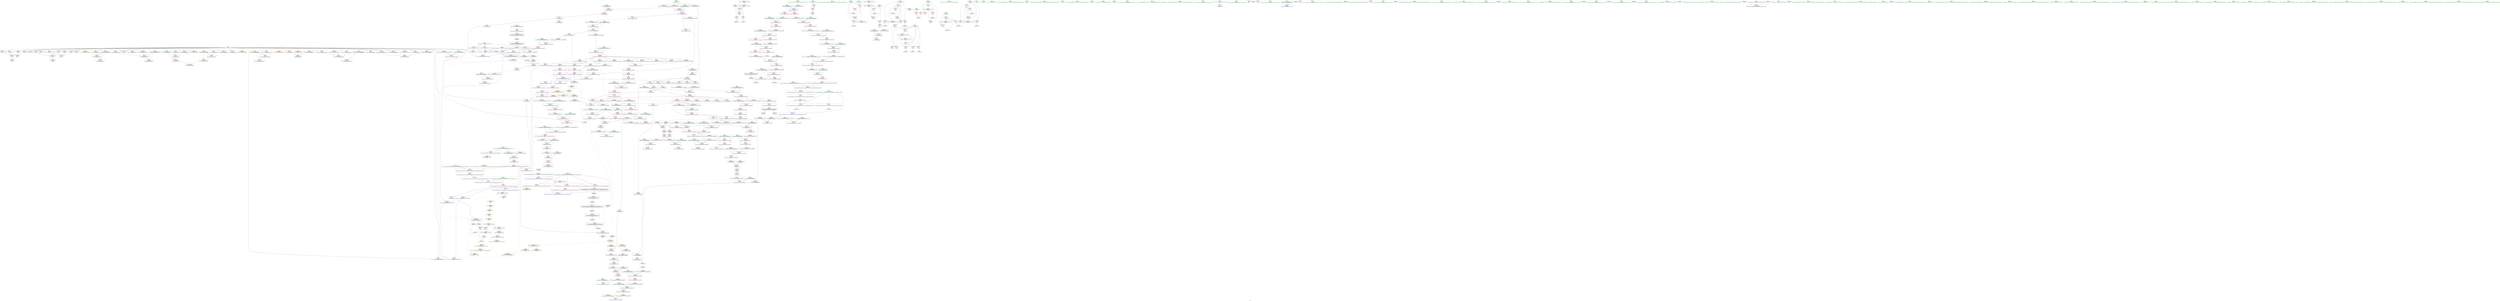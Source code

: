 digraph "SVFG" {
	label="SVFG";

	Node0x56213be58920 [shape=record,color=grey,label="{NodeID: 0\nNullPtr|{|<s31>45}}"];
	Node0x56213be58920 -> Node0x56213c0de940[style=solid];
	Node0x56213be58920 -> Node0x56213c0dea40[style=solid];
	Node0x56213be58920 -> Node0x56213c0deb10[style=solid];
	Node0x56213be58920 -> Node0x56213c0debe0[style=solid];
	Node0x56213be58920 -> Node0x56213c0decb0[style=solid];
	Node0x56213be58920 -> Node0x56213c0ded80[style=solid];
	Node0x56213be58920 -> Node0x56213c0dee50[style=solid];
	Node0x56213be58920 -> Node0x56213c0def20[style=solid];
	Node0x56213be58920 -> Node0x56213c0deff0[style=solid];
	Node0x56213be58920 -> Node0x56213c0df0c0[style=solid];
	Node0x56213be58920 -> Node0x56213c0df190[style=solid];
	Node0x56213be58920 -> Node0x56213c0df260[style=solid];
	Node0x56213be58920 -> Node0x56213c0df330[style=solid];
	Node0x56213be58920 -> Node0x56213c0df400[style=solid];
	Node0x56213be58920 -> Node0x56213c0df4d0[style=solid];
	Node0x56213be58920 -> Node0x56213c0df5a0[style=solid];
	Node0x56213be58920 -> Node0x56213c0df670[style=solid];
	Node0x56213be58920 -> Node0x56213c0df740[style=solid];
	Node0x56213be58920 -> Node0x56213c0df810[style=solid];
	Node0x56213be58920 -> Node0x56213c0df8e0[style=solid];
	Node0x56213be58920 -> Node0x56213c0df9b0[style=solid];
	Node0x56213be58920 -> Node0x56213c0dfa80[style=solid];
	Node0x56213be58920 -> Node0x56213c0dfb50[style=solid];
	Node0x56213be58920 -> Node0x56213c0dfc20[style=solid];
	Node0x56213be58920 -> Node0x56213c0dfcf0[style=solid];
	Node0x56213be58920 -> Node0x56213c0e05a0[style=solid];
	Node0x56213be58920 -> Node0x56213c0e2da0[style=solid];
	Node0x56213be58920 -> Node0x56213c0e2e70[style=solid];
	Node0x56213be58920 -> Node0x56213c0e2f40[style=solid];
	Node0x56213be58920 -> Node0x56213c101010[style=solid];
	Node0x56213be58920 -> Node0x56213c1033b0[style=solid];
	Node0x56213be58920:s31 -> Node0x56213c1721c0[style=solid,color=red];
	Node0x56213c0ee400 [shape=record,color=black,label="{NodeID: 775\nMR_18V_2 = PHI(MR_18V_3, MR_18V_1, )\npts\{69 \}\n}"];
	Node0x56213c0ee400 -> Node0x56213c123fa0[style=dashed];
	Node0x56213c0ee400 -> Node0x56213c0ee400[style=dashed];
	Node0x56213c0e30e0 [shape=record,color=blue,label="{NodeID: 443\n528\<--525\n__n.addr\<--__n\n_ZNSt12_Vector_baseIiSaIiEE17_M_create_storageEm\n}"];
	Node0x56213c0e30e0 -> Node0x56213c0e9790[style=dashed];
	Node0x56213c0e30e0 -> Node0x56213c0e9860[style=dashed];
	Node0x56213c0e6600 [shape=record,color=red,label="{NodeID: 277\n232\<--48\n\<--retval\nmain\n}"];
	Node0x56213c0e6600 -> Node0x56213c0d9e20[style=solid];
	Node0x56213c0d7060 [shape=record,color=green,label="{NodeID: 111\n648\<--649\n_ZNK9__gnu_cxx13new_allocatorIiE8max_sizeEv\<--_ZNK9__gnu_cxx13new_allocatorIiE8max_sizeEv_field_insensitive\n}"];
	Node0x56213c141e50 [shape=record,color=yellow,style=double,label="{NodeID: 1052\n46V_2 = CSCHI(MR_46V_1)\npts\{550001 \}\nCS[]|{<s0>23}}"];
	Node0x56213c141e50:s0 -> Node0x56213c0e28c0[style=dashed,color=red];
	Node0x56213c102ab0 [shape=record,color=grey,label="{NodeID: 720\n101 = cmp(100, 102, )\n}"];
	Node0x56213c0e03a0 [shape=record,color=blue,label="{NodeID: 388\n939\<--19\nllvm.global_ctors_0\<--\nGlob }"];
	Node0x56213c0db680 [shape=record,color=black,label="{NodeID: 222\n694\<--701\n_ZNSt12_Vector_baseIiSaIiEE19_M_get_Tp_allocatorEv_ret\<--\n_ZNSt12_Vector_baseIiSaIiEE19_M_get_Tp_allocatorEv\n|{<s0>26|<s1>34}}"];
	Node0x56213c0db680:s0 -> Node0x56213c16e780[style=solid,color=blue];
	Node0x56213c0db680:s1 -> Node0x56213c16ea50[style=solid,color=blue];
	Node0x56213c0d7b00 [shape=record,color=green,label="{NodeID: 56\n261\<--262\n__a.addr\<--__a.addr_field_insensitive\n_ZNSt6vectorIiSaIiEEC2EmRKS0_\n}"];
	Node0x56213c0d7b00 -> Node0x56213c0e8000[style=solid];
	Node0x56213c0d7b00 -> Node0x56213c0e1a20[style=solid];
	Node0x56213c0e9380 [shape=record,color=red,label="{NodeID: 333\n475\<--474\n\<--_M_end_of_storage\n_ZNSt12_Vector_baseIiSaIiEED2Ev\n}"];
	Node0x56213c0e9380 -> Node0x56213c0daa50[style=solid];
	Node0x56213c0debe0 [shape=record,color=black,label="{NodeID: 167\n140\<--3\n\<--dummyVal\nmain\n}"];
	Node0x56213c0debe0 -> Node0x56213c0e0df0[style=solid];
	Node0x56213c170f00 [shape=record,color=black,label="{NodeID: 1108\n394 = PHI(271, )\n0th arg _ZNSt12_Vector_baseIiSaIiEEC2EmRKS0_ }"];
	Node0x56213c170f00 -> Node0x56213c0e2310[style=solid];
	Node0x56213c0bc470 [shape=record,color=green,label="{NodeID: 1\n7\<--1\n__dso_handle\<--dummyObj\nGlob }"];
	Node0x56213c0ee900 [shape=record,color=black,label="{NodeID: 776\nMR_20V_2 = PHI(MR_20V_3, MR_20V_1, )\npts\{71 \}\n}"];
	Node0x56213c0ee900 -> Node0x56213c1244a0[style=dashed];
	Node0x56213c0ee900 -> Node0x56213c0ee900[style=dashed];
	Node0x56213c0e31b0 [shape=record,color=blue,label="{NodeID: 444\n538\<--534\n_M_start\<--call\n_ZNSt12_Vector_baseIiSaIiEE17_M_create_storageEm\n|{|<s2>32}}"];
	Node0x56213c0e31b0 -> Node0x56213c0e9930[style=dashed];
	Node0x56213c0e31b0 -> Node0x56213c0e9a00[style=dashed];
	Node0x56213c0e31b0:s2 -> Node0x56213c1423b0[style=dashed,color=blue];
	Node0x56213c0e66d0 [shape=record,color=red,label="{NodeID: 278\n85\<--50\n\<--T\nmain\n}"];
	Node0x56213c0e66d0 -> Node0x56213c102db0[style=solid];
	Node0x56213c0d7160 [shape=record,color=green,label="{NodeID: 112\n653\<--654\n_ZSt17__throw_bad_allocv\<--_ZSt17__throw_bad_allocv_field_insensitive\n}"];
	Node0x56213c141f30 [shape=record,color=yellow,style=double,label="{NodeID: 1053\n48V_2 = CSCHI(MR_48V_1)\npts\{550002 \}\nCS[]|{<s0>5|<s1>24}}"];
	Node0x56213c141f30:s0 -> Node0x56213c141c10[style=dashed,color=blue];
	Node0x56213c141f30:s1 -> Node0x56213c135af0[style=dashed,color=red];
	Node0x56213c102c30 [shape=record,color=grey,label="{NodeID: 721\n126 = cmp(124, 125, )\n}"];
	Node0x56213c0e04a0 [shape=record,color=blue,label="{NodeID: 389\n940\<--20\nllvm.global_ctors_1\<--_GLOBAL__sub_I_ecnerwala_0_0.cpp\nGlob }"];
	Node0x56213c0db750 [shape=record,color=black,label="{NodeID: 223\n703\<--718\n_ZSt25__uninitialized_default_nIPimET_S1_T0__ret\<--call\n_ZSt25__uninitialized_default_nIPimET_S1_T0_\n|{<s0>49}}"];
	Node0x56213c0db750:s0 -> Node0x56213c16f0c0[style=solid,color=blue];
	Node0x56213c0d7bd0 [shape=record,color=green,label="{NodeID: 57\n263\<--264\nexn.slot\<--exn.slot_field_insensitive\n_ZNSt6vectorIiSaIiEEC2EmRKS0_\n}"];
	Node0x56213c0d7bd0 -> Node0x56213c0e80d0[style=solid];
	Node0x56213c0d7bd0 -> Node0x56213c0e1af0[style=solid];
	Node0x56213c0e9450 [shape=record,color=red,label="{NodeID: 334\n478\<--477\n\<--_M_start4\n_ZNSt12_Vector_baseIiSaIiEED2Ev\n}"];
	Node0x56213c0e9450 -> Node0x56213c0dab20[style=solid];
	Node0x56213c0decb0 [shape=record,color=black,label="{NodeID: 168\n144\<--3\n\<--dummyVal\nmain\n}"];
	Node0x56213c171040 [shape=record,color=black,label="{NodeID: 1109\n395 = PHI(272, )\n1st arg _ZNSt12_Vector_baseIiSaIiEEC2EmRKS0_ }"];
	Node0x56213c171040 -> Node0x56213c0e23e0[style=solid];
	Node0x56213c0c5530 [shape=record,color=green,label="{NodeID: 2\n8\<--1\n_ZSt3cin\<--dummyObj\nGlob }"];
	Node0x56213c0eee00 [shape=record,color=black,label="{NodeID: 777\nMR_22V_2 = PHI(MR_22V_5, MR_22V_1, )\npts\{73 \}\n}"];
	Node0x56213c0eee00 -> Node0x56213c0e12d0[style=dashed];
	Node0x56213c0e3280 [shape=record,color=blue,label="{NodeID: 445\n544\<--542\n_M_finish\<--\n_ZNSt12_Vector_baseIiSaIiEE17_M_create_storageEm\n|{<s0>32}}"];
	Node0x56213c0e3280:s0 -> Node0x56213c1423b0[style=dashed,color=blue];
	Node0x56213c0e67a0 [shape=record,color=red,label="{NodeID: 279\n84\<--52\n\<--t\nmain\n}"];
	Node0x56213c0e67a0 -> Node0x56213c102db0[style=solid];
	Node0x56213c0d7260 [shape=record,color=green,label="{NodeID: 113\n658\<--659\ncall2\<--call2_field_insensitive\n_ZN9__gnu_cxx13new_allocatorIiE8allocateEmPKv\n}"];
	Node0x56213c0d7260 -> Node0x56213c0db270[style=solid];
	Node0x56213c142010 [shape=record,color=yellow,style=double,label="{NodeID: 1054\n46V_3 = CSCHI(MR_46V_2)\npts\{550001 \}\nCS[]|{<s0>5}}"];
	Node0x56213c142010:s0 -> Node0x56213c141c10[style=dashed,color=blue];
	Node0x56213c102db0 [shape=record,color=grey,label="{NodeID: 722\n86 = cmp(84, 85, )\n}"];
	Node0x56213c0e05a0 [shape=record,color=blue, style = dotted,label="{NodeID: 390\n941\<--3\nllvm.global_ctors_2\<--dummyVal\nGlob }"];
	Node0x56213c0db820 [shape=record,color=black,label="{NodeID: 224\n722\<--736\n_ZNSt27__uninitialized_default_n_1ILb1EE18__uninit_default_nIPimEET_S3_T0__ret\<--call\n_ZNSt27__uninitialized_default_n_1ILb1EE18__uninit_default_nIPimEET_S3_T0_\n|{<s0>50}}"];
	Node0x56213c0db820:s0 -> Node0x56213c16f200[style=solid,color=blue];
	Node0x56213c0d7ca0 [shape=record,color=green,label="{NodeID: 58\n265\<--266\nehselector.slot\<--ehselector.slot_field_insensitive\n_ZNSt6vectorIiSaIiEEC2EmRKS0_\n}"];
	Node0x56213c0d7ca0 -> Node0x56213c0e81a0[style=solid];
	Node0x56213c0d7ca0 -> Node0x56213c0e1bc0[style=solid];
	Node0x56213c0e9520 [shape=record,color=red,label="{NodeID: 335\n510\<--504\nthis1\<--this.addr\n_ZNSt12_Vector_baseIiSaIiEE12_Vector_implC2ERKS0_\n}"];
	Node0x56213c0e9520 -> Node0x56213c0dabf0[style=solid];
	Node0x56213c0e9520 -> Node0x56213c0e5690[style=solid];
	Node0x56213c0e9520 -> Node0x56213c0e5760[style=solid];
	Node0x56213c0e9520 -> Node0x56213c0e5830[style=solid];
	Node0x56213c0ded80 [shape=record,color=black,label="{NodeID: 169\n145\<--3\n\<--dummyVal\nmain\n}"];
	Node0x56213c0ded80 -> Node0x56213c0e0ec0[style=solid];
	Node0x56213c171180 [shape=record,color=black,label="{NodeID: 1110\n396 = PHI(273, )\n2nd arg _ZNSt12_Vector_baseIiSaIiEEC2EmRKS0_ }"];
	Node0x56213c171180 -> Node0x56213c0e24b0[style=solid];
	Node0x56213c0c4de0 [shape=record,color=green,label="{NodeID: 3\n9\<--1\n_ZSt4cout\<--dummyObj\nGlob }"];
	Node0x56213c0ef300 [shape=record,color=black,label="{NodeID: 778\nMR_24V_2 = PHI(MR_24V_5, MR_24V_1, )\npts\{75 \}\n}"];
	Node0x56213c0ef300 -> Node0x56213c0e13a0[style=dashed];
	Node0x56213c0e3350 [shape=record,color=blue,label="{NodeID: 446\n552\<--550\n_M_end_of_storage\<--add.ptr\n_ZNSt12_Vector_baseIiSaIiEE17_M_create_storageEm\n|{<s0>32}}"];
	Node0x56213c0e3350:s0 -> Node0x56213c1423b0[style=dashed,color=blue];
	Node0x56213c0e6870 [shape=record,color=red,label="{NodeID: 280\n200\<--52\n\<--t\nmain\n}"];
	Node0x56213c0dbe40 [shape=record,color=green,label="{NodeID: 114\n660\<--661\n_Znwm\<--_Znwm_field_insensitive\n}"];
	Node0x56213c142170 [shape=record,color=yellow,style=double,label="{NodeID: 1055\n26V_2 = CSCHI(MR_26V_1)\npts\{659 \}\nCS[]|{<s0>5|<s1>5|<s2>5}}"];
	Node0x56213c142170:s0 -> Node0x56213c0e7bf0[style=dashed,color=blue];
	Node0x56213c142170:s1 -> Node0x56213c1249a0[style=dashed,color=blue];
	Node0x56213c142170:s2 -> Node0x56213c0ef800[style=dashed,color=blue];
	Node0x56213c102f30 [shape=record,color=grey,label="{NodeID: 723\n112 = cmp(111, 113, )\n}"];
	Node0x56213c0e06a0 [shape=record,color=blue,label="{NodeID: 391\n48\<--77\nretval\<--\nmain\n}"];
	Node0x56213c0e06a0 -> Node0x56213c0e6600[style=dashed];
	Node0x56213c0db8f0 [shape=record,color=black,label="{NodeID: 225\n740\<--759\n_ZSt6fill_nIPimiET_S1_T0_RKT1__ret\<--call1\n_ZSt6fill_nIPimiET_S1_T0_RKT1_\n|{<s0>51}}"];
	Node0x56213c0db8f0:s0 -> Node0x56213c16f340[style=solid,color=blue];
	Node0x56213c0d7d70 [shape=record,color=green,label="{NodeID: 59\n275\<--276\n_ZNSt12_Vector_baseIiSaIiEEC2EmRKS0_\<--_ZNSt12_Vector_baseIiSaIiEEC2EmRKS0__field_insensitive\n}"];
	Node0x56213c11cd30 [shape=record,color=yellow,style=double,label="{NodeID: 834\n80V_1 = ENCHI(MR_80V_0)\npts\{404 \}\nFun[_ZNSt12_Vector_baseIiSaIiEEC2EmRKS0_]}"];
	Node0x56213c11cd30 -> Node0x56213c0e2580[style=dashed];
	Node0x56213c0e95f0 [shape=record,color=red,label="{NodeID: 336\n512\<--506\n\<--__a.addr\n_ZNSt12_Vector_baseIiSaIiEE12_Vector_implC2ERKS0_\n|{<s0>40}}"];
	Node0x56213c0e95f0:s0 -> Node0x56213c174200[style=solid,color=red];
	Node0x56213c0dee50 [shape=record,color=black,label="{NodeID: 170\n147\<--3\n\<--dummyVal\nmain\n}"];
	Node0x56213c0dee50 -> Node0x56213c0e0f90[style=solid];
	Node0x56213c1712c0 [shape=record,color=black,label="{NodeID: 1111\n524 = PHI(410, )\n0th arg _ZNSt12_Vector_baseIiSaIiEE17_M_create_storageEm }"];
	Node0x56213c1712c0 -> Node0x56213c0e3010[style=solid];
	Node0x56213c0c4e70 [shape=record,color=green,label="{NodeID: 4\n10\<--1\n.str\<--dummyObj\nGlob }"];
	Node0x56213c0ef800 [shape=record,color=black,label="{NodeID: 779\nMR_26V_2 = PHI(MR_26V_4, MR_26V_1, )\npts\{659 \}\n|{<s0>5}}"];
	Node0x56213c0ef800:s0 -> Node0x56213c130f90[style=dashed,color=red];
	Node0x56213c0e3420 [shape=record,color=blue,label="{NodeID: 447\n557\<--556\nthis.addr\<--this\n_ZNSt12_Vector_baseIiSaIiEE12_Vector_implD2Ev\n}"];
	Node0x56213c0e3420 -> Node0x56213c0e9ad0[style=dashed];
	Node0x56213c0e6940 [shape=record,color=red,label="{NodeID: 281\n228\<--52\n\<--t\nmain\n}"];
	Node0x56213c0e6940 -> Node0x56213c101a30[style=solid];
	Node0x56213c0dbf00 [shape=record,color=green,label="{NodeID: 115\n666\<--667\nthis.addr\<--this.addr_field_insensitive\n_ZNK9__gnu_cxx13new_allocatorIiE8max_sizeEv\n}"];
	Node0x56213c0dbf00 -> Node0x56213c0ea490[style=solid];
	Node0x56213c0dbf00 -> Node0x56213c0e3de0[style=solid];
	Node0x56213c142250 [shape=record,color=yellow,style=double,label="{NodeID: 1056\n84V_2 = CSCHI(MR_84V_1)\npts\{550000 550001 550002 \}\nCS[]|{<s0>32|<s1>32|<s2>32}}"];
	Node0x56213c142250:s0 -> Node0x56213c0e31b0[style=dashed,color=red];
	Node0x56213c142250:s1 -> Node0x56213c0e3280[style=dashed,color=red];
	Node0x56213c142250:s2 -> Node0x56213c0e3350[style=dashed,color=red];
	Node0x56213c1030b0 [shape=record,color=grey,label="{NodeID: 724\n650 = cmp(646, 647, )\n}"];
	Node0x56213c0e0770 [shape=record,color=blue,label="{NodeID: 392\n52\<--82\nt\<--\nmain\n}"];
	Node0x56213c0e0770 -> Node0x56213c0ed000[style=dashed];
	Node0x56213c0db9c0 [shape=record,color=black,label="{NodeID: 226\n763\<--801\n_ZSt10__fill_n_aIPimiEN9__gnu_cxx11__enable_ifIXsr11__is_scalarIT1_EE7__valueET_E6__typeES4_T0_RKS3__ret\<--\n_ZSt10__fill_n_aIPimiEN9__gnu_cxx11__enable_ifIXsr11__is_scalarIT1_EE7__valueET_E6__typeES4_T0_RKS3_\n|{<s0>53}}"];
	Node0x56213c0db9c0:s0 -> Node0x56213c16f5c0[style=solid,color=blue];
	Node0x56213c0d7e70 [shape=record,color=green,label="{NodeID: 60\n279\<--280\n_ZNSt6vectorIiSaIiEE21_M_default_initializeEm\<--_ZNSt6vectorIiSaIiEE21_M_default_initializeEm_field_insensitive\n}"];
	Node0x56213c134290 [shape=record,color=yellow,style=double,label="{NodeID: 835\n82V_1 = ENCHI(MR_82V_0)\npts\{406 \}\nFun[_ZNSt12_Vector_baseIiSaIiEEC2EmRKS0_]}"];
	Node0x56213c134290 -> Node0x56213c0e2650[style=dashed];
	Node0x56213c0e96c0 [shape=record,color=red,label="{NodeID: 337\n532\<--526\nthis1\<--this.addr\n_ZNSt12_Vector_baseIiSaIiEE17_M_create_storageEm\n|{|<s10>41}}"];
	Node0x56213c0e96c0 -> Node0x56213c0e5900[style=solid];
	Node0x56213c0e96c0 -> Node0x56213c0e59d0[style=solid];
	Node0x56213c0e96c0 -> Node0x56213c0e5aa0[style=solid];
	Node0x56213c0e96c0 -> Node0x56213c0e5b70[style=solid];
	Node0x56213c0e96c0 -> Node0x56213c0e5c40[style=solid];
	Node0x56213c0e96c0 -> Node0x56213c0e5d10[style=solid];
	Node0x56213c0e96c0 -> Node0x56213c0e5de0[style=solid];
	Node0x56213c0e96c0 -> Node0x56213c0e5eb0[style=solid];
	Node0x56213c0e96c0 -> Node0x56213c0e5f80[style=solid];
	Node0x56213c0e96c0 -> Node0x56213c0e6050[style=solid];
	Node0x56213c0e96c0:s10 -> Node0x56213c16f700[style=solid,color=red];
	Node0x56213c0def20 [shape=record,color=black,label="{NodeID: 171\n236\<--3\nlpad.val\<--dummyVal\nmain\n}"];
	Node0x56213c171400 [shape=record,color=black,label="{NodeID: 1112\n525 = PHI(416, )\n1st arg _ZNSt12_Vector_baseIiSaIiEE17_M_create_storageEm }"];
	Node0x56213c171400 -> Node0x56213c0e30e0[style=solid];
	Node0x56213c0d3cd0 [shape=record,color=green,label="{NodeID: 5\n12\<--1\n.str.1\<--dummyObj\nGlob }"];
	Node0x56213c12eda0 [shape=record,color=black,label="{NodeID: 780\nMR_28V_2 = PHI(MR_28V_3, MR_28V_1, )\npts\{550000 \}\n|{<s0>5}}"];
	Node0x56213c12eda0:s0 -> Node0x56213c131070[style=dashed,color=red];
	Node0x56213c0e34f0 [shape=record,color=blue,label="{NodeID: 448\n567\<--565\nthis.addr\<--this\n_ZNSaIiEC2ERKS_\n}"];
	Node0x56213c0e34f0 -> Node0x56213c0e9ba0[style=dashed];
	Node0x56213c0e6a10 [shape=record,color=red,label="{NodeID: 282\n234\<--58\nexn\<--exn.slot\nmain\n}"];
	Node0x56213c0dbfd0 [shape=record,color=green,label="{NodeID: 116\n679\<--680\n__first.addr\<--__first.addr_field_insensitive\n_ZSt27__uninitialized_default_n_aIPimiET_S1_T0_RSaIT1_E\n}"];
	Node0x56213c0dbfd0 -> Node0x56213c0ea560[style=solid];
	Node0x56213c0dbfd0 -> Node0x56213c0e3eb0[style=solid];
	Node0x56213c1423b0 [shape=record,color=yellow,style=double,label="{NodeID: 1057\n84V_3 = CSCHI(MR_84V_2)\npts\{550000 550001 550002 \}\nCS[]|{<s0>22|<s1>22|<s2>22}}"];
	Node0x56213c1423b0:s0 -> Node0x56213c141cf0[style=dashed,color=blue];
	Node0x56213c1423b0:s1 -> Node0x56213c141e50[style=dashed,color=blue];
	Node0x56213c1423b0:s2 -> Node0x56213c141f30[style=dashed,color=blue];
	Node0x56213c103230 [shape=record,color=grey,label="{NodeID: 725\n787 = cmp(786, 604, )\n}"];
	Node0x56213c0e0840 [shape=record,color=blue,label="{NodeID: 393\n62\<--77\nc\<--\nmain\n}"];
	Node0x56213c0e0840 -> Node0x56213c0e6bb0[style=dashed];
	Node0x56213c0e0840 -> Node0x56213c0e6c80[style=dashed];
	Node0x56213c0e0840 -> Node0x56213c0e1200[style=dashed];
	Node0x56213c0e0840 -> Node0x56213c0ed500[style=dashed];
	Node0x56213c0dba90 [shape=record,color=black,label="{NodeID: 227\n803\<--808\n_ZSt12__niter_baseIPiET_S1__ret\<--\n_ZSt12__niter_baseIPiET_S1_\n|{<s0>52}}"];
	Node0x56213c0dba90:s0 -> Node0x56213c16f480[style=solid,color=blue];
	Node0x56213c0d7f70 [shape=record,color=green,label="{NodeID: 61\n289\<--290\n_ZNSt12_Vector_baseIiSaIiEED2Ev\<--_ZNSt12_Vector_baseIiSaIiEED2Ev_field_insensitive\n}"];
	Node0x56213c134340 [shape=record,color=yellow,style=double,label="{NodeID: 836\n84V_1 = ENCHI(MR_84V_0)\npts\{550000 550001 550002 \}\nFun[_ZNSt12_Vector_baseIiSaIiEEC2EmRKS0_]|{<s0>31|<s1>31|<s2>31}}"];
	Node0x56213c134340:s0 -> Node0x56213c0e2da0[style=dashed,color=red];
	Node0x56213c134340:s1 -> Node0x56213c0e2e70[style=dashed,color=red];
	Node0x56213c134340:s2 -> Node0x56213c0e2f40[style=dashed,color=red];
	Node0x56213c0e9790 [shape=record,color=red,label="{NodeID: 338\n533\<--528\n\<--__n.addr\n_ZNSt12_Vector_baseIiSaIiEE17_M_create_storageEm\n|{<s0>41}}"];
	Node0x56213c0e9790:s0 -> Node0x56213c16f840[style=solid,color=red];
	Node0x56213c0deff0 [shape=record,color=black,label="{NodeID: 172\n237\<--3\nlpad.val65\<--dummyVal\nmain\n}"];
	Node0x56213c171540 [shape=record,color=black,label="{NodeID: 1113\n811 = PHI(469, )\n0th arg _ZNSt12_Vector_baseIiSaIiEE13_M_deallocateEPim }"];
	Node0x56213c171540 -> Node0x56213c0f4d50[style=solid];
	Node0x56213c0d3d60 [shape=record,color=green,label="{NodeID: 6\n14\<--1\n.str.2\<--dummyObj\nGlob }"];
	Node0x56213c12f2a0 [shape=record,color=black,label="{NodeID: 781\nMR_30V_2 = PHI(MR_30V_3, MR_30V_1, )\npts\{550001 550002 \}\n|{<s0>5|<s1>5}}"];
	Node0x56213c12f2a0:s0 -> Node0x56213c131150[style=dashed,color=red];
	Node0x56213c12f2a0:s1 -> Node0x56213c131230[style=dashed,color=red];
	Node0x56213c0e35c0 [shape=record,color=blue,label="{NodeID: 449\n569\<--566\n__a.addr\<--__a\n_ZNSaIiEC2ERKS_\n}"];
	Node0x56213c0e35c0 -> Node0x56213c0e9c70[style=dashed];
	Node0x56213c0e6ae0 [shape=record,color=red,label="{NodeID: 283\n235\<--60\nsel\<--ehselector.slot\nmain\n}"];
	Node0x56213c0dc0a0 [shape=record,color=green,label="{NodeID: 117\n681\<--682\n__n.addr\<--__n.addr_field_insensitive\n_ZSt27__uninitialized_default_n_aIPimiET_S1_T0_RSaIT1_E\n}"];
	Node0x56213c0dc0a0 -> Node0x56213c0ea630[style=solid];
	Node0x56213c0dc0a0 -> Node0x56213c0e3f80[style=solid];
	Node0x56213c142510 [shape=record,color=yellow,style=double,label="{NodeID: 1058\n26V_2 = CSCHI(MR_26V_1)\npts\{659 \}\nCS[]|{<s0>23}}"];
	Node0x56213c142510:s0 -> Node0x56213c142170[style=dashed,color=blue];
	Node0x56213c1033b0 [shape=record,color=grey,label="{NodeID: 726\n825 = cmp(824, 3, )\n}"];
	Node0x56213c0e0910 [shape=record,color=blue,label="{NodeID: 394\n64\<--106\nr\<--dec\nmain\n}"];
	Node0x56213c0e0910 -> Node0x56213c0e6d50[style=dashed];
	Node0x56213c0e0910 -> Node0x56213c0e6e20[style=dashed];
	Node0x56213c0e0910 -> Node0x56213c0e0910[style=dashed];
	Node0x56213c0e0910 -> Node0x56213c0eda00[style=dashed];
	Node0x56213c0dbb60 [shape=record,color=black,label="{NodeID: 228\n828\<--827\n\<--_M_impl\n_ZNSt12_Vector_baseIiSaIiEE13_M_deallocateEPim\n|{<s0>54}}"];
	Node0x56213c0dbb60:s0 -> Node0x56213c16f980[style=solid,color=red];
	Node0x56213c0d8070 [shape=record,color=green,label="{NodeID: 62\n297\<--298\n__gxx_personality_v0\<--__gxx_personality_v0_field_insensitive\n}"];
	Node0x56213c0e9860 [shape=record,color=red,label="{NodeID: 339\n549\<--528\n\<--__n.addr\n_ZNSt12_Vector_baseIiSaIiEE17_M_create_storageEm\n}"];
	Node0x56213c0df0c0 [shape=record,color=black,label="{NodeID: 173\n282\<--3\n\<--dummyVal\n_ZNSt6vectorIiSaIiEEC2EmRKS0_\n}"];
	Node0x56213c171680 [shape=record,color=black,label="{NodeID: 1114\n812 = PHI(472, )\n1st arg _ZNSt12_Vector_baseIiSaIiEE13_M_deallocateEPim }"];
	Node0x56213c171680 -> Node0x56213c0f4e20[style=solid];
	Node0x56213c0d3df0 [shape=record,color=green,label="{NodeID: 7\n16\<--1\n.str.3\<--dummyObj\nGlob }"];
	Node0x56213c0e3690 [shape=record,color=blue,label="{NodeID: 450\n584\<--582\nthis.addr\<--this\n_ZN9__gnu_cxx13new_allocatorIiEC2ERKS1_\n}"];
	Node0x56213c0e3690 -> Node0x56213c0e9d40[style=dashed];
	Node0x56213c0e6bb0 [shape=record,color=red,label="{NodeID: 284\n100\<--62\n\<--c\nmain\n}"];
	Node0x56213c0e6bb0 -> Node0x56213c102ab0[style=solid];
	Node0x56213c0dc170 [shape=record,color=green,label="{NodeID: 118\n683\<--684\n.addr\<--.addr_field_insensitive\n_ZSt27__uninitialized_default_n_aIPimiET_S1_T0_RSaIT1_E\n}"];
	Node0x56213c0dc170 -> Node0x56213c0f3d10[style=solid];
	Node0x56213c142670 [shape=record,color=yellow,style=double,label="{NodeID: 1059\n26V_2 = CSCHI(MR_26V_1)\npts\{659 \}\nCS[]|{<s0>35}}"];
	Node0x56213c142670:s0 -> Node0x56213c142510[style=dashed,color=blue];
	Node0x56213c137880 [shape=record,color=yellow,style=double,label="{NodeID: 893\n26V_1 = ENCHI(MR_26V_0)\npts\{659 \}\nFun[_ZSt25__uninitialized_default_nIPimET_S1_T0_]|{<s0>50}}"];
	Node0x56213c137880:s0 -> Node0x56213c11c6b0[style=dashed,color=red];
	Node0x56213c103530 [shape=record,color=grey,label="{NodeID: 727\n207 = cmp(206, 77, )\n}"];
	Node0x56213c0e09e0 [shape=record,color=blue,label="{NodeID: 395\n66\<--77\ni\<--\nmain\n}"];
	Node0x56213c0e09e0 -> Node0x56213c0e6ef0[style=dashed];
	Node0x56213c0e09e0 -> Node0x56213c0e6fc0[style=dashed];
	Node0x56213c0e09e0 -> Node0x56213c0e7090[style=dashed];
	Node0x56213c0e09e0 -> Node0x56213c0e09e0[style=dashed];
	Node0x56213c0e09e0 -> Node0x56213c0e1130[style=dashed];
	Node0x56213c0e09e0 -> Node0x56213c0edf00[style=dashed];
	Node0x56213c0dbc30 [shape=record,color=black,label="{NodeID: 229\n862\<--861\n\<--\n_ZNSt16allocator_traitsISaIiEE10deallocateERS0_Pim\n|{<s0>57}}"];
	Node0x56213c0dbc30:s0 -> Node0x56213c1708c0[style=solid,color=red];
	Node0x56213c0d8170 [shape=record,color=green,label="{NodeID: 63\n303\<--304\nthis.addr\<--this.addr_field_insensitive\n_ZNSaIiED2Ev\n}"];
	Node0x56213c0d8170 -> Node0x56213c0e8270[style=solid];
	Node0x56213c0d8170 -> Node0x56213c0e1c90[style=solid];
	Node0x56213c0e9930 [shape=record,color=red,label="{NodeID: 340\n542\<--541\n\<--_M_start3\n_ZNSt12_Vector_baseIiSaIiEE17_M_create_storageEm\n}"];
	Node0x56213c0e9930 -> Node0x56213c0e3280[style=solid];
	Node0x56213c0df190 [shape=record,color=black,label="{NodeID: 174\n283\<--3\n\<--dummyVal\n_ZNSt6vectorIiSaIiEEC2EmRKS0_\n}"];
	Node0x56213c0df190 -> Node0x56213c0e1af0[style=solid];
	Node0x56213c1717c0 [shape=record,color=black,label="{NodeID: 1115\n813 = PHI(482, )\n2nd arg _ZNSt12_Vector_baseIiSaIiEE13_M_deallocateEPim }"];
	Node0x56213c1717c0 -> Node0x56213c0f4ef0[style=solid];
	Node0x56213c0d3e80 [shape=record,color=green,label="{NodeID: 8\n19\<--1\n\<--dummyObj\nCan only get source location for instruction, argument, global var or function.}"];
	Node0x56213c0e3760 [shape=record,color=blue,label="{NodeID: 451\n586\<--583\n.addr\<--\n_ZN9__gnu_cxx13new_allocatorIiEC2ERKS1_\n}"];
	Node0x56213c0e6c80 [shape=record,color=red,label="{NodeID: 285\n164\<--62\n\<--c\nmain\n}"];
	Node0x56213c0e6c80 -> Node0x56213c102330[style=solid];
	Node0x56213c0dc240 [shape=record,color=green,label="{NodeID: 119\n691\<--692\n_ZSt25__uninitialized_default_nIPimET_S1_T0_\<--_ZSt25__uninitialized_default_nIPimET_S1_T0__field_insensitive\n}"];
	Node0x56213c1427d0 [shape=record,color=yellow,style=double,label="{NodeID: 1060\n26V_2 = CSCHI(MR_26V_1)\npts\{659 \}\nCS[]|{<s0>49}}"];
	Node0x56213c1427d0:s0 -> Node0x56213c142670[style=dashed,color=blue];
	Node0x56213c1036b0 [shape=record,color=grey,label="{NodeID: 728\n213 = cmp(212, 107, )\n}"];
	Node0x56213c0e0ab0 [shape=record,color=blue,label="{NodeID: 396\n68\<--77\nj\<--\nmain\n}"];
	Node0x56213c0e0ab0 -> Node0x56213c0e7160[style=dashed];
	Node0x56213c0e0ab0 -> Node0x56213c0e7230[style=dashed];
	Node0x56213c0e0ab0 -> Node0x56213c0e1060[style=dashed];
	Node0x56213c0e0ab0 -> Node0x56213c123fa0[style=dashed];
	Node0x56213c0dbd00 [shape=record,color=black,label="{NodeID: 230\n884\<--883\n\<--\n_ZN9__gnu_cxx13new_allocatorIiE10deallocateEPim\n}"];
	Node0x56213c0d8240 [shape=record,color=green,label="{NodeID: 64\n309\<--310\n_ZN9__gnu_cxx13new_allocatorIiED2Ev\<--_ZN9__gnu_cxx13new_allocatorIiED2Ev_field_insensitive\n}"];
	Node0x56213c0e9a00 [shape=record,color=red,label="{NodeID: 341\n548\<--547\n\<--_M_start6\n_ZNSt12_Vector_baseIiSaIiEE17_M_create_storageEm\n}"];
	Node0x56213c0e9a00 -> Node0x56213c0e6530[style=solid];
	Node0x56213c0df260 [shape=record,color=black,label="{NodeID: 175\n285\<--3\n\<--dummyVal\n_ZNSt6vectorIiSaIiEEC2EmRKS0_\n}"];
	Node0x56213c0df260 -> Node0x56213c0e1bc0[style=solid];
	Node0x56213c171900 [shape=record,color=black,label="{NodeID: 1116\n676 = PHI(448, )\n0th arg _ZSt27__uninitialized_default_n_aIPimiET_S1_T0_RSaIT1_E }"];
	Node0x56213c171900 -> Node0x56213c0e3eb0[style=solid];
	Node0x56213c0d3f10 [shape=record,color=green,label="{NodeID: 9\n77\<--1\n\<--dummyObj\nCan only get source location for instruction, argument, global var or function.}"];
	Node0x56213c0e3830 [shape=record,color=blue,label="{NodeID: 452\n595\<--593\nthis.addr\<--this\n_ZNSt12_Vector_baseIiSaIiEE11_M_allocateEm\n}"];
	Node0x56213c0e3830 -> Node0x56213c0e9e10[style=dashed];
	Node0x56213c0e6d50 [shape=record,color=red,label="{NodeID: 286\n105\<--64\n\<--r\nmain\n}"];
	Node0x56213c0e6d50 -> Node0x56213c1018b0[style=solid];
	Node0x56213c0dc340 [shape=record,color=green,label="{NodeID: 120\n696\<--697\nthis.addr\<--this.addr_field_insensitive\n_ZNSt12_Vector_baseIiSaIiEE19_M_get_Tp_allocatorEv\n}"];
	Node0x56213c0dc340 -> Node0x56213c0ea700[style=solid];
	Node0x56213c0dc340 -> Node0x56213c0f3de0[style=solid];
	Node0x56213c142930 [shape=record,color=yellow,style=double,label="{NodeID: 1061\n26V_2 = CSCHI(MR_26V_1)\npts\{659 \}\nCS[]|{<s0>50}}"];
	Node0x56213c142930:s0 -> Node0x56213c1427d0[style=dashed,color=blue];
	Node0x56213c103830 [shape=record,color=grey,label="{NodeID: 729\n603 = cmp(602, 604, )\n}"];
	Node0x56213c0e0b80 [shape=record,color=blue,label="{NodeID: 397\n70\<--122\nv\<--dec15\nmain\n}"];
	Node0x56213c0e0b80 -> Node0x56213c0e7300[style=dashed];
	Node0x56213c0e0b80 -> Node0x56213c0e73d0[style=dashed];
	Node0x56213c0e0b80 -> Node0x56213c0e0b80[style=dashed];
	Node0x56213c0e0b80 -> Node0x56213c1244a0[style=dashed];
	Node0x56213c0e4080 [shape=record,color=purple,label="{NodeID: 231\n29\<--4\n\<--_ZStL8__ioinit\n__cxx_global_var_init\n}"];
	Node0x56213c0d8340 [shape=record,color=green,label="{NodeID: 65\n315\<--316\nthis.addr\<--this.addr_field_insensitive\n_ZNSt6vectorIiSaIiEEixEm\n}"];
	Node0x56213c0d8340 -> Node0x56213c0e8340[style=solid];
	Node0x56213c0d8340 -> Node0x56213c0e1d60[style=solid];
	Node0x56213c0e9ad0 [shape=record,color=red,label="{NodeID: 342\n560\<--557\nthis1\<--this.addr\n_ZNSt12_Vector_baseIiSaIiEE12_Vector_implD2Ev\n}"];
	Node0x56213c0e9ad0 -> Node0x56213c0dacc0[style=solid];
	Node0x56213c0df330 [shape=record,color=black,label="{NodeID: 176\n294\<--3\nlpad.val\<--dummyVal\n_ZNSt6vectorIiSaIiEEC2EmRKS0_\n}"];
	Node0x56213c171a40 [shape=record,color=black,label="{NodeID: 1117\n677 = PHI(449, )\n1st arg _ZSt27__uninitialized_default_n_aIPimiET_S1_T0_RSaIT1_E }"];
	Node0x56213c171a40 -> Node0x56213c0e3f80[style=solid];
	Node0x56213c0d4010 [shape=record,color=green,label="{NodeID: 10\n82\<--1\n\<--dummyObj\nCan only get source location for instruction, argument, global var or function.}"];
	Node0x56213c0e3900 [shape=record,color=blue,label="{NodeID: 453\n597\<--594\n__n.addr\<--__n\n_ZNSt12_Vector_baseIiSaIiEE11_M_allocateEm\n}"];
	Node0x56213c0e3900 -> Node0x56213c0e9ee0[style=dashed];
	Node0x56213c0e3900 -> Node0x56213c0e9fb0[style=dashed];
	Node0x56213c0e6e20 [shape=record,color=red,label="{NodeID: 287\n125\<--64\n\<--r\nmain\n}"];
	Node0x56213c0e6e20 -> Node0x56213c102c30[style=solid];
	Node0x56213c0dc410 [shape=record,color=green,label="{NodeID: 121\n706\<--707\n__first.addr\<--__first.addr_field_insensitive\n_ZSt25__uninitialized_default_nIPimET_S1_T0_\n}"];
	Node0x56213c0dc410 -> Node0x56213c0ea7d0[style=solid];
	Node0x56213c0dc410 -> Node0x56213c0f3eb0[style=solid];
	Node0x56213c142a90 [shape=record,color=yellow,style=double,label="{NodeID: 1062\n26V_2 = CSCHI(MR_26V_1)\npts\{659 \}\nCS[]|{<s0>51}}"];
	Node0x56213c142a90:s0 -> Node0x56213c142930[style=dashed,color=blue];
	Node0x56213c1039b0 [shape=record,color=grey,label="{NodeID: 730\n172 = cmp(171, 173, )\n}"];
	Node0x56213c0e0c50 [shape=record,color=blue,label="{NodeID: 398\n130\<--134\ncall17\<--inc\nmain\n}"];
	Node0x56213c0e0c50 -> Node0x56213c1258a0[style=dashed];
	Node0x56213c0e4110 [shape=record,color=purple,label="{NodeID: 232\n196\<--10\n\<--.str\nmain\n}"];
	Node0x56213c0d8410 [shape=record,color=green,label="{NodeID: 66\n317\<--318\n__n.addr\<--__n.addr_field_insensitive\n_ZNSt6vectorIiSaIiEEixEm\n}"];
	Node0x56213c0d8410 -> Node0x56213c0e8410[style=solid];
	Node0x56213c0d8410 -> Node0x56213c0e1e30[style=solid];
	Node0x56213c0e9ba0 [shape=record,color=red,label="{NodeID: 343\n573\<--567\nthis1\<--this.addr\n_ZNSaIiEC2ERKS_\n}"];
	Node0x56213c0e9ba0 -> Node0x56213c0dad90[style=solid];
	Node0x56213c0df400 [shape=record,color=black,label="{NodeID: 177\n295\<--3\nlpad.val2\<--dummyVal\n_ZNSt6vectorIiSaIiEEC2EmRKS0_\n}"];
	Node0x56213c171b80 [shape=record,color=black,label="{NodeID: 1118\n678 = PHI(451, )\n2nd arg _ZSt27__uninitialized_default_n_aIPimiET_S1_T0_RSaIT1_E }"];
	Node0x56213c171b80 -> Node0x56213c0f3d10[style=solid];
	Node0x56213c0d4110 [shape=record,color=green,label="{NodeID: 11\n92\<--1\n\<--dummyObj\nCan only get source location for instruction, argument, global var or function.|{<s0>5}}"];
	Node0x56213c0d4110:s0 -> Node0x56213c170100[style=solid,color=red];
	Node0x56213c0e39d0 [shape=record,color=blue,label="{NodeID: 454\n619\<--617\n__a.addr\<--__a\n_ZNSt16allocator_traitsISaIiEE8allocateERS0_m\n}"];
	Node0x56213c0e39d0 -> Node0x56213c0ea080[style=dashed];
	Node0x56213c0e6ef0 [shape=record,color=red,label="{NodeID: 288\n111\<--66\n\<--i\nmain\n}"];
	Node0x56213c0e6ef0 -> Node0x56213c102f30[style=solid];
	Node0x56213c0dc4e0 [shape=record,color=green,label="{NodeID: 122\n708\<--709\n__n.addr\<--__n.addr_field_insensitive\n_ZSt25__uninitialized_default_nIPimET_S1_T0_\n}"];
	Node0x56213c0dc4e0 -> Node0x56213c0ea8a0[style=solid];
	Node0x56213c0dc4e0 -> Node0x56213c0f3f80[style=solid];
	Node0x56213c167150 [shape=record,color=black,label="{NodeID: 1063\n78 = PHI()\n}"];
	Node0x56213c103b30 [shape=record,color=grey,label="{NodeID: 731\n179 = cmp(178, 102, )\n}"];
	Node0x56213c0e0d20 [shape=record,color=blue,label="{NodeID: 399\n58\<--138\nexn.slot\<--\nmain\n}"];
	Node0x56213c0e0d20 -> Node0x56213c0e6a10[style=dashed];
	Node0x56213c0e41e0 [shape=record,color=purple,label="{NodeID: 233\n204\<--12\n\<--.str.1\nmain\n}"];
	Node0x56213c0d84e0 [shape=record,color=green,label="{NodeID: 67\n340\<--341\nthis.addr\<--this.addr_field_insensitive\n_ZNSt6vectorIiSaIiEED2Ev\n}"];
	Node0x56213c0d84e0 -> Node0x56213c0e85b0[style=solid];
	Node0x56213c0d84e0 -> Node0x56213c0e1f00[style=solid];
	Node0x56213c0e9c70 [shape=record,color=red,label="{NodeID: 344\n575\<--569\n\<--__a.addr\n_ZNSaIiEC2ERKS_\n}"];
	Node0x56213c0e9c70 -> Node0x56213c0dae60[style=solid];
	Node0x56213c0df4d0 [shape=record,color=black,label="{NodeID: 178\n366\<--3\n\<--dummyVal\n_ZNSt6vectorIiSaIiEED2Ev\n}"];
	Node0x56213c171cc0 [shape=record,color=black,label="{NodeID: 1119\n302 = PHI(56, 56, 561, )\n0th arg _ZNSaIiED2Ev }"];
	Node0x56213c171cc0 -> Node0x56213c0e1c90[style=solid];
	Node0x56213c0d4210 [shape=record,color=green,label="{NodeID: 12\n102\<--1\n\<--dummyObj\nCan only get source location for instruction, argument, global var or function.}"];
	Node0x56213c0e3aa0 [shape=record,color=blue,label="{NodeID: 455\n621\<--618\n__n.addr\<--__n\n_ZNSt16allocator_traitsISaIiEE8allocateERS0_m\n}"];
	Node0x56213c0e3aa0 -> Node0x56213c0ea150[style=dashed];
	Node0x56213c0e6fc0 [shape=record,color=red,label="{NodeID: 289\n124\<--66\n\<--i\nmain\n}"];
	Node0x56213c0e6fc0 -> Node0x56213c102c30[style=solid];
	Node0x56213c0dc5b0 [shape=record,color=green,label="{NodeID: 123\n710\<--711\n__assignable\<--__assignable_field_insensitive\n_ZSt25__uninitialized_default_nIPimET_S1_T0_\n}"];
	Node0x56213c0dc5b0 -> Node0x56213c0f4050[style=solid];
	Node0x56213c1669d0 [shape=record,color=black,label="{NodeID: 1064\n104 = PHI()\n}"];
	Node0x56213c103cb0 [shape=record,color=grey,label="{NodeID: 732\n182 = cmp(181, 77, )\n}"];
	Node0x56213c0e0df0 [shape=record,color=blue,label="{NodeID: 400\n60\<--140\nehselector.slot\<--\nmain\n}"];
	Node0x56213c0e0df0 -> Node0x56213c0e6ae0[style=dashed];
	Node0x56213c0e42b0 [shape=record,color=purple,label="{NodeID: 234\n209\<--14\n\<--.str.2\nmain\n}"];
	Node0x56213c0d85b0 [shape=record,color=green,label="{NodeID: 68\n342\<--343\nexn.slot\<--exn.slot_field_insensitive\n_ZNSt6vectorIiSaIiEED2Ev\n}"];
	Node0x56213c0d85b0 -> Node0x56213c0e8680[style=solid];
	Node0x56213c0d85b0 -> Node0x56213c0e1fd0[style=solid];
	Node0x56213c0e9d40 [shape=record,color=red,label="{NodeID: 345\n590\<--584\nthis1\<--this.addr\n_ZN9__gnu_cxx13new_allocatorIiEC2ERKS1_\n}"];
	Node0x56213c0df5a0 [shape=record,color=black,label="{NodeID: 179\n367\<--3\n\<--dummyVal\n_ZNSt6vectorIiSaIiEED2Ev\n}"];
	Node0x56213c0df5a0 -> Node0x56213c0e1fd0[style=solid];
	Node0x56213c171fa0 [shape=record,color=black,label="{NodeID: 1120\n633 = PHI(626, )\n0th arg _ZN9__gnu_cxx13new_allocatorIiE8allocateEmPKv }"];
	Node0x56213c171fa0 -> Node0x56213c0e3b70[style=solid];
	Node0x56213c0d4310 [shape=record,color=green,label="{NodeID: 13\n107\<--1\n\<--dummyObj\nCan only get source location for instruction, argument, global var or function.}"];
	Node0x56213c0e3b70 [shape=record,color=blue,label="{NodeID: 456\n636\<--633\nthis.addr\<--this\n_ZN9__gnu_cxx13new_allocatorIiE8allocateEmPKv\n}"];
	Node0x56213c0e3b70 -> Node0x56213c0ea220[style=dashed];
	Node0x56213c0e7090 [shape=record,color=red,label="{NodeID: 290\n159\<--66\n\<--i\nmain\n}"];
	Node0x56213c0e7090 -> Node0x56213c1021b0[style=solid];
	Node0x56213c0dc680 [shape=record,color=green,label="{NodeID: 124\n719\<--720\n_ZNSt27__uninitialized_default_n_1ILb1EE18__uninit_default_nIPimEET_S3_T0_\<--_ZNSt27__uninitialized_default_n_1ILb1EE18__uninit_default_nIPimEET_S3_T0__field_insensitive\n}"];
	Node0x56213c16db10 [shape=record,color=black,label="{NodeID: 1065\n177 = PHI(312, )\n}"];
	Node0x56213c16db10 -> Node0x56213c0e7bf0[style=solid];
	Node0x56213c0e0ec0 [shape=record,color=blue,label="{NodeID: 401\n58\<--145\nexn.slot\<--\nmain\n}"];
	Node0x56213c0e0ec0 -> Node0x56213c0e6a10[style=dashed];
	Node0x56213c0e4380 [shape=record,color=purple,label="{NodeID: 235\n215\<--16\n\<--.str.3\nmain\n}"];
	Node0x56213c0d8680 [shape=record,color=green,label="{NodeID: 69\n344\<--345\nehselector.slot\<--ehselector.slot_field_insensitive\n_ZNSt6vectorIiSaIiEED2Ev\n}"];
	Node0x56213c0d8680 -> Node0x56213c0e20a0[style=solid];
	Node0x56213c0e9e10 [shape=record,color=red,label="{NodeID: 346\n601\<--595\nthis1\<--this.addr\n_ZNSt12_Vector_baseIiSaIiEE11_M_allocateEm\n}"];
	Node0x56213c0e9e10 -> Node0x56213c0e6120[style=solid];
	Node0x56213c0df670 [shape=record,color=black,label="{NodeID: 180\n369\<--3\n\<--dummyVal\n_ZNSt6vectorIiSaIiEED2Ev\n}"];
	Node0x56213c0df670 -> Node0x56213c0e20a0[style=solid];
	Node0x56213c1720b0 [shape=record,color=black,label="{NodeID: 1121\n634 = PHI(627, )\n1st arg _ZN9__gnu_cxx13new_allocatorIiE8allocateEmPKv }"];
	Node0x56213c1720b0 -> Node0x56213c0e3c40[style=solid];
	Node0x56213c0d4410 [shape=record,color=green,label="{NodeID: 14\n113\<--1\n\<--dummyObj\nCan only get source location for instruction, argument, global var or function.}"];
	Node0x56213c0e3c40 [shape=record,color=blue,label="{NodeID: 457\n638\<--634\n__n.addr\<--__n\n_ZN9__gnu_cxx13new_allocatorIiE8allocateEmPKv\n}"];
	Node0x56213c0e3c40 -> Node0x56213c0ea2f0[style=dashed];
	Node0x56213c0e3c40 -> Node0x56213c0ea3c0[style=dashed];
	Node0x56213c0e7160 [shape=record,color=red,label="{NodeID: 291\n117\<--68\n\<--j\nmain\n}"];
	Node0x56213c0e7160 -> Node0x56213c102930[style=solid];
	Node0x56213c0dc780 [shape=record,color=green,label="{NodeID: 125\n725\<--726\n__first.addr\<--__first.addr_field_insensitive\n_ZNSt27__uninitialized_default_n_1ILb1EE18__uninit_default_nIPimEET_S3_T0_\n}"];
	Node0x56213c0dc780 -> Node0x56213c0ea970[style=solid];
	Node0x56213c0dc780 -> Node0x56213c0f4120[style=solid];
	Node0x56213c16dd00 [shape=record,color=black,label="{NodeID: 1066\n30 = PHI()\n}"];
	Node0x56213c0e0f90 [shape=record,color=blue,label="{NodeID: 402\n60\<--147\nehselector.slot\<--\nmain\n}"];
	Node0x56213c0e0f90 -> Node0x56213c0e6ae0[style=dashed];
	Node0x56213c0e4450 [shape=record,color=purple,label="{NodeID: 236\n939\<--18\nllvm.global_ctors_0\<--llvm.global_ctors\nGlob }"];
	Node0x56213c0e4450 -> Node0x56213c0e03a0[style=solid];
	Node0x56213c0d8750 [shape=record,color=green,label="{NodeID: 70\n358\<--359\n_ZNSt12_Vector_baseIiSaIiEE19_M_get_Tp_allocatorEv\<--_ZNSt12_Vector_baseIiSaIiEE19_M_get_Tp_allocatorEv_field_insensitive\n}"];
	Node0x56213c134b20 [shape=record,color=yellow,style=double,label="{NodeID: 845\n26V_1 = ENCHI(MR_26V_0)\npts\{659 \}\nFun[_ZSt27__uninitialized_default_n_aIPimiET_S1_T0_RSaIT1_E]|{<s0>49}}"];
	Node0x56213c134b20:s0 -> Node0x56213c137880[style=dashed,color=red];
	Node0x56213c0e9ee0 [shape=record,color=red,label="{NodeID: 347\n602\<--597\n\<--__n.addr\n_ZNSt12_Vector_baseIiSaIiEE11_M_allocateEm\n}"];
	Node0x56213c0e9ee0 -> Node0x56213c103830[style=solid];
	Node0x56213c0df740 [shape=record,color=black,label="{NodeID: 181\n421\<--3\n\<--dummyVal\n_ZNSt12_Vector_baseIiSaIiEEC2EmRKS0_\n}"];
	Node0x56213c1721c0 [shape=record,color=black,label="{NodeID: 1122\n635 = PHI(3, )\n2nd arg _ZN9__gnu_cxx13new_allocatorIiE8allocateEmPKv }"];
	Node0x56213c1721c0 -> Node0x56213c0e3d10[style=solid];
	Node0x56213c0d4510 [shape=record,color=green,label="{NodeID: 15\n173\<--1\n\<--dummyObj\nCan only get source location for instruction, argument, global var or function.}"];
	Node0x56213c0e3d10 [shape=record,color=blue,label="{NodeID: 458\n640\<--635\n.addr\<--\n_ZN9__gnu_cxx13new_allocatorIiE8allocateEmPKv\n}"];
	Node0x56213c0e7230 [shape=record,color=red,label="{NodeID: 292\n154\<--68\n\<--j\nmain\n}"];
	Node0x56213c0e7230 -> Node0x56213c101730[style=solid];
	Node0x56213c0dc850 [shape=record,color=green,label="{NodeID: 126\n727\<--728\n__n.addr\<--__n.addr_field_insensitive\n_ZNSt27__uninitialized_default_n_1ILb1EE18__uninit_default_nIPimEET_S3_T0_\n}"];
	Node0x56213c0dc850 -> Node0x56213c0eaa40[style=solid];
	Node0x56213c0dc850 -> Node0x56213c0f41f0[style=solid];
	Node0x56213c16ddd0 [shape=record,color=black,label="{NodeID: 1067\n647 = PHI(664, )\n}"];
	Node0x56213c16ddd0 -> Node0x56213c1030b0[style=solid];
	Node0x56213c0e1060 [shape=record,color=blue,label="{NodeID: 403\n68\<--155\nj\<--inc18\nmain\n}"];
	Node0x56213c0e1060 -> Node0x56213c0e7160[style=dashed];
	Node0x56213c0e1060 -> Node0x56213c0e7230[style=dashed];
	Node0x56213c0e1060 -> Node0x56213c0e1060[style=dashed];
	Node0x56213c0e1060 -> Node0x56213c123fa0[style=dashed];
	Node0x56213c0e4520 [shape=record,color=purple,label="{NodeID: 237\n940\<--18\nllvm.global_ctors_1\<--llvm.global_ctors\nGlob }"];
	Node0x56213c0e4520 -> Node0x56213c0e04a0[style=solid];
	Node0x56213c0d8850 [shape=record,color=green,label="{NodeID: 71\n361\<--362\n_ZSt8_DestroyIPiiEvT_S1_RSaIT0_E\<--_ZSt8_DestroyIPiiEvT_S1_RSaIT0_E_field_insensitive\n}"];
	Node0x56213c0e9fb0 [shape=record,color=red,label="{NodeID: 348\n608\<--597\n\<--__n.addr\n_ZNSt12_Vector_baseIiSaIiEE11_M_allocateEm\n|{<s0>44}}"];
	Node0x56213c0e9fb0:s0 -> Node0x56213c172f70[style=solid,color=red];
	Node0x56213c0df810 [shape=record,color=black,label="{NodeID: 182\n422\<--3\n\<--dummyVal\n_ZNSt12_Vector_baseIiSaIiEEC2EmRKS0_\n}"];
	Node0x56213c0df810 -> Node0x56213c0e2580[style=solid];
	Node0x56213c1722d0 [shape=record,color=black,label="{NodeID: 1123\n741 = PHI(733, )\n0th arg _ZSt6fill_nIPimiET_S1_T0_RKT1_ }"];
	Node0x56213c1722d0 -> Node0x56213c0f4390[style=solid];
	Node0x56213c0d4610 [shape=record,color=green,label="{NodeID: 16\n223\<--1\n\<--dummyObj\nCan only get source location for instruction, argument, global var or function.}"];
	Node0x56213c0e3de0 [shape=record,color=blue,label="{NodeID: 459\n666\<--665\nthis.addr\<--this\n_ZNK9__gnu_cxx13new_allocatorIiE8max_sizeEv\n}"];
	Node0x56213c0e3de0 -> Node0x56213c0ea490[style=dashed];
	Node0x56213c0e7300 [shape=record,color=red,label="{NodeID: 293\n121\<--70\n\<--v\nmain\n}"];
	Node0x56213c0e7300 -> Node0x56213c1015b0[style=solid];
	Node0x56213c0dc920 [shape=record,color=green,label="{NodeID: 127\n729\<--730\nref.tmp\<--ref.tmp_field_insensitive\n_ZNSt27__uninitialized_default_n_1ILb1EE18__uninit_default_nIPimEET_S3_T0_\n|{|<s1>51}}"];
	Node0x56213c0dc920 -> Node0x56213c0f42c0[style=solid];
	Node0x56213c0dc920:s1 -> Node0x56213c1724f0[style=solid,color=red];
	Node0x56213c16df00 [shape=record,color=black,label="{NodeID: 1068\n120 = PHI()\n}"];
	Node0x56213c0e1130 [shape=record,color=blue,label="{NodeID: 404\n66\<--160\ni\<--inc20\nmain\n}"];
	Node0x56213c0e1130 -> Node0x56213c0e6ef0[style=dashed];
	Node0x56213c0e1130 -> Node0x56213c0e6fc0[style=dashed];
	Node0x56213c0e1130 -> Node0x56213c0e7090[style=dashed];
	Node0x56213c0e1130 -> Node0x56213c0e09e0[style=dashed];
	Node0x56213c0e1130 -> Node0x56213c0e1130[style=dashed];
	Node0x56213c0e1130 -> Node0x56213c0edf00[style=dashed];
	Node0x56213c0e4620 [shape=record,color=purple,label="{NodeID: 238\n941\<--18\nllvm.global_ctors_2\<--llvm.global_ctors\nGlob }"];
	Node0x56213c0e4620 -> Node0x56213c0e05a0[style=solid];
	Node0x56213c0d8950 [shape=record,color=green,label="{NodeID: 72\n376\<--377\n__clang_call_terminate\<--__clang_call_terminate_field_insensitive\n}"];
	Node0x56213c0ea080 [shape=record,color=red,label="{NodeID: 349\n625\<--619\n\<--__a.addr\n_ZNSt16allocator_traitsISaIiEE8allocateERS0_m\n}"];
	Node0x56213c0ea080 -> Node0x56213c0db0d0[style=solid];
	Node0x56213c0df8e0 [shape=record,color=black,label="{NodeID: 183\n424\<--3\n\<--dummyVal\n_ZNSt12_Vector_baseIiSaIiEEC2EmRKS0_\n}"];
	Node0x56213c0df8e0 -> Node0x56213c0e2650[style=solid];
	Node0x56213c1723e0 [shape=record,color=black,label="{NodeID: 1124\n742 = PHI(734, )\n1st arg _ZSt6fill_nIPimiET_S1_T0_RKT1_ }"];
	Node0x56213c1723e0 -> Node0x56213c0f4460[style=solid];
	Node0x56213c0d4710 [shape=record,color=green,label="{NodeID: 17\n483\<--1\n\<--dummyObj\nCan only get source location for instruction, argument, global var or function.}"];
	Node0x56213c0e3eb0 [shape=record,color=blue,label="{NodeID: 460\n679\<--676\n__first.addr\<--__first\n_ZSt27__uninitialized_default_n_aIPimiET_S1_T0_RSaIT1_E\n}"];
	Node0x56213c0e3eb0 -> Node0x56213c0ea560[style=dashed];
	Node0x56213c0e73d0 [shape=record,color=red,label="{NodeID: 294\n128\<--70\n\<--v\nmain\n}"];
	Node0x56213c0e73d0 -> Node0x56213c0dfec0[style=solid];
	Node0x56213c0dc9f0 [shape=record,color=green,label="{NodeID: 128\n737\<--738\n_ZSt6fill_nIPimiET_S1_T0_RKT1_\<--_ZSt6fill_nIPimiET_S1_T0_RKT1__field_insensitive\n}"];
	Node0x56213c16dfd0 [shape=record,color=black,label="{NodeID: 1069\n130 = PHI(312, )\n}"];
	Node0x56213c16dfd0 -> Node0x56213c0e7b20[style=solid];
	Node0x56213c16dfd0 -> Node0x56213c0e0c50[style=solid];
	Node0x56213c0e1200 [shape=record,color=blue,label="{NodeID: 405\n62\<--165\nc\<--inc23\nmain\n}"];
	Node0x56213c0e1200 -> Node0x56213c0e6bb0[style=dashed];
	Node0x56213c0e1200 -> Node0x56213c0e6c80[style=dashed];
	Node0x56213c0e1200 -> Node0x56213c0e1200[style=dashed];
	Node0x56213c0e1200 -> Node0x56213c0ed500[style=dashed];
	Node0x56213c0e4720 [shape=record,color=purple,label="{NodeID: 239\n323\<--322\n_M_impl\<--\n_ZNSt6vectorIiSaIiEEixEm\n}"];
	Node0x56213c0d8a50 [shape=record,color=green,label="{NodeID: 73\n381\<--382\nthis.addr\<--this.addr_field_insensitive\n_ZN9__gnu_cxx13new_allocatorIiEC2Ev\n}"];
	Node0x56213c0d8a50 -> Node0x56213c0e88f0[style=solid];
	Node0x56213c0d8a50 -> Node0x56213c0e2170[style=solid];
	Node0x56213c0ea150 [shape=record,color=red,label="{NodeID: 350\n627\<--621\n\<--__n.addr\n_ZNSt16allocator_traitsISaIiEE8allocateERS0_m\n|{<s0>45}}"];
	Node0x56213c0ea150:s0 -> Node0x56213c1720b0[style=solid,color=red];
	Node0x56213c0df9b0 [shape=record,color=black,label="{NodeID: 184\n432\<--3\nlpad.val\<--dummyVal\n_ZNSt12_Vector_baseIiSaIiEEC2EmRKS0_\n}"];
	Node0x56213c1724f0 [shape=record,color=black,label="{NodeID: 1125\n743 = PHI(729, )\n2nd arg _ZSt6fill_nIPimiET_S1_T0_RKT1_ }"];
	Node0x56213c1724f0 -> Node0x56213c0f4530[style=solid];
	Node0x56213c0d4810 [shape=record,color=green,label="{NodeID: 18\n604\<--1\n\<--dummyObj\nCan only get source location for instruction, argument, global var or function.}"];
	Node0x56213c0e3f80 [shape=record,color=blue,label="{NodeID: 461\n681\<--677\n__n.addr\<--__n\n_ZSt27__uninitialized_default_n_aIPimiET_S1_T0_RSaIT1_E\n}"];
	Node0x56213c0e3f80 -> Node0x56213c0ea630[style=dashed];
	Node0x56213c0e74a0 [shape=record,color=red,label="{NodeID: 295\n181\<--72\n\<--res\nmain\n}"];
	Node0x56213c0e74a0 -> Node0x56213c103cb0[style=solid];
	Node0x56213c0dcaf0 [shape=record,color=green,label="{NodeID: 129\n744\<--745\n__first.addr\<--__first.addr_field_insensitive\n_ZSt6fill_nIPimiET_S1_T0_RKT1_\n}"];
	Node0x56213c0dcaf0 -> Node0x56213c0eab10[style=solid];
	Node0x56213c0dcaf0 -> Node0x56213c0f4390[style=solid];
	Node0x56213c16e1d0 [shape=record,color=black,label="{NodeID: 1070\n197 = PHI()\n}"];
	Node0x56213c0e12d0 [shape=record,color=blue,label="{NodeID: 406\n72\<--77\nres\<--\nmain\n}"];
	Node0x56213c0e12d0 -> Node0x56213c0e74a0[style=dashed];
	Node0x56213c0e12d0 -> Node0x56213c0e7570[style=dashed];
	Node0x56213c0e12d0 -> Node0x56213c0e7640[style=dashed];
	Node0x56213c0e12d0 -> Node0x56213c0e7710[style=dashed];
	Node0x56213c0e12d0 -> Node0x56213c0e1470[style=dashed];
	Node0x56213c0e12d0 -> Node0x56213c0e1540[style=dashed];
	Node0x56213c0e12d0 -> Node0x56213c1253a0[style=dashed];
	Node0x56213c0e12d0 -> Node0x56213c0eee00[style=dashed];
	Node0x56213c0e47f0 [shape=record,color=purple,label="{NodeID: 240\n324\<--322\n_M_start\<--\n_ZNSt6vectorIiSaIiEEixEm\n}"];
	Node0x56213c0e47f0 -> Node0x56213c0e84e0[style=solid];
	Node0x56213c0d8b20 [shape=record,color=green,label="{NodeID: 74\n388\<--389\nthis.addr\<--this.addr_field_insensitive\n_ZN9__gnu_cxx13new_allocatorIiED2Ev\n}"];
	Node0x56213c0d8b20 -> Node0x56213c0e89c0[style=solid];
	Node0x56213c0d8b20 -> Node0x56213c0e2240[style=solid];
	Node0x56213c0ea220 [shape=record,color=red,label="{NodeID: 351\n645\<--636\nthis1\<--this.addr\n_ZN9__gnu_cxx13new_allocatorIiE8allocateEmPKv\n|{<s0>46}}"];
	Node0x56213c0ea220:s0 -> Node0x56213c173bc0[style=solid,color=red];
	Node0x56213c0dfa80 [shape=record,color=black,label="{NodeID: 185\n433\<--3\nlpad.val2\<--dummyVal\n_ZNSt12_Vector_baseIiSaIiEEC2EmRKS0_\n}"];
	Node0x56213c172600 [shape=record,color=black,label="{NodeID: 1126\n461 = PHI(287, 363, 371, )\n0th arg _ZNSt12_Vector_baseIiSaIiEED2Ev }"];
	Node0x56213c172600 -> Node0x56213c0e2990[style=solid];
	Node0x56213c0d4910 [shape=record,color=green,label="{NodeID: 19\n671\<--1\n\<--dummyObj\nCan only get source location for instruction, argument, global var or function.}"];
	Node0x56213c0f3d10 [shape=record,color=blue,label="{NodeID: 462\n683\<--678\n.addr\<--\n_ZSt27__uninitialized_default_n_aIPimiET_S1_T0_RSaIT1_E\n}"];
	Node0x56213c0e7570 [shape=record,color=red,label="{NodeID: 296\n206\<--72\n\<--res\nmain\n}"];
	Node0x56213c0e7570 -> Node0x56213c103530[style=solid];
	Node0x56213c0dcbc0 [shape=record,color=green,label="{NodeID: 130\n746\<--747\n__n.addr\<--__n.addr_field_insensitive\n_ZSt6fill_nIPimiET_S1_T0_RKT1_\n}"];
	Node0x56213c0dcbc0 -> Node0x56213c0eabe0[style=solid];
	Node0x56213c0dcbc0 -> Node0x56213c0f4460[style=solid];
	Node0x56213c16e2a0 [shape=record,color=black,label="{NodeID: 1071\n201 = PHI()\n}"];
	Node0x56213c0e13a0 [shape=record,color=blue,label="{NodeID: 407\n74\<--77\ni25\<--\nmain\n}"];
	Node0x56213c0e13a0 -> Node0x56213c0e77e0[style=dashed];
	Node0x56213c0e13a0 -> Node0x56213c0e78b0[style=dashed];
	Node0x56213c0e13a0 -> Node0x56213c0e7980[style=dashed];
	Node0x56213c0e13a0 -> Node0x56213c0e7a50[style=dashed];
	Node0x56213c0e13a0 -> Node0x56213c0e1610[style=dashed];
	Node0x56213c0e13a0 -> Node0x56213c0ef300[style=dashed];
	Node0x56213c0e48c0 [shape=record,color=purple,label="{NodeID: 241\n349\<--348\n_M_impl\<--\n_ZNSt6vectorIiSaIiEED2Ev\n}"];
	Node0x56213c0d8bf0 [shape=record,color=green,label="{NodeID: 75\n397\<--398\nthis.addr\<--this.addr_field_insensitive\n_ZNSt12_Vector_baseIiSaIiEEC2EmRKS0_\n}"];
	Node0x56213c0d8bf0 -> Node0x56213c0e8a90[style=solid];
	Node0x56213c0d8bf0 -> Node0x56213c0e2310[style=solid];
	Node0x56213c0ea2f0 [shape=record,color=red,label="{NodeID: 352\n646\<--638\n\<--__n.addr\n_ZN9__gnu_cxx13new_allocatorIiE8allocateEmPKv\n}"];
	Node0x56213c0ea2f0 -> Node0x56213c1030b0[style=solid];
	Node0x56213c0dfb50 [shape=record,color=black,label="{NodeID: 186\n490\<--3\n\<--dummyVal\n_ZNSt12_Vector_baseIiSaIiEED2Ev\n}"];
	Node0x56213c1728e0 [shape=record,color=black,label="{NodeID: 1127\n804 = PHI(753, )\n0th arg _ZSt12__niter_baseIPiET_S1_ }"];
	Node0x56213c1728e0 -> Node0x56213c0f4c80[style=solid];
	Node0x56213c0d4a10 [shape=record,color=green,label="{NodeID: 20\n715\<--1\n\<--dummyObj\nCan only get source location for instruction, argument, global var or function.}"];
	Node0x56213c130dd0 [shape=record,color=yellow,style=double,label="{NodeID: 795\n40V_1 = ENCHI(MR_40V_0)\npts\{264 \}\nFun[_ZNSt6vectorIiSaIiEEC2EmRKS0_]}"];
	Node0x56213c130dd0 -> Node0x56213c0e1af0[style=dashed];
	Node0x56213c0f3de0 [shape=record,color=blue,label="{NodeID: 463\n696\<--695\nthis.addr\<--this\n_ZNSt12_Vector_baseIiSaIiEE19_M_get_Tp_allocatorEv\n}"];
	Node0x56213c0f3de0 -> Node0x56213c0ea700[style=dashed];
	Node0x56213c0e7640 [shape=record,color=red,label="{NodeID: 297\n212\<--72\n\<--res\nmain\n}"];
	Node0x56213c0e7640 -> Node0x56213c1036b0[style=solid];
	Node0x56213c0dcc90 [shape=record,color=green,label="{NodeID: 131\n748\<--749\n__value.addr\<--__value.addr_field_insensitive\n_ZSt6fill_nIPimiET_S1_T0_RKT1_\n}"];
	Node0x56213c0dcc90 -> Node0x56213c0eacb0[style=solid];
	Node0x56213c0dcc90 -> Node0x56213c0f4530[style=solid];
	Node0x56213c16e370 [shape=record,color=black,label="{NodeID: 1072\n205 = PHI()\n}"];
	Node0x56213c0e1470 [shape=record,color=blue,label="{NodeID: 408\n72\<--185\nres\<--add\nmain\n}"];
	Node0x56213c0e1470 -> Node0x56213c1253a0[style=dashed];
	Node0x56213c0e4990 [shape=record,color=purple,label="{NodeID: 242\n350\<--348\n_M_start\<--\n_ZNSt6vectorIiSaIiEED2Ev\n}"];
	Node0x56213c0e4990 -> Node0x56213c0e8750[style=solid];
	Node0x56213c0d8cc0 [shape=record,color=green,label="{NodeID: 76\n399\<--400\n__n.addr\<--__n.addr_field_insensitive\n_ZNSt12_Vector_baseIiSaIiEEC2EmRKS0_\n}"];
	Node0x56213c0d8cc0 -> Node0x56213c0e8b60[style=solid];
	Node0x56213c0d8cc0 -> Node0x56213c0e23e0[style=solid];
	Node0x56213c0ea3c0 [shape=record,color=red,label="{NodeID: 353\n656\<--638\n\<--__n.addr\n_ZN9__gnu_cxx13new_allocatorIiE8allocateEmPKv\n}"];
	Node0x56213c0ea3c0 -> Node0x56213c102030[style=solid];
	Node0x56213c0dfc20 [shape=record,color=black,label="{NodeID: 187\n491\<--3\n\<--dummyVal\n_ZNSt12_Vector_baseIiSaIiEED2Ev\n}"];
	Node0x56213c0dfc20 -> Node0x56213c0e2a60[style=solid];
	Node0x56213c1729f0 [shape=record,color=black,label="{NodeID: 1128\n911 = PHI(904, )\n0th arg _ZSt8_DestroyIPiEvT_S1_ }"];
	Node0x56213c1729f0 -> Node0x56213c0f5710[style=solid];
	Node0x56213c0d4b10 [shape=record,color=green,label="{NodeID: 21\n795\<--1\n\<--dummyObj\nCan only get source location for instruction, argument, global var or function.}"];
	Node0x56213c130eb0 [shape=record,color=yellow,style=double,label="{NodeID: 796\n42V_1 = ENCHI(MR_42V_0)\npts\{266 \}\nFun[_ZNSt6vectorIiSaIiEEC2EmRKS0_]}"];
	Node0x56213c130eb0 -> Node0x56213c0e1bc0[style=dashed];
	Node0x56213c0f3eb0 [shape=record,color=blue,label="{NodeID: 464\n706\<--704\n__first.addr\<--__first\n_ZSt25__uninitialized_default_nIPimET_S1_T0_\n}"];
	Node0x56213c0f3eb0 -> Node0x56213c0ea7d0[style=dashed];
	Node0x56213c0e7710 [shape=record,color=red,label="{NodeID: 298\n218\<--72\n\<--res\nmain\n}"];
	Node0x56213c0dcd60 [shape=record,color=green,label="{NodeID: 132\n755\<--756\n_ZSt12__niter_baseIPiET_S1_\<--_ZSt12__niter_baseIPiET_S1__field_insensitive\n}"];
	Node0x56213c16e440 [shape=record,color=black,label="{NodeID: 1073\n210 = PHI()\n}"];
	Node0x56213c0e1540 [shape=record,color=blue,label="{NodeID: 409\n72\<--107\nres\<--\nmain\n}"];
	Node0x56213c0e1540 -> Node0x56213c1253a0[style=dashed];
	Node0x56213c0e4a60 [shape=record,color=purple,label="{NodeID: 243\n353\<--352\n_M_impl2\<--\n_ZNSt6vectorIiSaIiEED2Ev\n}"];
	Node0x56213c0d8d90 [shape=record,color=green,label="{NodeID: 77\n401\<--402\n__a.addr\<--__a.addr_field_insensitive\n_ZNSt12_Vector_baseIiSaIiEEC2EmRKS0_\n}"];
	Node0x56213c0d8d90 -> Node0x56213c0e8c30[style=solid];
	Node0x56213c0d8d90 -> Node0x56213c0e24b0[style=solid];
	Node0x56213c0ea490 [shape=record,color=red,label="{NodeID: 354\n669\<--666\nthis1\<--this.addr\n_ZNK9__gnu_cxx13new_allocatorIiE8max_sizeEv\n}"];
	Node0x56213c0dfcf0 [shape=record,color=black,label="{NodeID: 188\n493\<--3\n\<--dummyVal\n_ZNSt12_Vector_baseIiSaIiEED2Ev\n}"];
	Node0x56213c0dfcf0 -> Node0x56213c0e2b30[style=solid];
	Node0x56213c172b00 [shape=record,color=black,label="{NodeID: 1129\n912 = PHI(905, )\n1st arg _ZSt8_DestroyIPiEvT_S1_ }"];
	Node0x56213c172b00 -> Node0x56213c0f57e0[style=solid];
	Node0x56213c0d4c10 [shape=record,color=green,label="{NodeID: 22\n4\<--6\n_ZStL8__ioinit\<--_ZStL8__ioinit_field_insensitive\nGlob }"];
	Node0x56213c0d4c10 -> Node0x56213c0e4080[style=solid];
	Node0x56213c130f90 [shape=record,color=yellow,style=double,label="{NodeID: 797\n26V_1 = ENCHI(MR_26V_0)\npts\{659 \}\nFun[_ZNSt6vectorIiSaIiEEC2EmRKS0_]|{<s0>23}}"];
	Node0x56213c130f90:s0 -> Node0x56213c136d10[style=dashed,color=red];
	Node0x56213c0f3f80 [shape=record,color=blue,label="{NodeID: 465\n708\<--705\n__n.addr\<--__n\n_ZSt25__uninitialized_default_nIPimET_S1_T0_\n}"];
	Node0x56213c0f3f80 -> Node0x56213c0ea8a0[style=dashed];
	Node0x56213c0e77e0 [shape=record,color=red,label="{NodeID: 299\n171\<--74\n\<--i25\nmain\n}"];
	Node0x56213c0e77e0 -> Node0x56213c1039b0[style=solid];
	Node0x56213c0dce60 [shape=record,color=green,label="{NodeID: 133\n760\<--761\n_ZSt10__fill_n_aIPimiEN9__gnu_cxx11__enable_ifIXsr11__is_scalarIT1_EE7__valueET_E6__typeES4_T0_RKS3_\<--_ZSt10__fill_n_aIPimiEN9__gnu_cxx11__enable_ifIXsr11__is_scalarIT1_EE7__valueET_E6__typeES4_T0_RKS3__field_insensitive\n}"];
	Node0x56213c16e510 [shape=record,color=black,label="{NodeID: 1074\n216 = PHI()\n}"];
	Node0x56213c0e1610 [shape=record,color=blue,label="{NodeID: 410\n74\<--193\ni25\<--inc38\nmain\n}"];
	Node0x56213c0e1610 -> Node0x56213c0e77e0[style=dashed];
	Node0x56213c0e1610 -> Node0x56213c0e78b0[style=dashed];
	Node0x56213c0e1610 -> Node0x56213c0e7980[style=dashed];
	Node0x56213c0e1610 -> Node0x56213c0e7a50[style=dashed];
	Node0x56213c0e1610 -> Node0x56213c0e1610[style=dashed];
	Node0x56213c0e1610 -> Node0x56213c0ef300[style=dashed];
	Node0x56213c0e4b30 [shape=record,color=purple,label="{NodeID: 244\n354\<--352\n_M_finish\<--\n_ZNSt6vectorIiSaIiEED2Ev\n}"];
	Node0x56213c0e4b30 -> Node0x56213c0e8820[style=solid];
	Node0x56213c0d8e60 [shape=record,color=green,label="{NodeID: 78\n403\<--404\nexn.slot\<--exn.slot_field_insensitive\n_ZNSt12_Vector_baseIiSaIiEEC2EmRKS0_\n}"];
	Node0x56213c0d8e60 -> Node0x56213c0e8d00[style=solid];
	Node0x56213c0d8e60 -> Node0x56213c0e2580[style=solid];
	Node0x56213c1352b0 [shape=record,color=yellow,style=double,label="{NodeID: 853\n26V_1 = ENCHI(MR_26V_0)\npts\{659 \}\nFun[_ZSt6fill_nIPimiET_S1_T0_RKT1_]|{<s0>53}}"];
	Node0x56213c1352b0:s0 -> Node0x56213c121ca0[style=dashed,color=red];
	Node0x56213c0ea560 [shape=record,color=red,label="{NodeID: 355\n688\<--679\n\<--__first.addr\n_ZSt27__uninitialized_default_n_aIPimiET_S1_T0_RSaIT1_E\n|{<s0>49}}"];
	Node0x56213c0ea560:s0 -> Node0x56213c174340[style=solid,color=red];
	Node0x56213c0dfdc0 [shape=record,color=black,label="{NodeID: 189\n31\<--32\n\<--_ZNSt8ios_base4InitD1Ev\nCan only get source location for instruction, argument, global var or function.}"];
	Node0x56213c172c10 [shape=record,color=black,label="{NodeID: 1130\n556 = PHI(411, 487, 495, )\n0th arg _ZNSt12_Vector_baseIiSaIiEE12_Vector_implD2Ev }"];
	Node0x56213c172c10 -> Node0x56213c0e3420[style=solid];
	Node0x56213c0d4d10 [shape=record,color=green,label="{NodeID: 23\n18\<--22\nllvm.global_ctors\<--llvm.global_ctors_field_insensitive\nGlob }"];
	Node0x56213c0d4d10 -> Node0x56213c0e4450[style=solid];
	Node0x56213c0d4d10 -> Node0x56213c0e4520[style=solid];
	Node0x56213c0d4d10 -> Node0x56213c0e4620[style=solid];
	Node0x56213c131070 [shape=record,color=yellow,style=double,label="{NodeID: 798\n28V_1 = ENCHI(MR_28V_0)\npts\{550000 \}\nFun[_ZNSt6vectorIiSaIiEEC2EmRKS0_]|{<s0>22}}"];
	Node0x56213c131070:s0 -> Node0x56213c134340[style=dashed,color=red];
	Node0x56213c0f4050 [shape=record,color=blue,label="{NodeID: 466\n710\<--715\n__assignable\<--\n_ZSt25__uninitialized_default_nIPimET_S1_T0_\n}"];
	Node0x56213c0e78b0 [shape=record,color=red,label="{NodeID: 300\n175\<--74\n\<--i25\nmain\n}"];
	Node0x56213c0e78b0 -> Node0x56213c0dff90[style=solid];
	Node0x56213c0dcf60 [shape=record,color=green,label="{NodeID: 134\n767\<--768\n__first.addr\<--__first.addr_field_insensitive\n_ZSt10__fill_n_aIPimiEN9__gnu_cxx11__enable_ifIXsr11__is_scalarIT1_EE7__valueET_E6__typeES4_T0_RKS3_\n}"];
	Node0x56213c0dcf60 -> Node0x56213c0ead80[style=solid];
	Node0x56213c0dcf60 -> Node0x56213c0eae50[style=solid];
	Node0x56213c0dcf60 -> Node0x56213c0eaf20[style=solid];
	Node0x56213c0dcf60 -> Node0x56213c0f4600[style=solid];
	Node0x56213c0dcf60 -> Node0x56213c0f4bb0[style=solid];
	Node0x56213c16e5e0 [shape=record,color=black,label="{NodeID: 1075\n219 = PHI()\n}"];
	Node0x56213c0e16e0 [shape=record,color=blue,label="{NodeID: 411\n52\<--229\nt\<--inc63\nmain\n}"];
	Node0x56213c0e16e0 -> Node0x56213c0ed000[style=dashed];
	Node0x56213c0e4c00 [shape=record,color=purple,label="{NodeID: 245\n411\<--410\n_M_impl\<--this1\n_ZNSt12_Vector_baseIiSaIiEEC2EmRKS0_\n|{<s0>31|<s1>33}}"];
	Node0x56213c0e4c00:s0 -> Node0x56213c16fd40[style=solid,color=red];
	Node0x56213c0e4c00:s1 -> Node0x56213c172c10[style=solid,color=red];
	Node0x56213c0d8f30 [shape=record,color=green,label="{NodeID: 79\n405\<--406\nehselector.slot\<--ehselector.slot_field_insensitive\n_ZNSt12_Vector_baseIiSaIiEEC2EmRKS0_\n}"];
	Node0x56213c0d8f30 -> Node0x56213c0e8dd0[style=solid];
	Node0x56213c0d8f30 -> Node0x56213c0e2650[style=solid];
	Node0x56213c1353c0 [shape=record,color=yellow,style=double,label="{NodeID: 854\n158V_1 = ENCHI(MR_158V_0)\npts\{730 \}\nFun[_ZSt6fill_nIPimiET_S1_T0_RKT1_]|{<s0>53}}"];
	Node0x56213c1353c0:s0 -> Node0x56213c131530[style=dashed,color=red];
	Node0x56213c0ea630 [shape=record,color=red,label="{NodeID: 356\n689\<--681\n\<--__n.addr\n_ZSt27__uninitialized_default_n_aIPimiET_S1_T0_RSaIT1_E\n|{<s0>49}}"];
	Node0x56213c0ea630:s0 -> Node0x56213c174480[style=solid,color=red];
	Node0x56213c0dfec0 [shape=record,color=black,label="{NodeID: 190\n129\<--128\nconv\<--\nmain\n|{<s0>9}}"];
	Node0x56213c0dfec0:s0 -> Node0x56213c1731d0[style=solid,color=red];
	Node0x56213c172e60 [shape=record,color=black,label="{NodeID: 1131\n617 = PHI(607, )\n0th arg _ZNSt16allocator_traitsISaIiEE8allocateERS0_m }"];
	Node0x56213c172e60 -> Node0x56213c0e39d0[style=solid];
	Node0x56213c0d4e10 [shape=record,color=green,label="{NodeID: 24\n23\<--24\n__cxx_global_var_init\<--__cxx_global_var_init_field_insensitive\n}"];
	Node0x56213c131150 [shape=record,color=yellow,style=double,label="{NodeID: 799\n46V_1 = ENCHI(MR_46V_0)\npts\{550001 \}\nFun[_ZNSt6vectorIiSaIiEEC2EmRKS0_]|{<s0>22}}"];
	Node0x56213c131150:s0 -> Node0x56213c134340[style=dashed,color=red];
	Node0x56213c0f4120 [shape=record,color=blue,label="{NodeID: 467\n725\<--723\n__first.addr\<--__first\n_ZNSt27__uninitialized_default_n_1ILb1EE18__uninit_default_nIPimEET_S3_T0_\n}"];
	Node0x56213c0f4120 -> Node0x56213c0ea970[style=dashed];
	Node0x56213c0e7980 [shape=record,color=red,label="{NodeID: 301\n184\<--74\n\<--i25\nmain\n}"];
	Node0x56213c0e7980 -> Node0x56213c1027b0[style=solid];
	Node0x56213c0dd030 [shape=record,color=green,label="{NodeID: 135\n769\<--770\n__n.addr\<--__n.addr_field_insensitive\n_ZSt10__fill_n_aIPimiEN9__gnu_cxx11__enable_ifIXsr11__is_scalarIT1_EE7__valueET_E6__typeES4_T0_RKS3_\n}"];
	Node0x56213c0dd030 -> Node0x56213c0eaff0[style=solid];
	Node0x56213c0dd030 -> Node0x56213c0f46d0[style=solid];
	Node0x56213c16e6b0 [shape=record,color=black,label="{NodeID: 1076\n222 = PHI()\n}"];
	Node0x56213c0e17b0 [shape=record,color=blue,label="{NodeID: 412\n244\<--243\nthis.addr\<--this\n_ZNSaIiEC2Ev\n}"];
	Node0x56213c0e17b0 -> Node0x56213c0e7cc0[style=dashed];
	Node0x56213c0e4cd0 [shape=record,color=purple,label="{NodeID: 246\n446\<--445\n_M_impl\<--\n_ZNSt6vectorIiSaIiEE21_M_default_initializeEm\n}"];
	Node0x56213c0d9000 [shape=record,color=green,label="{NodeID: 80\n414\<--415\n_ZNSt12_Vector_baseIiSaIiEE12_Vector_implC2ERKS0_\<--_ZNSt12_Vector_baseIiSaIiEE12_Vector_implC2ERKS0__field_insensitive\n}"];
	Node0x56213c0ea700 [shape=record,color=red,label="{NodeID: 357\n699\<--696\nthis1\<--this.addr\n_ZNSt12_Vector_baseIiSaIiEE19_M_get_Tp_allocatorEv\n}"];
	Node0x56213c0ea700 -> Node0x56213c0e61f0[style=solid];
	Node0x56213c0dff90 [shape=record,color=black,label="{NodeID: 191\n176\<--175\nconv29\<--\nmain\n|{<s0>12}}"];
	Node0x56213c0dff90:s0 -> Node0x56213c1731d0[style=solid,color=red];
	Node0x56213c172f70 [shape=record,color=black,label="{NodeID: 1132\n618 = PHI(608, )\n1st arg _ZNSt16allocator_traitsISaIiEE8allocateERS0_m }"];
	Node0x56213c172f70 -> Node0x56213c0e3aa0[style=solid];
	Node0x56213c0d4f10 [shape=record,color=green,label="{NodeID: 25\n27\<--28\n_ZNSt8ios_base4InitC1Ev\<--_ZNSt8ios_base4InitC1Ev_field_insensitive\n}"];
	Node0x56213c131230 [shape=record,color=yellow,style=double,label="{NodeID: 800\n48V_1 = ENCHI(MR_48V_0)\npts\{550002 \}\nFun[_ZNSt6vectorIiSaIiEEC2EmRKS0_]|{<s0>22}}"];
	Node0x56213c131230:s0 -> Node0x56213c134340[style=dashed,color=red];
	Node0x56213c0f41f0 [shape=record,color=blue,label="{NodeID: 468\n727\<--724\n__n.addr\<--__n\n_ZNSt27__uninitialized_default_n_1ILb1EE18__uninit_default_nIPimEET_S3_T0_\n}"];
	Node0x56213c0f41f0 -> Node0x56213c0eaa40[style=dashed];
	Node0x56213c0e7a50 [shape=record,color=red,label="{NodeID: 302\n192\<--74\n\<--i25\nmain\n}"];
	Node0x56213c0e7a50 -> Node0x56213c101d30[style=solid];
	Node0x56213c0dd100 [shape=record,color=green,label="{NodeID: 136\n771\<--772\n__value.addr\<--__value.addr_field_insensitive\n_ZSt10__fill_n_aIPimiEN9__gnu_cxx11__enable_ifIXsr11__is_scalarIT1_EE7__valueET_E6__typeES4_T0_RKS3_\n}"];
	Node0x56213c0dd100 -> Node0x56213c0eb0c0[style=solid];
	Node0x56213c0dd100 -> Node0x56213c0f47a0[style=solid];
	Node0x56213c16e780 [shape=record,color=black,label="{NodeID: 1077\n357 = PHI(694, )\n|{<s0>27}}"];
	Node0x56213c16e780:s0 -> Node0x56213c173f80[style=solid,color=red];
	Node0x56213c0e1880 [shape=record,color=blue,label="{NodeID: 413\n257\<--254\nthis.addr\<--this\n_ZNSt6vectorIiSaIiEEC2EmRKS0_\n}"];
	Node0x56213c0e1880 -> Node0x56213c0e7d90[style=dashed];
	Node0x56213c0e4da0 [shape=record,color=purple,label="{NodeID: 247\n447\<--445\n_M_start\<--\n_ZNSt6vectorIiSaIiEE21_M_default_initializeEm\n}"];
	Node0x56213c0e4da0 -> Node0x56213c0e9040[style=solid];
	Node0x56213c0d9100 [shape=record,color=green,label="{NodeID: 81\n418\<--419\n_ZNSt12_Vector_baseIiSaIiEE17_M_create_storageEm\<--_ZNSt12_Vector_baseIiSaIiEE17_M_create_storageEm_field_insensitive\n}"];
	Node0x56213c0ea7d0 [shape=record,color=red,label="{NodeID: 358\n716\<--706\n\<--__first.addr\n_ZSt25__uninitialized_default_nIPimET_S1_T0_\n|{<s0>50}}"];
	Node0x56213c0ea7d0:s0 -> Node0x56213c170c80[style=solid,color=red];
	Node0x56213c0d9e20 [shape=record,color=black,label="{NodeID: 192\n47\<--232\nmain_ret\<--\nmain\n}"];
	Node0x56213c173080 [shape=record,color=black,label="{NodeID: 1133\n313 = PHI(54, 54, )\n0th arg _ZNSt6vectorIiSaIiEEixEm }"];
	Node0x56213c173080 -> Node0x56213c0e1d60[style=solid];
	Node0x56213c0d5010 [shape=record,color=green,label="{NodeID: 26\n33\<--34\n__cxa_atexit\<--__cxa_atexit_field_insensitive\n}"];
	Node0x56213c0f42c0 [shape=record,color=blue,label="{NodeID: 469\n729\<--77\nref.tmp\<--\n_ZNSt27__uninitialized_default_n_1ILb1EE18__uninit_default_nIPimEET_S3_T0_\n|{<s0>51}}"];
	Node0x56213c0f42c0:s0 -> Node0x56213c1353c0[style=dashed,color=red];
	Node0x56213c0e7b20 [shape=record,color=red,label="{NodeID: 303\n133\<--130\n\<--call17\nmain\n}"];
	Node0x56213c0e7b20 -> Node0x56213c101bb0[style=solid];
	Node0x56213c0dd1d0 [shape=record,color=green,label="{NodeID: 137\n773\<--774\n__tmp\<--__tmp_field_insensitive\n_ZSt10__fill_n_aIPimiEN9__gnu_cxx11__enable_ifIXsr11__is_scalarIT1_EE7__valueET_E6__typeES4_T0_RKS3_\n}"];
	Node0x56213c0dd1d0 -> Node0x56213c0eb190[style=solid];
	Node0x56213c0dd1d0 -> Node0x56213c0f4870[style=solid];
	Node0x56213c16e980 [shape=record,color=black,label="{NodeID: 1078\n838 = PHI()\n}"];
	Node0x56213c0e1950 [shape=record,color=blue,label="{NodeID: 414\n259\<--255\n__n.addr\<--__n\n_ZNSt6vectorIiSaIiEEC2EmRKS0_\n}"];
	Node0x56213c0e1950 -> Node0x56213c0e7e60[style=dashed];
	Node0x56213c0e1950 -> Node0x56213c0e7f30[style=dashed];
	Node0x56213c0e4e70 [shape=record,color=purple,label="{NodeID: 248\n456\<--455\n_M_impl3\<--\n_ZNSt6vectorIiSaIiEE21_M_default_initializeEm\n}"];
	Node0x56213c0d9200 [shape=record,color=green,label="{NodeID: 82\n427\<--428\n_ZNSt12_Vector_baseIiSaIiEE12_Vector_implD2Ev\<--_ZNSt12_Vector_baseIiSaIiEE12_Vector_implD2Ev_field_insensitive\n}"];
	Node0x56213c0ea8a0 [shape=record,color=red,label="{NodeID: 359\n717\<--708\n\<--__n.addr\n_ZSt25__uninitialized_default_nIPimET_S1_T0_\n|{<s0>50}}"];
	Node0x56213c0ea8a0:s0 -> Node0x56213c170dc0[style=solid,color=red];
	Node0x56213c0d9ef0 [shape=record,color=black,label="{NodeID: 193\n248\<--247\n\<--this1\n_ZNSaIiEC2Ev\n|{<s0>21}}"];
	Node0x56213c0d9ef0:s0 -> Node0x56213c173800[style=solid,color=red];
	Node0x56213c1731d0 [shape=record,color=black,label="{NodeID: 1134\n314 = PHI(129, 176, )\n1st arg _ZNSt6vectorIiSaIiEEixEm }"];
	Node0x56213c1731d0 -> Node0x56213c0e1e30[style=solid];
	Node0x56213c0d5110 [shape=record,color=green,label="{NodeID: 27\n32\<--38\n_ZNSt8ios_base4InitD1Ev\<--_ZNSt8ios_base4InitD1Ev_field_insensitive\n}"];
	Node0x56213c0d5110 -> Node0x56213c0dfdc0[style=solid];
	Node0x56213c0f4390 [shape=record,color=blue,label="{NodeID: 470\n744\<--741\n__first.addr\<--__first\n_ZSt6fill_nIPimiET_S1_T0_RKT1_\n}"];
	Node0x56213c0f4390 -> Node0x56213c0eab10[style=dashed];
	Node0x56213c0e7bf0 [shape=record,color=red,label="{NodeID: 304\n178\<--177\n\<--call30\nmain\n}"];
	Node0x56213c0e7bf0 -> Node0x56213c103b30[style=solid];
	Node0x56213c0dd2a0 [shape=record,color=green,label="{NodeID: 138\n775\<--776\n__niter\<--__niter_field_insensitive\n_ZSt10__fill_n_aIPimiEN9__gnu_cxx11__enable_ifIXsr11__is_scalarIT1_EE7__valueET_E6__typeES4_T0_RKS3_\n}"];
	Node0x56213c0dd2a0 -> Node0x56213c0eb260[style=solid];
	Node0x56213c0dd2a0 -> Node0x56213c0eb330[style=solid];
	Node0x56213c0dd2a0 -> Node0x56213c0f4940[style=solid];
	Node0x56213c0dd2a0 -> Node0x56213c0f4ae0[style=solid];
	Node0x56213c16ea50 [shape=record,color=black,label="{NodeID: 1079\n451 = PHI(694, )\n|{<s0>35}}"];
	Node0x56213c16ea50:s0 -> Node0x56213c171b80[style=solid,color=red];
	Node0x56213c0e1a20 [shape=record,color=blue,label="{NodeID: 415\n261\<--256\n__a.addr\<--__a\n_ZNSt6vectorIiSaIiEEC2EmRKS0_\n}"];
	Node0x56213c0e1a20 -> Node0x56213c0e8000[style=dashed];
	Node0x56213c0e4f40 [shape=record,color=purple,label="{NodeID: 249\n457\<--455\n_M_finish\<--\n_ZNSt6vectorIiSaIiEE21_M_default_initializeEm\n}"];
	Node0x56213c0e4f40 -> Node0x56213c0e28c0[style=solid];
	Node0x56213c0d9300 [shape=record,color=green,label="{NodeID: 83\n438\<--439\nthis.addr\<--this.addr_field_insensitive\n_ZNSt6vectorIiSaIiEE21_M_default_initializeEm\n}"];
	Node0x56213c0d9300 -> Node0x56213c0e8ea0[style=solid];
	Node0x56213c0d9300 -> Node0x56213c0e2720[style=solid];
	Node0x56213c0ea970 [shape=record,color=red,label="{NodeID: 360\n733\<--725\n\<--__first.addr\n_ZNSt27__uninitialized_default_n_1ILb1EE18__uninit_default_nIPimEET_S3_T0_\n|{<s0>51}}"];
	Node0x56213c0ea970:s0 -> Node0x56213c1722d0[style=solid,color=red];
	Node0x56213c0d9fc0 [shape=record,color=black,label="{NodeID: 194\n271\<--270\n\<--this1\n_ZNSt6vectorIiSaIiEEC2EmRKS0_\n|{<s0>22}}"];
	Node0x56213c0d9fc0:s0 -> Node0x56213c170f00[style=solid,color=red];
	Node0x56213c173350 [shape=record,color=black,label="{NodeID: 1135\n339 = PHI(54, 54, )\n0th arg _ZNSt6vectorIiSaIiEED2Ev }"];
	Node0x56213c173350 -> Node0x56213c0e1f00[style=solid];
	Node0x56213c0d5210 [shape=record,color=green,label="{NodeID: 28\n45\<--46\nmain\<--main_field_insensitive\n}"];
	Node0x56213c131530 [shape=record,color=yellow,style=double,label="{NodeID: 803\n158V_1 = ENCHI(MR_158V_0)\npts\{730 \}\nFun[_ZSt10__fill_n_aIPimiEN9__gnu_cxx11__enable_ifIXsr11__is_scalarIT1_EE7__valueET_E6__typeES4_T0_RKS3_]}"];
	Node0x56213c131530 -> Node0x56213c0eb400[style=dashed];
	Node0x56213c0f4460 [shape=record,color=blue,label="{NodeID: 471\n746\<--742\n__n.addr\<--__n\n_ZSt6fill_nIPimiET_S1_T0_RKT1_\n}"];
	Node0x56213c0f4460 -> Node0x56213c0eabe0[style=dashed];
	Node0x56213c0e7cc0 [shape=record,color=red,label="{NodeID: 305\n247\<--244\nthis1\<--this.addr\n_ZNSaIiEC2Ev\n}"];
	Node0x56213c0e7cc0 -> Node0x56213c0d9ef0[style=solid];
	Node0x56213c0dd370 [shape=record,color=green,label="{NodeID: 139\n805\<--806\n__it.addr\<--__it.addr_field_insensitive\n_ZSt12__niter_baseIPiET_S1_\n}"];
	Node0x56213c0dd370 -> Node0x56213c0eb4d0[style=solid];
	Node0x56213c0dd370 -> Node0x56213c0f4c80[style=solid];
	Node0x56213c16ebc0 [shape=record,color=black,label="{NodeID: 1080\n452 = PHI(675, )\n}"];
	Node0x56213c16ebc0 -> Node0x56213c0e28c0[style=solid];
	Node0x56213c0e1af0 [shape=record,color=blue,label="{NodeID: 416\n263\<--283\nexn.slot\<--\n_ZNSt6vectorIiSaIiEEC2EmRKS0_\n}"];
	Node0x56213c0e1af0 -> Node0x56213c0e80d0[style=dashed];
	Node0x56213c0e5010 [shape=record,color=purple,label="{NodeID: 250\n470\<--469\n_M_impl\<--this1\n_ZNSt12_Vector_baseIiSaIiEED2Ev\n}"];
	Node0x56213c0d93d0 [shape=record,color=green,label="{NodeID: 84\n440\<--441\n__n.addr\<--__n.addr_field_insensitive\n_ZNSt6vectorIiSaIiEE21_M_default_initializeEm\n}"];
	Node0x56213c0d93d0 -> Node0x56213c0e8f70[style=solid];
	Node0x56213c0d93d0 -> Node0x56213c0e27f0[style=solid];
	Node0x56213c135850 [shape=record,color=yellow,style=double,label="{NodeID: 859\n95V_1 = ENCHI(MR_95V_0)\npts\{465 \}\nFun[_ZNSt12_Vector_baseIiSaIiEED2Ev]}"];
	Node0x56213c135850 -> Node0x56213c0e2a60[style=dashed];
	Node0x56213c0eaa40 [shape=record,color=red,label="{NodeID: 361\n734\<--727\n\<--__n.addr\n_ZNSt27__uninitialized_default_n_1ILb1EE18__uninit_default_nIPimEET_S3_T0_\n|{<s0>51}}"];
	Node0x56213c0eaa40:s0 -> Node0x56213c1723e0[style=solid,color=red];
	Node0x56213c0da090 [shape=record,color=black,label="{NodeID: 195\n287\<--270\n\<--this1\n_ZNSt6vectorIiSaIiEEC2EmRKS0_\n|{<s0>24}}"];
	Node0x56213c0da090:s0 -> Node0x56213c172600[style=solid,color=red];
	Node0x56213c1734d0 [shape=record,color=black,label="{NodeID: 1136\n387 = PHI(307, )\n0th arg _ZN9__gnu_cxx13new_allocatorIiED2Ev }"];
	Node0x56213c1734d0 -> Node0x56213c0e2240[style=solid];
	Node0x56213c0d5310 [shape=record,color=green,label="{NodeID: 29\n48\<--49\nretval\<--retval_field_insensitive\nmain\n}"];
	Node0x56213c0d5310 -> Node0x56213c0e6600[style=solid];
	Node0x56213c0d5310 -> Node0x56213c0e06a0[style=solid];
	Node0x56213c0f4530 [shape=record,color=blue,label="{NodeID: 472\n748\<--743\n__value.addr\<--__value\n_ZSt6fill_nIPimiET_S1_T0_RKT1_\n}"];
	Node0x56213c0f4530 -> Node0x56213c0eacb0[style=dashed];
	Node0x56213c0e7d90 [shape=record,color=red,label="{NodeID: 306\n270\<--257\nthis1\<--this.addr\n_ZNSt6vectorIiSaIiEEC2EmRKS0_\n|{|<s2>23}}"];
	Node0x56213c0e7d90 -> Node0x56213c0d9fc0[style=solid];
	Node0x56213c0e7d90 -> Node0x56213c0da090[style=solid];
	Node0x56213c0e7d90:s2 -> Node0x56213c1735e0[style=solid,color=red];
	Node0x56213c0dd440 [shape=record,color=green,label="{NodeID: 140\n814\<--815\nthis.addr\<--this.addr_field_insensitive\n_ZNSt12_Vector_baseIiSaIiEE13_M_deallocateEPim\n}"];
	Node0x56213c0dd440 -> Node0x56213c0eb5a0[style=solid];
	Node0x56213c0dd440 -> Node0x56213c0f4d50[style=solid];
	Node0x56213c16ed00 [shape=record,color=black,label="{NodeID: 1081\n534 = PHI(592, )\n}"];
	Node0x56213c16ed00 -> Node0x56213c0e31b0[style=solid];
	Node0x56213c1212a0 [shape=record,color=black,label="{NodeID: 749\nMR_170V_3 = PHI(MR_170V_4, MR_170V_2, )\npts\{768 \}\n}"];
	Node0x56213c1212a0 -> Node0x56213c0ead80[style=dashed];
	Node0x56213c1212a0 -> Node0x56213c0eae50[style=dashed];
	Node0x56213c1212a0 -> Node0x56213c0eaf20[style=dashed];
	Node0x56213c1212a0 -> Node0x56213c0f4bb0[style=dashed];
	Node0x56213c0e1bc0 [shape=record,color=blue,label="{NodeID: 417\n265\<--285\nehselector.slot\<--\n_ZNSt6vectorIiSaIiEEC2EmRKS0_\n}"];
	Node0x56213c0e1bc0 -> Node0x56213c0e81a0[style=dashed];
	Node0x56213c0e50e0 [shape=record,color=purple,label="{NodeID: 251\n471\<--469\n_M_start\<--this1\n_ZNSt12_Vector_baseIiSaIiEED2Ev\n}"];
	Node0x56213c0e50e0 -> Node0x56213c0e92b0[style=solid];
	Node0x56213c0d94a0 [shape=record,color=green,label="{NodeID: 85\n453\<--454\n_ZSt27__uninitialized_default_n_aIPimiET_S1_T0_RSaIT1_E\<--_ZSt27__uninitialized_default_n_aIPimiET_S1_T0_RSaIT1_E_field_insensitive\n}"];
	Node0x56213c135930 [shape=record,color=yellow,style=double,label="{NodeID: 860\n97V_1 = ENCHI(MR_97V_0)\npts\{467 \}\nFun[_ZNSt12_Vector_baseIiSaIiEED2Ev]}"];
	Node0x56213c135930 -> Node0x56213c0e2b30[style=dashed];
	Node0x56213c0eab10 [shape=record,color=red,label="{NodeID: 362\n753\<--744\n\<--__first.addr\n_ZSt6fill_nIPimiET_S1_T0_RKT1_\n|{<s0>52}}"];
	Node0x56213c0eab10:s0 -> Node0x56213c1728e0[style=solid,color=red];
	Node0x56213c0da160 [shape=record,color=black,label="{NodeID: 196\n307\<--306\n\<--this1\n_ZNSaIiED2Ev\n|{<s0>25}}"];
	Node0x56213c0da160:s0 -> Node0x56213c1734d0[style=solid,color=red];
	Node0x56213c1735e0 [shape=record,color=black,label="{NodeID: 1137\n436 = PHI(270, )\n0th arg _ZNSt6vectorIiSaIiEE21_M_default_initializeEm }"];
	Node0x56213c1735e0 -> Node0x56213c0e2720[style=solid];
	Node0x56213c0d53e0 [shape=record,color=green,label="{NodeID: 30\n50\<--51\nT\<--T_field_insensitive\nmain\n}"];
	Node0x56213c0d53e0 -> Node0x56213c0e66d0[style=solid];
	Node0x56213c0f4600 [shape=record,color=blue,label="{NodeID: 473\n767\<--764\n__first.addr\<--__first\n_ZSt10__fill_n_aIPimiEN9__gnu_cxx11__enable_ifIXsr11__is_scalarIT1_EE7__valueET_E6__typeES4_T0_RKS3_\n}"];
	Node0x56213c0f4600 -> Node0x56213c1212a0[style=dashed];
	Node0x56213c0e7e60 [shape=record,color=red,label="{NodeID: 307\n272\<--259\n\<--__n.addr\n_ZNSt6vectorIiSaIiEEC2EmRKS0_\n|{<s0>22}}"];
	Node0x56213c0e7e60:s0 -> Node0x56213c171040[style=solid,color=red];
	Node0x56213c0dd510 [shape=record,color=green,label="{NodeID: 141\n816\<--817\n__p.addr\<--__p.addr_field_insensitive\n_ZNSt12_Vector_baseIiSaIiEE13_M_deallocateEPim\n}"];
	Node0x56213c0dd510 -> Node0x56213c0eb670[style=solid];
	Node0x56213c0dd510 -> Node0x56213c0eb740[style=solid];
	Node0x56213c0dd510 -> Node0x56213c0f4e20[style=solid];
	Node0x56213c16ee40 [shape=record,color=black,label="{NodeID: 1082\n609 = PHI(616, )\n}"];
	Node0x56213c16ee40 -> Node0x56213c101010[style=solid];
	Node0x56213c1217a0 [shape=record,color=black,label="{NodeID: 750\nMR_178V_3 = PHI(MR_178V_4, MR_178V_2, )\npts\{776 \}\n}"];
	Node0x56213c1217a0 -> Node0x56213c0eb260[style=dashed];
	Node0x56213c1217a0 -> Node0x56213c0eb330[style=dashed];
	Node0x56213c1217a0 -> Node0x56213c0f4ae0[style=dashed];
	Node0x56213c0e1c90 [shape=record,color=blue,label="{NodeID: 418\n303\<--302\nthis.addr\<--this\n_ZNSaIiED2Ev\n}"];
	Node0x56213c0e1c90 -> Node0x56213c0e8270[style=dashed];
	Node0x56213c0e51b0 [shape=record,color=purple,label="{NodeID: 252\n473\<--469\n_M_impl2\<--this1\n_ZNSt12_Vector_baseIiSaIiEED2Ev\n}"];
	Node0x56213c0d95a0 [shape=record,color=green,label="{NodeID: 86\n462\<--463\nthis.addr\<--this.addr_field_insensitive\n_ZNSt12_Vector_baseIiSaIiEED2Ev\n}"];
	Node0x56213c0d95a0 -> Node0x56213c0e9110[style=solid];
	Node0x56213c0d95a0 -> Node0x56213c0e2990[style=solid];
	Node0x56213c135a10 [shape=record,color=yellow,style=double,label="{NodeID: 861\n28V_1 = ENCHI(MR_28V_0)\npts\{550000 \}\nFun[_ZNSt12_Vector_baseIiSaIiEED2Ev]}"];
	Node0x56213c135a10 -> Node0x56213c0e92b0[style=dashed];
	Node0x56213c135a10 -> Node0x56213c0e9450[style=dashed];
	Node0x56213c0eabe0 [shape=record,color=red,label="{NodeID: 363\n757\<--746\n\<--__n.addr\n_ZSt6fill_nIPimiET_S1_T0_RKT1_\n|{<s0>53}}"];
	Node0x56213c0eabe0:s0 -> Node0x56213c1706a0[style=solid,color=red];
	Node0x56213c0da230 [shape=record,color=black,label="{NodeID: 197\n322\<--321\n\<--this1\n_ZNSt6vectorIiSaIiEEixEm\n}"];
	Node0x56213c0da230 -> Node0x56213c0e4720[style=solid];
	Node0x56213c0da230 -> Node0x56213c0e47f0[style=solid];
	Node0x56213c1736f0 [shape=record,color=black,label="{NodeID: 1138\n437 = PHI(277, )\n1st arg _ZNSt6vectorIiSaIiEE21_M_default_initializeEm }"];
	Node0x56213c1736f0 -> Node0x56213c0e27f0[style=solid];
	Node0x56213c0d54b0 [shape=record,color=green,label="{NodeID: 31\n52\<--53\nt\<--t_field_insensitive\nmain\n}"];
	Node0x56213c0d54b0 -> Node0x56213c0e67a0[style=solid];
	Node0x56213c0d54b0 -> Node0x56213c0e6870[style=solid];
	Node0x56213c0d54b0 -> Node0x56213c0e6940[style=solid];
	Node0x56213c0d54b0 -> Node0x56213c0e0770[style=solid];
	Node0x56213c0d54b0 -> Node0x56213c0e16e0[style=solid];
	Node0x56213c0f46d0 [shape=record,color=blue,label="{NodeID: 474\n769\<--765\n__n.addr\<--__n\n_ZSt10__fill_n_aIPimiEN9__gnu_cxx11__enable_ifIXsr11__is_scalarIT1_EE7__valueET_E6__typeES4_T0_RKS3_\n}"];
	Node0x56213c0f46d0 -> Node0x56213c0eaff0[style=dashed];
	Node0x56213c0e7f30 [shape=record,color=red,label="{NodeID: 308\n277\<--259\n\<--__n.addr\n_ZNSt6vectorIiSaIiEEC2EmRKS0_\n|{<s0>23}}"];
	Node0x56213c0e7f30:s0 -> Node0x56213c1736f0[style=solid,color=red];
	Node0x56213c0dd5e0 [shape=record,color=green,label="{NodeID: 142\n818\<--819\n__n.addr\<--__n.addr_field_insensitive\n_ZNSt12_Vector_baseIiSaIiEE13_M_deallocateEPim\n}"];
	Node0x56213c0dd5e0 -> Node0x56213c0eb810[style=solid];
	Node0x56213c0dd5e0 -> Node0x56213c0f4ef0[style=solid];
	Node0x56213c16ef80 [shape=record,color=black,label="{NodeID: 1083\n628 = PHI(632, )\n}"];
	Node0x56213c16ef80 -> Node0x56213c0db1a0[style=solid];
	Node0x56213c121ca0 [shape=record,color=black,label="{NodeID: 751\nMR_26V_2 = PHI(MR_26V_3, MR_26V_1, )\npts\{659 \}\n|{|<s1>53}}"];
	Node0x56213c121ca0 -> Node0x56213c0f4a10[style=dashed];
	Node0x56213c121ca0:s1 -> Node0x56213c142a90[style=dashed,color=blue];
	Node0x56213c0e1d60 [shape=record,color=blue,label="{NodeID: 419\n315\<--313\nthis.addr\<--this\n_ZNSt6vectorIiSaIiEEixEm\n}"];
	Node0x56213c0e1d60 -> Node0x56213c0e8340[style=dashed];
	Node0x56213c0e5280 [shape=record,color=purple,label="{NodeID: 253\n474\<--469\n_M_end_of_storage\<--this1\n_ZNSt12_Vector_baseIiSaIiEED2Ev\n}"];
	Node0x56213c0e5280 -> Node0x56213c0e9380[style=solid];
	Node0x56213c0d9670 [shape=record,color=green,label="{NodeID: 87\n464\<--465\nexn.slot\<--exn.slot_field_insensitive\n_ZNSt12_Vector_baseIiSaIiEED2Ev\n}"];
	Node0x56213c0d9670 -> Node0x56213c0e91e0[style=solid];
	Node0x56213c0d9670 -> Node0x56213c0e2a60[style=solid];
	Node0x56213c135af0 [shape=record,color=yellow,style=double,label="{NodeID: 862\n48V_1 = ENCHI(MR_48V_0)\npts\{550002 \}\nFun[_ZNSt12_Vector_baseIiSaIiEED2Ev]}"];
	Node0x56213c135af0 -> Node0x56213c0e9380[style=dashed];
	Node0x56213c0eacb0 [shape=record,color=red,label="{NodeID: 364\n758\<--748\n\<--__value.addr\n_ZSt6fill_nIPimiET_S1_T0_RKT1_\n|{<s0>53}}"];
	Node0x56213c0eacb0:s0 -> Node0x56213c1707b0[style=solid,color=red];
	Node0x56213c0da300 [shape=record,color=black,label="{NodeID: 198\n312\<--327\n_ZNSt6vectorIiSaIiEEixEm_ret\<--add.ptr\n_ZNSt6vectorIiSaIiEEixEm\n|{<s0>9|<s1>12}}"];
	Node0x56213c0da300:s0 -> Node0x56213c16dfd0[style=solid,color=blue];
	Node0x56213c0da300:s1 -> Node0x56213c16db10[style=solid,color=blue];
	Node0x56213c173800 [shape=record,color=black,label="{NodeID: 1139\n380 = PHI(248, )\n0th arg _ZN9__gnu_cxx13new_allocatorIiEC2Ev }"];
	Node0x56213c173800 -> Node0x56213c0e2170[style=solid];
	Node0x56213c0d5580 [shape=record,color=green,label="{NodeID: 32\n54\<--55\ncnt\<--cnt_field_insensitive\nmain\n|{<s0>5|<s1>9|<s2>11|<s3>12|<s4>20}}"];
	Node0x56213c0d5580:s0 -> Node0x56213c16ffc0[style=solid,color=red];
	Node0x56213c0d5580:s1 -> Node0x56213c173080[style=solid,color=red];
	Node0x56213c0d5580:s2 -> Node0x56213c173350[style=solid,color=red];
	Node0x56213c0d5580:s3 -> Node0x56213c173080[style=solid,color=red];
	Node0x56213c0d5580:s4 -> Node0x56213c173350[style=solid,color=red];
	Node0x56213c0f47a0 [shape=record,color=blue,label="{NodeID: 475\n771\<--766\n__value.addr\<--__value\n_ZSt10__fill_n_aIPimiEN9__gnu_cxx11__enable_ifIXsr11__is_scalarIT1_EE7__valueET_E6__typeES4_T0_RKS3_\n}"];
	Node0x56213c0f47a0 -> Node0x56213c0eb0c0[style=dashed];
	Node0x56213c0e8000 [shape=record,color=red,label="{NodeID: 309\n273\<--261\n\<--__a.addr\n_ZNSt6vectorIiSaIiEEC2EmRKS0_\n|{<s0>22}}"];
	Node0x56213c0e8000:s0 -> Node0x56213c171180[style=solid,color=red];
	Node0x56213c0dd6b0 [shape=record,color=green,label="{NodeID: 143\n832\<--833\n_ZNSt16allocator_traitsISaIiEE10deallocateERS0_Pim\<--_ZNSt16allocator_traitsISaIiEE10deallocateERS0_Pim_field_insensitive\n}"];
	Node0x56213c16f0c0 [shape=record,color=black,label="{NodeID: 1084\n690 = PHI(703, )\n}"];
	Node0x56213c16f0c0 -> Node0x56213c0db4e0[style=solid];
	Node0x56213c0e1e30 [shape=record,color=blue,label="{NodeID: 420\n317\<--314\n__n.addr\<--__n\n_ZNSt6vectorIiSaIiEEixEm\n}"];
	Node0x56213c0e1e30 -> Node0x56213c0e8410[style=dashed];
	Node0x56213c0e5350 [shape=record,color=purple,label="{NodeID: 254\n476\<--469\n_M_impl3\<--this1\n_ZNSt12_Vector_baseIiSaIiEED2Ev\n}"];
	Node0x56213c0d9740 [shape=record,color=green,label="{NodeID: 88\n466\<--467\nehselector.slot\<--ehselector.slot_field_insensitive\n_ZNSt12_Vector_baseIiSaIiEED2Ev\n}"];
	Node0x56213c0d9740 -> Node0x56213c0e2b30[style=solid];
	Node0x56213c0ead80 [shape=record,color=red,label="{NodeID: 365\n790\<--767\n\<--__first.addr\n_ZSt10__fill_n_aIPimiEN9__gnu_cxx11__enable_ifIXsr11__is_scalarIT1_EE7__valueET_E6__typeES4_T0_RKS3_\n}"];
	Node0x56213c0ead80 -> Node0x56213c0f4a10[style=solid];
	Node0x56213c0da3d0 [shape=record,color=black,label="{NodeID: 199\n348\<--347\n\<--this1\n_ZNSt6vectorIiSaIiEED2Ev\n}"];
	Node0x56213c0da3d0 -> Node0x56213c0e48c0[style=solid];
	Node0x56213c0da3d0 -> Node0x56213c0e4990[style=solid];
	Node0x56213c173940 [shape=record,color=black,label="{NodeID: 1140\n582 = PHI(574, )\n0th arg _ZN9__gnu_cxx13new_allocatorIiEC2ERKS1_ }"];
	Node0x56213c173940 -> Node0x56213c0e3690[style=solid];
	Node0x56213c0d5650 [shape=record,color=green,label="{NodeID: 33\n56\<--57\nref.tmp\<--ref.tmp_field_insensitive\nmain\n|{<s0>4|<s1>5|<s2>6|<s3>10}}"];
	Node0x56213c0d5650:s0 -> Node0x56213c1745c0[style=solid,color=red];
	Node0x56213c0d5650:s1 -> Node0x56213c170240[style=solid,color=red];
	Node0x56213c0d5650:s2 -> Node0x56213c171cc0[style=solid,color=red];
	Node0x56213c0d5650:s3 -> Node0x56213c171cc0[style=solid,color=red];
	Node0x56213c0f4870 [shape=record,color=blue,label="{NodeID: 476\n773\<--781\n__tmp\<--\n_ZSt10__fill_n_aIPimiEN9__gnu_cxx11__enable_ifIXsr11__is_scalarIT1_EE7__valueET_E6__typeES4_T0_RKS3_\n}"];
	Node0x56213c0f4870 -> Node0x56213c0eb190[style=dashed];
	Node0x56213c0e80d0 [shape=record,color=red,label="{NodeID: 310\n292\<--263\nexn\<--exn.slot\n_ZNSt6vectorIiSaIiEEC2EmRKS0_\n}"];
	Node0x56213c0dd7b0 [shape=record,color=green,label="{NodeID: 144\n839\<--840\n__cxa_begin_catch\<--__cxa_begin_catch_field_insensitive\n}"];
	Node0x56213c16f200 [shape=record,color=black,label="{NodeID: 1085\n718 = PHI(722, )\n}"];
	Node0x56213c16f200 -> Node0x56213c0db750[style=solid];
	Node0x56213c0e1f00 [shape=record,color=blue,label="{NodeID: 421\n340\<--339\nthis.addr\<--this\n_ZNSt6vectorIiSaIiEED2Ev\n}"];
	Node0x56213c0e1f00 -> Node0x56213c0e85b0[style=dashed];
	Node0x56213c0e5420 [shape=record,color=purple,label="{NodeID: 255\n477\<--469\n_M_start4\<--this1\n_ZNSt12_Vector_baseIiSaIiEED2Ev\n}"];
	Node0x56213c0e5420 -> Node0x56213c0e9450[style=solid];
	Node0x56213c0d9810 [shape=record,color=green,label="{NodeID: 89\n485\<--486\n_ZNSt12_Vector_baseIiSaIiEE13_M_deallocateEPim\<--_ZNSt12_Vector_baseIiSaIiEE13_M_deallocateEPim_field_insensitive\n}"];
	Node0x56213c0eae50 [shape=record,color=red,label="{NodeID: 366\n797\<--767\n\<--__first.addr\n_ZSt10__fill_n_aIPimiEN9__gnu_cxx11__enable_ifIXsr11__is_scalarIT1_EE7__valueET_E6__typeES4_T0_RKS3_\n}"];
	Node0x56213c0eae50 -> Node0x56213c0e62c0[style=solid];
	Node0x56213c0da4a0 [shape=record,color=black,label="{NodeID: 200\n352\<--347\n\<--this1\n_ZNSt6vectorIiSaIiEED2Ev\n}"];
	Node0x56213c0da4a0 -> Node0x56213c0e4a60[style=solid];
	Node0x56213c0da4a0 -> Node0x56213c0e4b30[style=solid];
	Node0x56213c173a80 [shape=record,color=black,label="{NodeID: 1141\n583 = PHI(576, )\n1st arg _ZN9__gnu_cxx13new_allocatorIiEC2ERKS1_ }"];
	Node0x56213c173a80 -> Node0x56213c0e3760[style=solid];
	Node0x56213c0d5720 [shape=record,color=green,label="{NodeID: 34\n58\<--59\nexn.slot\<--exn.slot_field_insensitive\nmain\n}"];
	Node0x56213c0d5720 -> Node0x56213c0e6a10[style=solid];
	Node0x56213c0d5720 -> Node0x56213c0e0d20[style=solid];
	Node0x56213c0d5720 -> Node0x56213c0e0ec0[style=solid];
	Node0x56213c0f4940 [shape=record,color=blue,label="{NodeID: 477\n775\<--783\n__niter\<--\n_ZSt10__fill_n_aIPimiEN9__gnu_cxx11__enable_ifIXsr11__is_scalarIT1_EE7__valueET_E6__typeES4_T0_RKS3_\n}"];
	Node0x56213c0f4940 -> Node0x56213c1217a0[style=dashed];
	Node0x56213c0e81a0 [shape=record,color=red,label="{NodeID: 311\n293\<--265\nsel\<--ehselector.slot\n_ZNSt6vectorIiSaIiEEC2EmRKS0_\n}"];
	Node0x56213c0dd8b0 [shape=record,color=green,label="{NodeID: 145\n842\<--843\n_ZSt9terminatev\<--_ZSt9terminatev_field_insensitive\n}"];
	Node0x56213c16f340 [shape=record,color=black,label="{NodeID: 1086\n736 = PHI(740, )\n}"];
	Node0x56213c16f340 -> Node0x56213c0db820[style=solid];
	Node0x56213c0e1fd0 [shape=record,color=blue,label="{NodeID: 422\n342\<--367\nexn.slot\<--\n_ZNSt6vectorIiSaIiEED2Ev\n}"];
	Node0x56213c0e1fd0 -> Node0x56213c0e8680[style=dashed];
	Node0x56213c0e54f0 [shape=record,color=purple,label="{NodeID: 256\n487\<--469\n_M_impl5\<--this1\n_ZNSt12_Vector_baseIiSaIiEED2Ev\n|{<s0>37}}"];
	Node0x56213c0e54f0:s0 -> Node0x56213c172c10[style=solid,color=red];
	Node0x56213c0d9910 [shape=record,color=green,label="{NodeID: 90\n504\<--505\nthis.addr\<--this.addr_field_insensitive\n_ZNSt12_Vector_baseIiSaIiEE12_Vector_implC2ERKS0_\n}"];
	Node0x56213c0d9910 -> Node0x56213c0e9520[style=solid];
	Node0x56213c0d9910 -> Node0x56213c0e2c00[style=solid];
	Node0x56213c0eaf20 [shape=record,color=red,label="{NodeID: 367\n801\<--767\n\<--__first.addr\n_ZSt10__fill_n_aIPimiEN9__gnu_cxx11__enable_ifIXsr11__is_scalarIT1_EE7__valueET_E6__typeES4_T0_RKS3_\n}"];
	Node0x56213c0eaf20 -> Node0x56213c0db9c0[style=solid];
	Node0x56213c0da570 [shape=record,color=black,label="{NodeID: 201\n356\<--347\n\<--this1\n_ZNSt6vectorIiSaIiEED2Ev\n|{<s0>26}}"];
	Node0x56213c0da570:s0 -> Node0x56213c170380[style=solid,color=red];
	Node0x56213c173bc0 [shape=record,color=black,label="{NodeID: 1142\n665 = PHI(645, )\n0th arg _ZNK9__gnu_cxx13new_allocatorIiE8max_sizeEv }"];
	Node0x56213c173bc0 -> Node0x56213c0e3de0[style=solid];
	Node0x56213c0d57f0 [shape=record,color=green,label="{NodeID: 35\n60\<--61\nehselector.slot\<--ehselector.slot_field_insensitive\nmain\n}"];
	Node0x56213c0d57f0 -> Node0x56213c0e6ae0[style=solid];
	Node0x56213c0d57f0 -> Node0x56213c0e0df0[style=solid];
	Node0x56213c0d57f0 -> Node0x56213c0e0f90[style=solid];
	Node0x56213c131b80 [shape=record,color=yellow,style=double,label="{NodeID: 810\n4V_1 = ENCHI(MR_4V_0)\npts\{51 \}\nFun[main]}"];
	Node0x56213c131b80 -> Node0x56213c0e66d0[style=dashed];
	Node0x56213c0f4a10 [shape=record,color=blue,label="{NodeID: 478\n790\<--789\n\<--\n_ZSt10__fill_n_aIPimiEN9__gnu_cxx11__enable_ifIXsr11__is_scalarIT1_EE7__valueET_E6__typeES4_T0_RKS3_\n}"];
	Node0x56213c0f4a10 -> Node0x56213c121ca0[style=dashed];
	Node0x56213c0e8270 [shape=record,color=red,label="{NodeID: 312\n306\<--303\nthis1\<--this.addr\n_ZNSaIiED2Ev\n}"];
	Node0x56213c0e8270 -> Node0x56213c0da160[style=solid];
	Node0x56213c0dd9b0 [shape=record,color=green,label="{NodeID: 146\n852\<--853\n__a.addr\<--__a.addr_field_insensitive\n_ZNSt16allocator_traitsISaIiEE10deallocateERS0_Pim\n}"];
	Node0x56213c0dd9b0 -> Node0x56213c0eb8e0[style=solid];
	Node0x56213c0dd9b0 -> Node0x56213c0f4fc0[style=solid];
	Node0x56213c16f480 [shape=record,color=black,label="{NodeID: 1087\n754 = PHI(803, )\n|{<s0>53}}"];
	Node0x56213c16f480:s0 -> Node0x56213c170590[style=solid,color=red];
	Node0x56213c0e20a0 [shape=record,color=blue,label="{NodeID: 423\n344\<--369\nehselector.slot\<--\n_ZNSt6vectorIiSaIiEED2Ev\n}"];
	Node0x56213c0e55c0 [shape=record,color=purple,label="{NodeID: 257\n495\<--469\n_M_impl6\<--this1\n_ZNSt12_Vector_baseIiSaIiEED2Ev\n|{<s0>38}}"];
	Node0x56213c0e55c0:s0 -> Node0x56213c172c10[style=solid,color=red];
	Node0x56213c0d99e0 [shape=record,color=green,label="{NodeID: 91\n506\<--507\n__a.addr\<--__a.addr_field_insensitive\n_ZNSt12_Vector_baseIiSaIiEE12_Vector_implC2ERKS0_\n}"];
	Node0x56213c0d99e0 -> Node0x56213c0e95f0[style=solid];
	Node0x56213c0d99e0 -> Node0x56213c0e2cd0[style=solid];
	Node0x56213c0eaff0 [shape=record,color=red,label="{NodeID: 368\n783\<--769\n\<--__n.addr\n_ZSt10__fill_n_aIPimiEN9__gnu_cxx11__enable_ifIXsr11__is_scalarIT1_EE7__valueET_E6__typeES4_T0_RKS3_\n}"];
	Node0x56213c0eaff0 -> Node0x56213c0f4940[style=solid];
	Node0x56213c0da640 [shape=record,color=black,label="{NodeID: 202\n363\<--347\n\<--this1\n_ZNSt6vectorIiSaIiEED2Ev\n|{<s0>28}}"];
	Node0x56213c0da640:s0 -> Node0x56213c172600[style=solid,color=red];
	Node0x56213c173d00 [shape=record,color=black,label="{NodeID: 1143\n892 = PHI(351, )\n0th arg _ZSt8_DestroyIPiiEvT_S1_RSaIT0_E }"];
	Node0x56213c173d00 -> Node0x56213c0f54a0[style=solid];
	Node0x56213c0d58c0 [shape=record,color=green,label="{NodeID: 36\n62\<--63\nc\<--c_field_insensitive\nmain\n}"];
	Node0x56213c0d58c0 -> Node0x56213c0e6bb0[style=solid];
	Node0x56213c0d58c0 -> Node0x56213c0e6c80[style=solid];
	Node0x56213c0d58c0 -> Node0x56213c0e0840[style=solid];
	Node0x56213c0d58c0 -> Node0x56213c0e1200[style=solid];
	Node0x56213c0f4ae0 [shape=record,color=blue,label="{NodeID: 479\n775\<--794\n__niter\<--dec\n_ZSt10__fill_n_aIPimiEN9__gnu_cxx11__enable_ifIXsr11__is_scalarIT1_EE7__valueET_E6__typeES4_T0_RKS3_\n}"];
	Node0x56213c0f4ae0 -> Node0x56213c1217a0[style=dashed];
	Node0x56213c0e8340 [shape=record,color=red,label="{NodeID: 313\n321\<--315\nthis1\<--this.addr\n_ZNSt6vectorIiSaIiEEixEm\n}"];
	Node0x56213c0e8340 -> Node0x56213c0da230[style=solid];
	Node0x56213c0dda80 [shape=record,color=green,label="{NodeID: 147\n854\<--855\n__p.addr\<--__p.addr_field_insensitive\n_ZNSt16allocator_traitsISaIiEE10deallocateERS0_Pim\n}"];
	Node0x56213c0dda80 -> Node0x56213c0eb9b0[style=solid];
	Node0x56213c0dda80 -> Node0x56213c0f5090[style=solid];
	Node0x56213c16f5c0 [shape=record,color=black,label="{NodeID: 1088\n759 = PHI(763, )\n}"];
	Node0x56213c16f5c0 -> Node0x56213c0db8f0[style=solid];
	Node0x56213c0e2170 [shape=record,color=blue,label="{NodeID: 424\n381\<--380\nthis.addr\<--this\n_ZN9__gnu_cxx13new_allocatorIiEC2Ev\n}"];
	Node0x56213c0e2170 -> Node0x56213c0e88f0[style=dashed];
	Node0x56213c0e5690 [shape=record,color=purple,label="{NodeID: 258\n516\<--510\n_M_start\<--this1\n_ZNSt12_Vector_baseIiSaIiEE12_Vector_implC2ERKS0_\n}"];
	Node0x56213c0e5690 -> Node0x56213c0e2da0[style=solid];
	Node0x56213c0d9ab0 [shape=record,color=green,label="{NodeID: 92\n514\<--515\n_ZNSaIiEC2ERKS_\<--_ZNSaIiEC2ERKS__field_insensitive\n}"];
	Node0x56213c0eb0c0 [shape=record,color=red,label="{NodeID: 369\n780\<--771\n\<--__value.addr\n_ZSt10__fill_n_aIPimiEN9__gnu_cxx11__enable_ifIXsr11__is_scalarIT1_EE7__valueET_E6__typeES4_T0_RKS3_\n}"];
	Node0x56213c0eb0c0 -> Node0x56213c0eb400[style=solid];
	Node0x56213c0da710 [shape=record,color=black,label="{NodeID: 203\n371\<--347\n\<--this1\n_ZNSt6vectorIiSaIiEED2Ev\n|{<s0>29}}"];
	Node0x56213c0da710:s0 -> Node0x56213c172600[style=solid,color=red];
	Node0x56213c173e40 [shape=record,color=black,label="{NodeID: 1144\n893 = PHI(355, )\n1st arg _ZSt8_DestroyIPiiEvT_S1_RSaIT0_E }"];
	Node0x56213c173e40 -> Node0x56213c0f5570[style=solid];
	Node0x56213c0d5990 [shape=record,color=green,label="{NodeID: 37\n64\<--65\nr\<--r_field_insensitive\nmain\n}"];
	Node0x56213c0d5990 -> Node0x56213c0e6d50[style=solid];
	Node0x56213c0d5990 -> Node0x56213c0e6e20[style=solid];
	Node0x56213c0d5990 -> Node0x56213c0e0910[style=solid];
	Node0x56213c131d40 [shape=record,color=yellow,style=double,label="{NodeID: 812\n8V_1 = ENCHI(MR_8V_0)\npts\{59 \}\nFun[main]}"];
	Node0x56213c131d40 -> Node0x56213c0e0d20[style=dashed];
	Node0x56213c131d40 -> Node0x56213c0e0ec0[style=dashed];
	Node0x56213c0f4bb0 [shape=record,color=blue,label="{NodeID: 480\n767\<--798\n__first.addr\<--incdec.ptr\n_ZSt10__fill_n_aIPimiEN9__gnu_cxx11__enable_ifIXsr11__is_scalarIT1_EE7__valueET_E6__typeES4_T0_RKS3_\n}"];
	Node0x56213c0f4bb0 -> Node0x56213c1212a0[style=dashed];
	Node0x56213c0e8410 [shape=record,color=red,label="{NodeID: 314\n326\<--317\n\<--__n.addr\n_ZNSt6vectorIiSaIiEEixEm\n}"];
	Node0x56213c0ddb50 [shape=record,color=green,label="{NodeID: 148\n856\<--857\n__n.addr\<--__n.addr_field_insensitive\n_ZNSt16allocator_traitsISaIiEE10deallocateERS0_Pim\n}"];
	Node0x56213c0ddb50 -> Node0x56213c0eba80[style=solid];
	Node0x56213c0ddb50 -> Node0x56213c0f5160[style=solid];
	Node0x56213c16f700 [shape=record,color=black,label="{NodeID: 1089\n593 = PHI(532, )\n0th arg _ZNSt12_Vector_baseIiSaIiEE11_M_allocateEm }"];
	Node0x56213c16f700 -> Node0x56213c0e3830[style=solid];
	Node0x56213c0e2240 [shape=record,color=blue,label="{NodeID: 425\n388\<--387\nthis.addr\<--this\n_ZN9__gnu_cxx13new_allocatorIiED2Ev\n}"];
	Node0x56213c0e2240 -> Node0x56213c0e89c0[style=dashed];
	Node0x56213c0e5760 [shape=record,color=purple,label="{NodeID: 259\n518\<--510\n_M_finish\<--this1\n_ZNSt12_Vector_baseIiSaIiEE12_Vector_implC2ERKS0_\n}"];
	Node0x56213c0e5760 -> Node0x56213c0e2e70[style=solid];
	Node0x56213c0d9bb0 [shape=record,color=green,label="{NodeID: 93\n526\<--527\nthis.addr\<--this.addr_field_insensitive\n_ZNSt12_Vector_baseIiSaIiEE17_M_create_storageEm\n}"];
	Node0x56213c0d9bb0 -> Node0x56213c0e96c0[style=solid];
	Node0x56213c0d9bb0 -> Node0x56213c0e3010[style=solid];
	Node0x56213c0eb190 [shape=record,color=red,label="{NodeID: 370\n789\<--773\n\<--__tmp\n_ZSt10__fill_n_aIPimiEN9__gnu_cxx11__enable_ifIXsr11__is_scalarIT1_EE7__valueET_E6__typeES4_T0_RKS3_\n}"];
	Node0x56213c0eb190 -> Node0x56213c0f4a10[style=solid];
	Node0x56213c0da7e0 [shape=record,color=black,label="{NodeID: 204\n445\<--444\n\<--this1\n_ZNSt6vectorIiSaIiEE21_M_default_initializeEm\n}"];
	Node0x56213c0da7e0 -> Node0x56213c0e4cd0[style=solid];
	Node0x56213c0da7e0 -> Node0x56213c0e4da0[style=solid];
	Node0x56213c173f80 [shape=record,color=black,label="{NodeID: 1145\n894 = PHI(357, )\n2nd arg _ZSt8_DestroyIPiiEvT_S1_RSaIT0_E }"];
	Node0x56213c173f80 -> Node0x56213c0f5640[style=solid];
	Node0x56213c0d5a60 [shape=record,color=green,label="{NodeID: 38\n66\<--67\ni\<--i_field_insensitive\nmain\n}"];
	Node0x56213c0d5a60 -> Node0x56213c0e6ef0[style=solid];
	Node0x56213c0d5a60 -> Node0x56213c0e6fc0[style=solid];
	Node0x56213c0d5a60 -> Node0x56213c0e7090[style=solid];
	Node0x56213c0d5a60 -> Node0x56213c0e09e0[style=solid];
	Node0x56213c0d5a60 -> Node0x56213c0e1130[style=solid];
	Node0x56213c131e20 [shape=record,color=yellow,style=double,label="{NodeID: 813\n10V_1 = ENCHI(MR_10V_0)\npts\{61 \}\nFun[main]}"];
	Node0x56213c131e20 -> Node0x56213c0e0df0[style=dashed];
	Node0x56213c131e20 -> Node0x56213c0e0f90[style=dashed];
	Node0x56213c0f4c80 [shape=record,color=blue,label="{NodeID: 481\n805\<--804\n__it.addr\<--__it\n_ZSt12__niter_baseIPiET_S1_\n}"];
	Node0x56213c0f4c80 -> Node0x56213c0eb4d0[style=dashed];
	Node0x56213c0e84e0 [shape=record,color=red,label="{NodeID: 315\n325\<--324\n\<--_M_start\n_ZNSt6vectorIiSaIiEEixEm\n}"];
	Node0x56213c0e84e0 -> Node0x56213c0e6460[style=solid];
	Node0x56213c0ddc20 [shape=record,color=green,label="{NodeID: 149\n866\<--867\n_ZN9__gnu_cxx13new_allocatorIiE10deallocateEPim\<--_ZN9__gnu_cxx13new_allocatorIiE10deallocateEPim_field_insensitive\n}"];
	Node0x56213c16f840 [shape=record,color=black,label="{NodeID: 1090\n594 = PHI(533, )\n1st arg _ZNSt12_Vector_baseIiSaIiEE11_M_allocateEm }"];
	Node0x56213c16f840 -> Node0x56213c0e3900[style=solid];
	Node0x56213c123fa0 [shape=record,color=black,label="{NodeID: 758\nMR_18V_4 = PHI(MR_18V_6, MR_18V_3, )\npts\{69 \}\n}"];
	Node0x56213c123fa0 -> Node0x56213c0e0ab0[style=dashed];
	Node0x56213c123fa0 -> Node0x56213c123fa0[style=dashed];
	Node0x56213c123fa0 -> Node0x56213c0ee400[style=dashed];
	Node0x56213c0e2310 [shape=record,color=blue,label="{NodeID: 426\n397\<--394\nthis.addr\<--this\n_ZNSt12_Vector_baseIiSaIiEEC2EmRKS0_\n}"];
	Node0x56213c0e2310 -> Node0x56213c0e8a90[style=dashed];
	Node0x56213c0e5830 [shape=record,color=purple,label="{NodeID: 260\n520\<--510\n_M_end_of_storage\<--this1\n_ZNSt12_Vector_baseIiSaIiEE12_Vector_implC2ERKS0_\n}"];
	Node0x56213c0e5830 -> Node0x56213c0e2f40[style=solid];
	Node0x56213c0d9c80 [shape=record,color=green,label="{NodeID: 94\n528\<--529\n__n.addr\<--__n.addr_field_insensitive\n_ZNSt12_Vector_baseIiSaIiEE17_M_create_storageEm\n}"];
	Node0x56213c0d9c80 -> Node0x56213c0e9790[style=solid];
	Node0x56213c0d9c80 -> Node0x56213c0e9860[style=solid];
	Node0x56213c0d9c80 -> Node0x56213c0e30e0[style=solid];
	Node0x56213c0eb260 [shape=record,color=red,label="{NodeID: 371\n786\<--775\n\<--__niter\n_ZSt10__fill_n_aIPimiEN9__gnu_cxx11__enable_ifIXsr11__is_scalarIT1_EE7__valueET_E6__typeES4_T0_RKS3_\n}"];
	Node0x56213c0eb260 -> Node0x56213c103230[style=solid];
	Node0x56213c0da8b0 [shape=record,color=black,label="{NodeID: 205\n450\<--444\n\<--this1\n_ZNSt6vectorIiSaIiEE21_M_default_initializeEm\n|{<s0>34}}"];
	Node0x56213c0da8b0:s0 -> Node0x56213c170380[style=solid,color=red];
	Node0x56213c1740c0 [shape=record,color=black,label="{NodeID: 1146\n565 = PHI(511, )\n0th arg _ZNSaIiEC2ERKS_ }"];
	Node0x56213c1740c0 -> Node0x56213c0e34f0[style=solid];
	Node0x56213c0d5b30 [shape=record,color=green,label="{NodeID: 39\n68\<--69\nj\<--j_field_insensitive\nmain\n}"];
	Node0x56213c0d5b30 -> Node0x56213c0e7160[style=solid];
	Node0x56213c0d5b30 -> Node0x56213c0e7230[style=solid];
	Node0x56213c0d5b30 -> Node0x56213c0e0ab0[style=solid];
	Node0x56213c0d5b30 -> Node0x56213c0e1060[style=solid];
	Node0x56213c0f4d50 [shape=record,color=blue,label="{NodeID: 482\n814\<--811\nthis.addr\<--this\n_ZNSt12_Vector_baseIiSaIiEE13_M_deallocateEPim\n}"];
	Node0x56213c0f4d50 -> Node0x56213c0eb5a0[style=dashed];
	Node0x56213c0e85b0 [shape=record,color=red,label="{NodeID: 316\n347\<--340\nthis1\<--this.addr\n_ZNSt6vectorIiSaIiEED2Ev\n}"];
	Node0x56213c0e85b0 -> Node0x56213c0da3d0[style=solid];
	Node0x56213c0e85b0 -> Node0x56213c0da4a0[style=solid];
	Node0x56213c0e85b0 -> Node0x56213c0da570[style=solid];
	Node0x56213c0e85b0 -> Node0x56213c0da640[style=solid];
	Node0x56213c0e85b0 -> Node0x56213c0da710[style=solid];
	Node0x56213c0ddd20 [shape=record,color=green,label="{NodeID: 150\n873\<--874\nthis.addr\<--this.addr_field_insensitive\n_ZN9__gnu_cxx13new_allocatorIiE10deallocateEPim\n}"];
	Node0x56213c0ddd20 -> Node0x56213c0ebb50[style=solid];
	Node0x56213c0ddd20 -> Node0x56213c0f5230[style=solid];
	Node0x56213c16f980 [shape=record,color=black,label="{NodeID: 1091\n849 = PHI(828, )\n0th arg _ZNSt16allocator_traitsISaIiEE10deallocateERS0_Pim }"];
	Node0x56213c16f980 -> Node0x56213c0f4fc0[style=solid];
	Node0x56213c1244a0 [shape=record,color=black,label="{NodeID: 759\nMR_20V_4 = PHI(MR_20V_5, MR_20V_3, )\npts\{71 \}\n}"];
	Node0x56213c1244a0 -> Node0x56213c0e7300[style=dashed];
	Node0x56213c1244a0 -> Node0x56213c0e0b80[style=dashed];
	Node0x56213c1244a0 -> Node0x56213c1244a0[style=dashed];
	Node0x56213c1244a0 -> Node0x56213c0ee900[style=dashed];
	Node0x56213c0e23e0 [shape=record,color=blue,label="{NodeID: 427\n399\<--395\n__n.addr\<--__n\n_ZNSt12_Vector_baseIiSaIiEEC2EmRKS0_\n}"];
	Node0x56213c0e23e0 -> Node0x56213c0e8b60[style=dashed];
	Node0x56213c0e5900 [shape=record,color=purple,label="{NodeID: 261\n537\<--532\n_M_impl\<--this1\n_ZNSt12_Vector_baseIiSaIiEE17_M_create_storageEm\n}"];
	Node0x56213c0d9d50 [shape=record,color=green,label="{NodeID: 95\n535\<--536\n_ZNSt12_Vector_baseIiSaIiEE11_M_allocateEm\<--_ZNSt12_Vector_baseIiSaIiEE11_M_allocateEm_field_insensitive\n}"];
	Node0x56213c0eb330 [shape=record,color=red,label="{NodeID: 372\n793\<--775\n\<--__niter\n_ZSt10__fill_n_aIPimiEN9__gnu_cxx11__enable_ifIXsr11__is_scalarIT1_EE7__valueET_E6__typeES4_T0_RKS3_\n}"];
	Node0x56213c0eb330 -> Node0x56213c101eb0[style=solid];
	Node0x56213c0da980 [shape=record,color=black,label="{NodeID: 206\n455\<--444\n\<--this1\n_ZNSt6vectorIiSaIiEE21_M_default_initializeEm\n}"];
	Node0x56213c0da980 -> Node0x56213c0e4e70[style=solid];
	Node0x56213c0da980 -> Node0x56213c0e4f40[style=solid];
	Node0x56213c174200 [shape=record,color=black,label="{NodeID: 1147\n566 = PHI(512, )\n1st arg _ZNSaIiEC2ERKS_ }"];
	Node0x56213c174200 -> Node0x56213c0e35c0[style=solid];
	Node0x56213c0d5c00 [shape=record,color=green,label="{NodeID: 40\n70\<--71\nv\<--v_field_insensitive\nmain\n}"];
	Node0x56213c0d5c00 -> Node0x56213c0e7300[style=solid];
	Node0x56213c0d5c00 -> Node0x56213c0e73d0[style=solid];
	Node0x56213c0d5c00 -> Node0x56213c0e0b80[style=solid];
	Node0x56213c0f4e20 [shape=record,color=blue,label="{NodeID: 483\n816\<--812\n__p.addr\<--__p\n_ZNSt12_Vector_baseIiSaIiEE13_M_deallocateEPim\n}"];
	Node0x56213c0f4e20 -> Node0x56213c0eb670[style=dashed];
	Node0x56213c0f4e20 -> Node0x56213c0eb740[style=dashed];
	Node0x56213c0e8680 [shape=record,color=red,label="{NodeID: 317\n374\<--342\nexn\<--exn.slot\n_ZNSt6vectorIiSaIiEED2Ev\n|{<s0>30}}"];
	Node0x56213c0e8680:s0 -> Node0x56213c174700[style=solid,color=red];
	Node0x56213c0dddf0 [shape=record,color=green,label="{NodeID: 151\n875\<--876\n__p.addr\<--__p.addr_field_insensitive\n_ZN9__gnu_cxx13new_allocatorIiE10deallocateEPim\n}"];
	Node0x56213c0dddf0 -> Node0x56213c0ebc20[style=solid];
	Node0x56213c0dddf0 -> Node0x56213c0f5300[style=solid];
	Node0x56213c16fac0 [shape=record,color=black,label="{NodeID: 1092\n850 = PHI(829, )\n1st arg _ZNSt16allocator_traitsISaIiEE10deallocateERS0_Pim }"];
	Node0x56213c16fac0 -> Node0x56213c0f5090[style=solid];
	Node0x56213c1249a0 [shape=record,color=black,label="{NodeID: 760\nMR_26V_5 = PHI(MR_26V_6, MR_26V_4, )\npts\{659 \}\n}"];
	Node0x56213c1249a0 -> Node0x56213c0e7b20[style=dashed];
	Node0x56213c1249a0 -> Node0x56213c0e7bf0[style=dashed];
	Node0x56213c1249a0 -> Node0x56213c0e0c50[style=dashed];
	Node0x56213c1249a0 -> Node0x56213c1249a0[style=dashed];
	Node0x56213c1249a0 -> Node0x56213c1258a0[style=dashed];
	Node0x56213c1249a0 -> Node0x56213c0ef800[style=dashed];
	Node0x56213c0e24b0 [shape=record,color=blue,label="{NodeID: 428\n401\<--396\n__a.addr\<--__a\n_ZNSt12_Vector_baseIiSaIiEEC2EmRKS0_\n}"];
	Node0x56213c0e24b0 -> Node0x56213c0e8c30[style=dashed];
	Node0x56213c0e59d0 [shape=record,color=purple,label="{NodeID: 262\n538\<--532\n_M_start\<--this1\n_ZNSt12_Vector_baseIiSaIiEE17_M_create_storageEm\n}"];
	Node0x56213c0e59d0 -> Node0x56213c0e31b0[style=solid];
	Node0x56213c0d6370 [shape=record,color=green,label="{NodeID: 96\n557\<--558\nthis.addr\<--this.addr_field_insensitive\n_ZNSt12_Vector_baseIiSaIiEE12_Vector_implD2Ev\n}"];
	Node0x56213c0d6370 -> Node0x56213c0e9ad0[style=solid];
	Node0x56213c0d6370 -> Node0x56213c0e3420[style=solid];
	Node0x56213c1363c0 [shape=record,color=yellow,style=double,label="{NodeID: 871\n28V_1 = ENCHI(MR_28V_0)\npts\{550000 \}\nFun[_ZNSt6vectorIiSaIiEEixEm]}"];
	Node0x56213c1363c0 -> Node0x56213c0e84e0[style=dashed];
	Node0x56213c101010 [shape=record,color=black,label="{NodeID: 705\n614 = PHI(609, 3, )\n}"];
	Node0x56213c101010 -> Node0x56213c0db000[style=solid];
	Node0x56213c0eb400 [shape=record,color=red,label="{NodeID: 373\n781\<--780\n\<--\n_ZSt10__fill_n_aIPimiEN9__gnu_cxx11__enable_ifIXsr11__is_scalarIT1_EE7__valueET_E6__typeES4_T0_RKS3_\n}"];
	Node0x56213c0eb400 -> Node0x56213c0f4870[style=solid];
	Node0x56213c0daa50 [shape=record,color=black,label="{NodeID: 207\n479\<--475\nsub.ptr.lhs.cast\<--\n_ZNSt12_Vector_baseIiSaIiEED2Ev\n}"];
	Node0x56213c0daa50 -> Node0x56213c102630[style=solid];
	Node0x56213c174340 [shape=record,color=black,label="{NodeID: 1148\n704 = PHI(688, )\n0th arg _ZSt25__uninitialized_default_nIPimET_S1_T0_ }"];
	Node0x56213c174340 -> Node0x56213c0f3eb0[style=solid];
	Node0x56213c0d5cd0 [shape=record,color=green,label="{NodeID: 41\n72\<--73\nres\<--res_field_insensitive\nmain\n}"];
	Node0x56213c0d5cd0 -> Node0x56213c0e74a0[style=solid];
	Node0x56213c0d5cd0 -> Node0x56213c0e7570[style=solid];
	Node0x56213c0d5cd0 -> Node0x56213c0e7640[style=solid];
	Node0x56213c0d5cd0 -> Node0x56213c0e7710[style=solid];
	Node0x56213c0d5cd0 -> Node0x56213c0e12d0[style=solid];
	Node0x56213c0d5cd0 -> Node0x56213c0e1470[style=solid];
	Node0x56213c0d5cd0 -> Node0x56213c0e1540[style=solid];
	Node0x56213c0f4ef0 [shape=record,color=blue,label="{NodeID: 484\n818\<--813\n__n.addr\<--__n\n_ZNSt12_Vector_baseIiSaIiEE13_M_deallocateEPim\n}"];
	Node0x56213c0f4ef0 -> Node0x56213c0eb810[style=dashed];
	Node0x56213c0e8750 [shape=record,color=red,label="{NodeID: 318\n351\<--350\n\<--_M_start\n_ZNSt6vectorIiSaIiEED2Ev\n|{<s0>27}}"];
	Node0x56213c0e8750:s0 -> Node0x56213c173d00[style=solid,color=red];
	Node0x56213c0ddec0 [shape=record,color=green,label="{NodeID: 152\n877\<--878\n.addr\<--.addr_field_insensitive\n_ZN9__gnu_cxx13new_allocatorIiE10deallocateEPim\n}"];
	Node0x56213c0ddec0 -> Node0x56213c0f53d0[style=solid];
	Node0x56213c16fc00 [shape=record,color=black,label="{NodeID: 1093\n851 = PHI(830, )\n2nd arg _ZNSt16allocator_traitsISaIiEE10deallocateERS0_Pim }"];
	Node0x56213c16fc00 -> Node0x56213c0f5160[style=solid];
	Node0x56213c0e2580 [shape=record,color=blue,label="{NodeID: 429\n403\<--422\nexn.slot\<--\n_ZNSt12_Vector_baseIiSaIiEEC2EmRKS0_\n}"];
	Node0x56213c0e2580 -> Node0x56213c0e8d00[style=dashed];
	Node0x56213c0e5aa0 [shape=record,color=purple,label="{NodeID: 263\n540\<--532\n_M_impl2\<--this1\n_ZNSt12_Vector_baseIiSaIiEE17_M_create_storageEm\n}"];
	Node0x56213c0d6440 [shape=record,color=green,label="{NodeID: 97\n567\<--568\nthis.addr\<--this.addr_field_insensitive\n_ZNSaIiEC2ERKS_\n}"];
	Node0x56213c0d6440 -> Node0x56213c0e9ba0[style=solid];
	Node0x56213c0d6440 -> Node0x56213c0e34f0[style=solid];
	Node0x56213c1015b0 [shape=record,color=grey,label="{NodeID: 706\n122 = Binary(121, 107, )\n}"];
	Node0x56213c1015b0 -> Node0x56213c0e0b80[style=solid];
	Node0x56213c0eb4d0 [shape=record,color=red,label="{NodeID: 374\n808\<--805\n\<--__it.addr\n_ZSt12__niter_baseIPiET_S1_\n}"];
	Node0x56213c0eb4d0 -> Node0x56213c0dba90[style=solid];
	Node0x56213c0dab20 [shape=record,color=black,label="{NodeID: 208\n480\<--478\nsub.ptr.rhs.cast\<--\n_ZNSt12_Vector_baseIiSaIiEED2Ev\n}"];
	Node0x56213c0dab20 -> Node0x56213c102630[style=solid];
	Node0x56213c174480 [shape=record,color=black,label="{NodeID: 1149\n705 = PHI(689, )\n1st arg _ZSt25__uninitialized_default_nIPimET_S1_T0_ }"];
	Node0x56213c174480 -> Node0x56213c0f3f80[style=solid];
	Node0x56213c0d5da0 [shape=record,color=green,label="{NodeID: 42\n74\<--75\ni25\<--i25_field_insensitive\nmain\n}"];
	Node0x56213c0d5da0 -> Node0x56213c0e77e0[style=solid];
	Node0x56213c0d5da0 -> Node0x56213c0e78b0[style=solid];
	Node0x56213c0d5da0 -> Node0x56213c0e7980[style=solid];
	Node0x56213c0d5da0 -> Node0x56213c0e7a50[style=solid];
	Node0x56213c0d5da0 -> Node0x56213c0e13a0[style=solid];
	Node0x56213c0d5da0 -> Node0x56213c0e1610[style=solid];
	Node0x56213c0f4fc0 [shape=record,color=blue,label="{NodeID: 485\n852\<--849\n__a.addr\<--__a\n_ZNSt16allocator_traitsISaIiEE10deallocateERS0_Pim\n}"];
	Node0x56213c0f4fc0 -> Node0x56213c0eb8e0[style=dashed];
	Node0x56213c0e8820 [shape=record,color=red,label="{NodeID: 319\n355\<--354\n\<--_M_finish\n_ZNSt6vectorIiSaIiEED2Ev\n|{<s0>27}}"];
	Node0x56213c0e8820:s0 -> Node0x56213c173e40[style=solid,color=red];
	Node0x56213c0ddf90 [shape=record,color=green,label="{NodeID: 153\n886\<--887\n_ZdlPv\<--_ZdlPv_field_insensitive\n}"];
	Node0x56213c16fd40 [shape=record,color=black,label="{NodeID: 1094\n502 = PHI(411, )\n0th arg _ZNSt12_Vector_baseIiSaIiEE12_Vector_implC2ERKS0_ }"];
	Node0x56213c16fd40 -> Node0x56213c0e2c00[style=solid];
	Node0x56213c1253a0 [shape=record,color=black,label="{NodeID: 762\nMR_22V_9 = PHI(MR_22V_7, MR_22V_5, )\npts\{73 \}\n}"];
	Node0x56213c1253a0 -> Node0x56213c0e74a0[style=dashed];
	Node0x56213c1253a0 -> Node0x56213c0e7570[style=dashed];
	Node0x56213c1253a0 -> Node0x56213c0e7640[style=dashed];
	Node0x56213c1253a0 -> Node0x56213c0e7710[style=dashed];
	Node0x56213c1253a0 -> Node0x56213c0e1470[style=dashed];
	Node0x56213c1253a0 -> Node0x56213c0e1540[style=dashed];
	Node0x56213c1253a0 -> Node0x56213c1253a0[style=dashed];
	Node0x56213c1253a0 -> Node0x56213c0eee00[style=dashed];
	Node0x56213c0e2650 [shape=record,color=blue,label="{NodeID: 430\n405\<--424\nehselector.slot\<--\n_ZNSt12_Vector_baseIiSaIiEEC2EmRKS0_\n}"];
	Node0x56213c0e2650 -> Node0x56213c0e8dd0[style=dashed];
	Node0x56213c0e5b70 [shape=record,color=purple,label="{NodeID: 264\n541\<--532\n_M_start3\<--this1\n_ZNSt12_Vector_baseIiSaIiEE17_M_create_storageEm\n}"];
	Node0x56213c0e5b70 -> Node0x56213c0e9930[style=solid];
	Node0x56213c0d6510 [shape=record,color=green,label="{NodeID: 98\n569\<--570\n__a.addr\<--__a.addr_field_insensitive\n_ZNSaIiEC2ERKS_\n}"];
	Node0x56213c0d6510 -> Node0x56213c0e9c70[style=solid];
	Node0x56213c0d6510 -> Node0x56213c0e35c0[style=solid];
	Node0x56213c1365b0 [shape=record,color=yellow,style=double,label="{NodeID: 873\n59V_1 = ENCHI(MR_59V_0)\npts\{343 \}\nFun[_ZNSt6vectorIiSaIiEED2Ev]}"];
	Node0x56213c1365b0 -> Node0x56213c0e1fd0[style=dashed];
	Node0x56213c101730 [shape=record,color=grey,label="{NodeID: 707\n155 = Binary(154, 82, )\n}"];
	Node0x56213c101730 -> Node0x56213c0e1060[style=solid];
	Node0x56213c0eb5a0 [shape=record,color=red,label="{NodeID: 375\n823\<--814\nthis1\<--this.addr\n_ZNSt12_Vector_baseIiSaIiEE13_M_deallocateEPim\n}"];
	Node0x56213c0eb5a0 -> Node0x56213c0e6390[style=solid];
	Node0x56213c0dabf0 [shape=record,color=black,label="{NodeID: 209\n511\<--510\n\<--this1\n_ZNSt12_Vector_baseIiSaIiEE12_Vector_implC2ERKS0_\n|{<s0>40}}"];
	Node0x56213c0dabf0:s0 -> Node0x56213c1740c0[style=solid,color=red];
	Node0x56213c1745c0 [shape=record,color=black,label="{NodeID: 1150\n243 = PHI(56, )\n0th arg _ZNSaIiEC2Ev }"];
	Node0x56213c1745c0 -> Node0x56213c0e17b0[style=solid];
	Node0x56213c0d5e70 [shape=record,color=green,label="{NodeID: 43\n79\<--80\n_ZNSirsERi\<--_ZNSirsERi_field_insensitive\n}"];
	Node0x56213c0f5090 [shape=record,color=blue,label="{NodeID: 486\n854\<--850\n__p.addr\<--__p\n_ZNSt16allocator_traitsISaIiEE10deallocateERS0_Pim\n}"];
	Node0x56213c0f5090 -> Node0x56213c0eb9b0[style=dashed];
	Node0x56213c0e88f0 [shape=record,color=red,label="{NodeID: 320\n384\<--381\nthis1\<--this.addr\n_ZN9__gnu_cxx13new_allocatorIiEC2Ev\n}"];
	Node0x56213c0de090 [shape=record,color=green,label="{NodeID: 154\n895\<--896\n__first.addr\<--__first.addr_field_insensitive\n_ZSt8_DestroyIPiiEvT_S1_RSaIT0_E\n}"];
	Node0x56213c0de090 -> Node0x56213c0e0060[style=solid];
	Node0x56213c0de090 -> Node0x56213c0f54a0[style=solid];
	Node0x56213c16fe80 [shape=record,color=black,label="{NodeID: 1095\n503 = PHI(412, )\n1st arg _ZNSt12_Vector_baseIiSaIiEE12_Vector_implC2ERKS0_ }"];
	Node0x56213c16fe80 -> Node0x56213c0e2cd0[style=solid];
	Node0x56213c1258a0 [shape=record,color=black,label="{NodeID: 763\nMR_26V_8 = PHI(MR_26V_7, MR_26V_6, )\npts\{659 \}\n}"];
	Node0x56213c1258a0 -> Node0x56213c0e7b20[style=dashed];
	Node0x56213c1258a0 -> Node0x56213c0e0c50[style=dashed];
	Node0x56213c1258a0 -> Node0x56213c1249a0[style=dashed];
	Node0x56213c1258a0 -> Node0x56213c1258a0[style=dashed];
	Node0x56213c0e2720 [shape=record,color=blue,label="{NodeID: 431\n438\<--436\nthis.addr\<--this\n_ZNSt6vectorIiSaIiEE21_M_default_initializeEm\n}"];
	Node0x56213c0e2720 -> Node0x56213c0e8ea0[style=dashed];
	Node0x56213c0e5c40 [shape=record,color=purple,label="{NodeID: 265\n543\<--532\n_M_impl4\<--this1\n_ZNSt12_Vector_baseIiSaIiEE17_M_create_storageEm\n}"];
	Node0x56213c0d65e0 [shape=record,color=green,label="{NodeID: 99\n578\<--579\n_ZN9__gnu_cxx13new_allocatorIiEC2ERKS1_\<--_ZN9__gnu_cxx13new_allocatorIiEC2ERKS1__field_insensitive\n}"];
	Node0x56213c136690 [shape=record,color=yellow,style=double,label="{NodeID: 874\n61V_1 = ENCHI(MR_61V_0)\npts\{345 \}\nFun[_ZNSt6vectorIiSaIiEED2Ev]}"];
	Node0x56213c136690 -> Node0x56213c0e20a0[style=dashed];
	Node0x56213c1018b0 [shape=record,color=grey,label="{NodeID: 708\n106 = Binary(105, 107, )\n}"];
	Node0x56213c1018b0 -> Node0x56213c0e0910[style=solid];
	Node0x56213c0eb670 [shape=record,color=red,label="{NodeID: 376\n824\<--816\n\<--__p.addr\n_ZNSt12_Vector_baseIiSaIiEE13_M_deallocateEPim\n}"];
	Node0x56213c0eb670 -> Node0x56213c1033b0[style=solid];
	Node0x56213c0dacc0 [shape=record,color=black,label="{NodeID: 210\n561\<--560\n\<--this1\n_ZNSt12_Vector_baseIiSaIiEE12_Vector_implD2Ev\n|{<s0>42}}"];
	Node0x56213c0dacc0:s0 -> Node0x56213c171cc0[style=solid,color=red];
	Node0x56213c174700 [shape=record,color=black,label="{NodeID: 1151\n837 = PHI(374, 498, )\n0th arg __clang_call_terminate }"];
	Node0x56213c0d5f70 [shape=record,color=green,label="{NodeID: 44\n89\<--90\n_ZNSaIiEC2Ev\<--_ZNSaIiEC2Ev_field_insensitive\n}"];
	Node0x56213c0f5160 [shape=record,color=blue,label="{NodeID: 487\n856\<--851\n__n.addr\<--__n\n_ZNSt16allocator_traitsISaIiEE10deallocateERS0_Pim\n}"];
	Node0x56213c0f5160 -> Node0x56213c0eba80[style=dashed];
	Node0x56213c0e89c0 [shape=record,color=red,label="{NodeID: 321\n391\<--388\nthis1\<--this.addr\n_ZN9__gnu_cxx13new_allocatorIiED2Ev\n}"];
	Node0x56213c0de160 [shape=record,color=green,label="{NodeID: 155\n897\<--898\n__last.addr\<--__last.addr_field_insensitive\n_ZSt8_DestroyIPiiEvT_S1_RSaIT0_E\n}"];
	Node0x56213c0de160 -> Node0x56213c0e0130[style=solid];
	Node0x56213c0de160 -> Node0x56213c0f5570[style=solid];
	Node0x56213c16ffc0 [shape=record,color=black,label="{NodeID: 1096\n254 = PHI(54, )\n0th arg _ZNSt6vectorIiSaIiEEC2EmRKS0_ }"];
	Node0x56213c16ffc0 -> Node0x56213c0e1880[style=solid];
	Node0x56213c0e27f0 [shape=record,color=blue,label="{NodeID: 432\n440\<--437\n__n.addr\<--__n\n_ZNSt6vectorIiSaIiEE21_M_default_initializeEm\n}"];
	Node0x56213c0e27f0 -> Node0x56213c0e8f70[style=dashed];
	Node0x56213c0e5d10 [shape=record,color=purple,label="{NodeID: 266\n544\<--532\n_M_finish\<--this1\n_ZNSt12_Vector_baseIiSaIiEE17_M_create_storageEm\n}"];
	Node0x56213c0e5d10 -> Node0x56213c0e3280[style=solid];
	Node0x56213c0d66e0 [shape=record,color=green,label="{NodeID: 100\n584\<--585\nthis.addr\<--this.addr_field_insensitive\n_ZN9__gnu_cxx13new_allocatorIiEC2ERKS1_\n}"];
	Node0x56213c0d66e0 -> Node0x56213c0e9d40[style=solid];
	Node0x56213c0d66e0 -> Node0x56213c0e3690[style=solid];
	Node0x56213c136770 [shape=record,color=yellow,style=double,label="{NodeID: 875\n28V_1 = ENCHI(MR_28V_0)\npts\{550000 \}\nFun[_ZNSt6vectorIiSaIiEED2Ev]|{|<s1>28|<s2>29}}"];
	Node0x56213c136770 -> Node0x56213c0e8750[style=dashed];
	Node0x56213c136770:s1 -> Node0x56213c135a10[style=dashed,color=red];
	Node0x56213c136770:s2 -> Node0x56213c135a10[style=dashed,color=red];
	Node0x56213c101a30 [shape=record,color=grey,label="{NodeID: 709\n229 = Binary(228, 82, )\n}"];
	Node0x56213c101a30 -> Node0x56213c0e16e0[style=solid];
	Node0x56213c0eb740 [shape=record,color=red,label="{NodeID: 377\n829\<--816\n\<--__p.addr\n_ZNSt12_Vector_baseIiSaIiEE13_M_deallocateEPim\n|{<s0>54}}"];
	Node0x56213c0eb740:s0 -> Node0x56213c16fac0[style=solid,color=red];
	Node0x56213c0dad90 [shape=record,color=black,label="{NodeID: 211\n574\<--573\n\<--this1\n_ZNSaIiEC2ERKS_\n|{<s0>43}}"];
	Node0x56213c0dad90:s0 -> Node0x56213c173940[style=solid,color=red];
	Node0x56213c174910 [shape=record,color=black,label="{NodeID: 1152\n926 = PHI(919, )\n0th arg _ZNSt12_Destroy_auxILb1EE9__destroyIPiEEvT_S3_ }"];
	Node0x56213c174910 -> Node0x56213c0f58b0[style=solid];
	Node0x56213c0d6070 [shape=record,color=green,label="{NodeID: 45\n93\<--94\n_ZNSt6vectorIiSaIiEEC2EmRKS0_\<--_ZNSt6vectorIiSaIiEEC2EmRKS0__field_insensitive\n}"];
	Node0x56213c0f5230 [shape=record,color=blue,label="{NodeID: 488\n873\<--870\nthis.addr\<--this\n_ZN9__gnu_cxx13new_allocatorIiE10deallocateEPim\n}"];
	Node0x56213c0f5230 -> Node0x56213c0ebb50[style=dashed];
	Node0x56213c0e8a90 [shape=record,color=red,label="{NodeID: 322\n410\<--397\nthis1\<--this.addr\n_ZNSt12_Vector_baseIiSaIiEEC2EmRKS0_\n|{|<s1>32}}"];
	Node0x56213c0e8a90 -> Node0x56213c0e4c00[style=solid];
	Node0x56213c0e8a90:s1 -> Node0x56213c1712c0[style=solid,color=red];
	Node0x56213c0de230 [shape=record,color=green,label="{NodeID: 156\n899\<--900\n.addr\<--.addr_field_insensitive\n_ZSt8_DestroyIPiiEvT_S1_RSaIT0_E\n}"];
	Node0x56213c0de230 -> Node0x56213c0f5640[style=solid];
	Node0x56213c170100 [shape=record,color=black,label="{NodeID: 1097\n255 = PHI(92, )\n1st arg _ZNSt6vectorIiSaIiEEC2EmRKS0_ }"];
	Node0x56213c170100 -> Node0x56213c0e1950[style=solid];
	Node0x56213c0e28c0 [shape=record,color=blue,label="{NodeID: 433\n457\<--452\n_M_finish\<--call2\n_ZNSt6vectorIiSaIiEE21_M_default_initializeEm\n|{<s0>23}}"];
	Node0x56213c0e28c0:s0 -> Node0x56213c142010[style=dashed,color=blue];
	Node0x56213c0e5de0 [shape=record,color=purple,label="{NodeID: 267\n546\<--532\n_M_impl5\<--this1\n_ZNSt12_Vector_baseIiSaIiEE17_M_create_storageEm\n}"];
	Node0x56213c0d67b0 [shape=record,color=green,label="{NodeID: 101\n586\<--587\n.addr\<--.addr_field_insensitive\n_ZN9__gnu_cxx13new_allocatorIiEC2ERKS1_\n}"];
	Node0x56213c0d67b0 -> Node0x56213c0e3760[style=solid];
	Node0x56213c136850 [shape=record,color=yellow,style=double,label="{NodeID: 876\n46V_1 = ENCHI(MR_46V_0)\npts\{550001 \}\nFun[_ZNSt6vectorIiSaIiEED2Ev]}"];
	Node0x56213c136850 -> Node0x56213c0e8820[style=dashed];
	Node0x56213c101bb0 [shape=record,color=grey,label="{NodeID: 710\n134 = Binary(133, 82, )\n}"];
	Node0x56213c101bb0 -> Node0x56213c0e0c50[style=solid];
	Node0x56213c0eb810 [shape=record,color=red,label="{NodeID: 378\n830\<--818\n\<--__n.addr\n_ZNSt12_Vector_baseIiSaIiEE13_M_deallocateEPim\n|{<s0>54}}"];
	Node0x56213c0eb810:s0 -> Node0x56213c16fc00[style=solid,color=red];
	Node0x56213c0dae60 [shape=record,color=black,label="{NodeID: 212\n576\<--575\n\<--\n_ZNSaIiEC2ERKS_\n|{<s0>43}}"];
	Node0x56213c0dae60:s0 -> Node0x56213c173a80[style=solid,color=red];
	Node0x56213c174a20 [shape=record,color=black,label="{NodeID: 1153\n927 = PHI(920, )\n1st arg _ZNSt12_Destroy_auxILb1EE9__destroyIPiEEvT_S3_ }"];
	Node0x56213c174a20 -> Node0x56213c0f5980[style=solid];
	Node0x56213c0d6170 [shape=record,color=green,label="{NodeID: 46\n96\<--97\n_ZNSaIiED2Ev\<--_ZNSaIiED2Ev_field_insensitive\n}"];
	Node0x56213c0f5300 [shape=record,color=blue,label="{NodeID: 489\n875\<--871\n__p.addr\<--__p\n_ZN9__gnu_cxx13new_allocatorIiE10deallocateEPim\n}"];
	Node0x56213c0f5300 -> Node0x56213c0ebc20[style=dashed];
	Node0x56213c0e8b60 [shape=record,color=red,label="{NodeID: 323\n416\<--399\n\<--__n.addr\n_ZNSt12_Vector_baseIiSaIiEEC2EmRKS0_\n|{<s0>32}}"];
	Node0x56213c0e8b60:s0 -> Node0x56213c171400[style=solid,color=red];
	Node0x56213c0de300 [shape=record,color=green,label="{NodeID: 157\n907\<--908\n_ZSt8_DestroyIPiEvT_S1_\<--_ZSt8_DestroyIPiEvT_S1__field_insensitive\n}"];
	Node0x56213c170240 [shape=record,color=black,label="{NodeID: 1098\n256 = PHI(56, )\n2nd arg _ZNSt6vectorIiSaIiEEC2EmRKS0_ }"];
	Node0x56213c170240 -> Node0x56213c0e1a20[style=solid];
	Node0x56213c0e2990 [shape=record,color=blue,label="{NodeID: 434\n462\<--461\nthis.addr\<--this\n_ZNSt12_Vector_baseIiSaIiEED2Ev\n}"];
	Node0x56213c0e2990 -> Node0x56213c0e9110[style=dashed];
	Node0x56213c0e5eb0 [shape=record,color=purple,label="{NodeID: 268\n547\<--532\n_M_start6\<--this1\n_ZNSt12_Vector_baseIiSaIiEE17_M_create_storageEm\n}"];
	Node0x56213c0e5eb0 -> Node0x56213c0e9a00[style=solid];
	Node0x56213c0d6880 [shape=record,color=green,label="{NodeID: 102\n595\<--596\nthis.addr\<--this.addr_field_insensitive\n_ZNSt12_Vector_baseIiSaIiEE11_M_allocateEm\n}"];
	Node0x56213c0d6880 -> Node0x56213c0e9e10[style=solid];
	Node0x56213c0d6880 -> Node0x56213c0e3830[style=solid];
	Node0x56213c136930 [shape=record,color=yellow,style=double,label="{NodeID: 877\n48V_1 = ENCHI(MR_48V_0)\npts\{550002 \}\nFun[_ZNSt6vectorIiSaIiEED2Ev]|{<s0>28|<s1>29}}"];
	Node0x56213c136930:s0 -> Node0x56213c135af0[style=dashed,color=red];
	Node0x56213c136930:s1 -> Node0x56213c135af0[style=dashed,color=red];
	Node0x56213c101d30 [shape=record,color=grey,label="{NodeID: 711\n193 = Binary(192, 82, )\n}"];
	Node0x56213c101d30 -> Node0x56213c0e1610[style=solid];
	Node0x56213c0eb8e0 [shape=record,color=red,label="{NodeID: 379\n861\<--852\n\<--__a.addr\n_ZNSt16allocator_traitsISaIiEE10deallocateERS0_Pim\n}"];
	Node0x56213c0eb8e0 -> Node0x56213c0dbc30[style=solid];
	Node0x56213c0daf30 [shape=record,color=black,label="{NodeID: 213\n607\<--606\n\<--_M_impl\n_ZNSt12_Vector_baseIiSaIiEE11_M_allocateEm\n|{<s0>44}}"];
	Node0x56213c0daf30:s0 -> Node0x56213c172e60[style=solid,color=red];
	Node0x56213c0d6270 [shape=record,color=green,label="{NodeID: 47\n131\<--132\n_ZNSt6vectorIiSaIiEEixEm\<--_ZNSt6vectorIiSaIiEEixEm_field_insensitive\n}"];
	Node0x56213c0f53d0 [shape=record,color=blue,label="{NodeID: 490\n877\<--872\n.addr\<--\n_ZN9__gnu_cxx13new_allocatorIiE10deallocateEPim\n}"];
	Node0x56213c0e8c30 [shape=record,color=red,label="{NodeID: 324\n412\<--401\n\<--__a.addr\n_ZNSt12_Vector_baseIiSaIiEEC2EmRKS0_\n|{<s0>31}}"];
	Node0x56213c0e8c30:s0 -> Node0x56213c16fe80[style=solid,color=red];
	Node0x56213c0de400 [shape=record,color=green,label="{NodeID: 158\n913\<--914\n__first.addr\<--__first.addr_field_insensitive\n_ZSt8_DestroyIPiEvT_S1_\n}"];
	Node0x56213c0de400 -> Node0x56213c0e0200[style=solid];
	Node0x56213c0de400 -> Node0x56213c0f5710[style=solid];
	Node0x56213c170380 [shape=record,color=black,label="{NodeID: 1099\n695 = PHI(356, 450, )\n0th arg _ZNSt12_Vector_baseIiSaIiEE19_M_get_Tp_allocatorEv }"];
	Node0x56213c170380 -> Node0x56213c0f3de0[style=solid];
	Node0x56213c0e2a60 [shape=record,color=blue,label="{NodeID: 435\n464\<--491\nexn.slot\<--\n_ZNSt12_Vector_baseIiSaIiEED2Ev\n}"];
	Node0x56213c0e2a60 -> Node0x56213c0e91e0[style=dashed];
	Node0x56213c0e5f80 [shape=record,color=purple,label="{NodeID: 269\n551\<--532\n_M_impl7\<--this1\n_ZNSt12_Vector_baseIiSaIiEE17_M_create_storageEm\n}"];
	Node0x56213c0d6950 [shape=record,color=green,label="{NodeID: 103\n597\<--598\n__n.addr\<--__n.addr_field_insensitive\n_ZNSt12_Vector_baseIiSaIiEE11_M_allocateEm\n}"];
	Node0x56213c0d6950 -> Node0x56213c0e9ee0[style=solid];
	Node0x56213c0d6950 -> Node0x56213c0e9fb0[style=solid];
	Node0x56213c0d6950 -> Node0x56213c0e3900[style=solid];
	Node0x56213c101eb0 [shape=record,color=grey,label="{NodeID: 712\n794 = Binary(793, 795, )\n}"];
	Node0x56213c101eb0 -> Node0x56213c0f4ae0[style=solid];
	Node0x56213c0eb9b0 [shape=record,color=red,label="{NodeID: 380\n863\<--854\n\<--__p.addr\n_ZNSt16allocator_traitsISaIiEE10deallocateERS0_Pim\n|{<s0>57}}"];
	Node0x56213c0eb9b0:s0 -> Node0x56213c170a00[style=solid,color=red];
	Node0x56213c0db000 [shape=record,color=black,label="{NodeID: 214\n592\<--614\n_ZNSt12_Vector_baseIiSaIiEE11_M_allocateEm_ret\<--cond\n_ZNSt12_Vector_baseIiSaIiEE11_M_allocateEm\n|{<s0>41}}"];
	Node0x56213c0db000:s0 -> Node0x56213c16ed00[style=solid,color=blue];
	Node0x56213c0d7390 [shape=record,color=green,label="{NodeID: 48\n150\<--151\n_ZNSt6vectorIiSaIiEED2Ev\<--_ZNSt6vectorIiSaIiEED2Ev_field_insensitive\n}"];
	Node0x56213c0f54a0 [shape=record,color=blue,label="{NodeID: 491\n895\<--892\n__first.addr\<--__first\n_ZSt8_DestroyIPiiEvT_S1_RSaIT0_E\n}"];
	Node0x56213c0f54a0 -> Node0x56213c0e0060[style=dashed];
	Node0x56213c0e8d00 [shape=record,color=red,label="{NodeID: 325\n430\<--403\nexn\<--exn.slot\n_ZNSt12_Vector_baseIiSaIiEEC2EmRKS0_\n}"];
	Node0x56213c0de4d0 [shape=record,color=green,label="{NodeID: 159\n915\<--916\n__last.addr\<--__last.addr_field_insensitive\n_ZSt8_DestroyIPiEvT_S1_\n}"];
	Node0x56213c0de4d0 -> Node0x56213c0e02d0[style=solid];
	Node0x56213c0de4d0 -> Node0x56213c0f57e0[style=solid];
	Node0x56213c170590 [shape=record,color=black,label="{NodeID: 1100\n764 = PHI(754, )\n0th arg _ZSt10__fill_n_aIPimiEN9__gnu_cxx11__enable_ifIXsr11__is_scalarIT1_EE7__valueET_E6__typeES4_T0_RKS3_ }"];
	Node0x56213c170590 -> Node0x56213c0f4600[style=solid];
	Node0x56213c0e2b30 [shape=record,color=blue,label="{NodeID: 436\n466\<--493\nehselector.slot\<--\n_ZNSt12_Vector_baseIiSaIiEED2Ev\n}"];
	Node0x56213c0e6050 [shape=record,color=purple,label="{NodeID: 270\n552\<--532\n_M_end_of_storage\<--this1\n_ZNSt12_Vector_baseIiSaIiEE17_M_create_storageEm\n}"];
	Node0x56213c0e6050 -> Node0x56213c0e3350[style=solid];
	Node0x56213c0d6a20 [shape=record,color=green,label="{NodeID: 104\n610\<--611\n_ZNSt16allocator_traitsISaIiEE8allocateERS0_m\<--_ZNSt16allocator_traitsISaIiEE8allocateERS0_m_field_insensitive\n}"];
	Node0x56213c102030 [shape=record,color=grey,label="{NodeID: 713\n657 = Binary(656, 483, )\n}"];
	Node0x56213c0eba80 [shape=record,color=red,label="{NodeID: 381\n864\<--856\n\<--__n.addr\n_ZNSt16allocator_traitsISaIiEE10deallocateERS0_Pim\n|{<s0>57}}"];
	Node0x56213c0eba80:s0 -> Node0x56213c170b40[style=solid,color=red];
	Node0x56213c0db0d0 [shape=record,color=black,label="{NodeID: 215\n626\<--625\n\<--\n_ZNSt16allocator_traitsISaIiEE8allocateERS0_m\n|{<s0>45}}"];
	Node0x56213c0db0d0:s0 -> Node0x56213c171fa0[style=solid,color=red];
	Node0x56213c0d7490 [shape=record,color=green,label="{NodeID: 49\n198\<--199\n_ZStlsISt11char_traitsIcEERSt13basic_ostreamIcT_ES5_PKc\<--_ZStlsISt11char_traitsIcEERSt13basic_ostreamIcT_ES5_PKc_field_insensitive\n}"];
	Node0x56213c0f5570 [shape=record,color=blue,label="{NodeID: 492\n897\<--893\n__last.addr\<--__last\n_ZSt8_DestroyIPiiEvT_S1_RSaIT0_E\n}"];
	Node0x56213c0f5570 -> Node0x56213c0e0130[style=dashed];
	Node0x56213c0e8dd0 [shape=record,color=red,label="{NodeID: 326\n431\<--405\nsel\<--ehselector.slot\n_ZNSt12_Vector_baseIiSaIiEEC2EmRKS0_\n}"];
	Node0x56213c0de5a0 [shape=record,color=green,label="{NodeID: 160\n922\<--923\n_ZNSt12_Destroy_auxILb1EE9__destroyIPiEEvT_S3_\<--_ZNSt12_Destroy_auxILb1EE9__destroyIPiEEvT_S3__field_insensitive\n}"];
	Node0x56213c1706a0 [shape=record,color=black,label="{NodeID: 1101\n765 = PHI(757, )\n1st arg _ZSt10__fill_n_aIPimiEN9__gnu_cxx11__enable_ifIXsr11__is_scalarIT1_EE7__valueET_E6__typeES4_T0_RKS3_ }"];
	Node0x56213c1706a0 -> Node0x56213c0f46d0[style=solid];
	Node0x56213c0e2c00 [shape=record,color=blue,label="{NodeID: 437\n504\<--502\nthis.addr\<--this\n_ZNSt12_Vector_baseIiSaIiEE12_Vector_implC2ERKS0_\n}"];
	Node0x56213c0e2c00 -> Node0x56213c0e9520[style=dashed];
	Node0x56213c0e6120 [shape=record,color=purple,label="{NodeID: 271\n606\<--601\n_M_impl\<--this1\n_ZNSt12_Vector_baseIiSaIiEE11_M_allocateEm\n}"];
	Node0x56213c0e6120 -> Node0x56213c0daf30[style=solid];
	Node0x56213c0d6b80 [shape=record,color=green,label="{NodeID: 105\n619\<--620\n__a.addr\<--__a.addr_field_insensitive\n_ZNSt16allocator_traitsISaIiEE8allocateERS0_m\n}"];
	Node0x56213c0d6b80 -> Node0x56213c0ea080[style=solid];
	Node0x56213c0d6b80 -> Node0x56213c0e39d0[style=solid];
	Node0x56213c1021b0 [shape=record,color=grey,label="{NodeID: 714\n160 = Binary(159, 82, )\n}"];
	Node0x56213c1021b0 -> Node0x56213c0e1130[style=solid];
	Node0x56213c0ebb50 [shape=record,color=red,label="{NodeID: 382\n882\<--873\nthis1\<--this.addr\n_ZN9__gnu_cxx13new_allocatorIiE10deallocateEPim\n}"];
	Node0x56213c0db1a0 [shape=record,color=black,label="{NodeID: 216\n616\<--628\n_ZNSt16allocator_traitsISaIiEE8allocateERS0_m_ret\<--call\n_ZNSt16allocator_traitsISaIiEE8allocateERS0_m\n|{<s0>44}}"];
	Node0x56213c0db1a0:s0 -> Node0x56213c16ee40[style=solid,color=blue];
	Node0x56213c0d7590 [shape=record,color=green,label="{NodeID: 50\n202\<--203\n_ZNSolsEi\<--_ZNSolsEi_field_insensitive\n}"];
	Node0x56213c0f5640 [shape=record,color=blue,label="{NodeID: 493\n899\<--894\n.addr\<--\n_ZSt8_DestroyIPiiEvT_S1_RSaIT0_E\n}"];
	Node0x56213c0e8ea0 [shape=record,color=red,label="{NodeID: 327\n444\<--438\nthis1\<--this.addr\n_ZNSt6vectorIiSaIiEE21_M_default_initializeEm\n}"];
	Node0x56213c0e8ea0 -> Node0x56213c0da7e0[style=solid];
	Node0x56213c0e8ea0 -> Node0x56213c0da8b0[style=solid];
	Node0x56213c0e8ea0 -> Node0x56213c0da980[style=solid];
	Node0x56213c0de6a0 [shape=record,color=green,label="{NodeID: 161\n928\<--929\n.addr\<--.addr_field_insensitive\n_ZNSt12_Destroy_auxILb1EE9__destroyIPiEEvT_S3_\n}"];
	Node0x56213c0de6a0 -> Node0x56213c0f58b0[style=solid];
	Node0x56213c1707b0 [shape=record,color=black,label="{NodeID: 1102\n766 = PHI(758, )\n2nd arg _ZSt10__fill_n_aIPimiEN9__gnu_cxx11__enable_ifIXsr11__is_scalarIT1_EE7__valueET_E6__typeES4_T0_RKS3_ }"];
	Node0x56213c1707b0 -> Node0x56213c0f47a0[style=solid];
	Node0x56213c0e2cd0 [shape=record,color=blue,label="{NodeID: 438\n506\<--503\n__a.addr\<--__a\n_ZNSt12_Vector_baseIiSaIiEE12_Vector_implC2ERKS0_\n}"];
	Node0x56213c0e2cd0 -> Node0x56213c0e95f0[style=dashed];
	Node0x56213c0e61f0 [shape=record,color=purple,label="{NodeID: 272\n700\<--699\n_M_impl\<--this1\n_ZNSt12_Vector_baseIiSaIiEE19_M_get_Tp_allocatorEv\n}"];
	Node0x56213c0e61f0 -> Node0x56213c0db5b0[style=solid];
	Node0x56213c0d6c50 [shape=record,color=green,label="{NodeID: 106\n621\<--622\n__n.addr\<--__n.addr_field_insensitive\n_ZNSt16allocator_traitsISaIiEE8allocateERS0_m\n}"];
	Node0x56213c0d6c50 -> Node0x56213c0ea150[style=solid];
	Node0x56213c0d6c50 -> Node0x56213c0e3aa0[style=solid];
	Node0x56213c136d10 [shape=record,color=yellow,style=double,label="{NodeID: 881\n26V_1 = ENCHI(MR_26V_0)\npts\{659 \}\nFun[_ZNSt6vectorIiSaIiEE21_M_default_initializeEm]|{<s0>35}}"];
	Node0x56213c136d10:s0 -> Node0x56213c134b20[style=dashed,color=red];
	Node0x56213c102330 [shape=record,color=grey,label="{NodeID: 715\n165 = Binary(164, 82, )\n}"];
	Node0x56213c102330 -> Node0x56213c0e1200[style=solid];
	Node0x56213c0ebc20 [shape=record,color=red,label="{NodeID: 383\n883\<--875\n\<--__p.addr\n_ZN9__gnu_cxx13new_allocatorIiE10deallocateEPim\n}"];
	Node0x56213c0ebc20 -> Node0x56213c0dbd00[style=solid];
	Node0x56213c0db270 [shape=record,color=black,label="{NodeID: 217\n662\<--658\n\<--call2\n_ZN9__gnu_cxx13new_allocatorIiE8allocateEmPKv\n}"];
	Node0x56213c0db270 -> Node0x56213c0db340[style=solid];
	Node0x56213c0d7690 [shape=record,color=green,label="{NodeID: 51\n224\<--225\n_ZStlsISt11char_traitsIcEERSt13basic_ostreamIcT_ES5_c\<--_ZStlsISt11char_traitsIcEERSt13basic_ostreamIcT_ES5_c_field_insensitive\n}"];
	Node0x56213c0f5710 [shape=record,color=blue,label="{NodeID: 494\n913\<--911\n__first.addr\<--__first\n_ZSt8_DestroyIPiEvT_S1_\n}"];
	Node0x56213c0f5710 -> Node0x56213c0e0200[style=dashed];
	Node0x56213c0e8f70 [shape=record,color=red,label="{NodeID: 328\n449\<--440\n\<--__n.addr\n_ZNSt6vectorIiSaIiEE21_M_default_initializeEm\n|{<s0>35}}"];
	Node0x56213c0e8f70:s0 -> Node0x56213c171a40[style=solid,color=red];
	Node0x56213c0de770 [shape=record,color=green,label="{NodeID: 162\n930\<--931\n.addr1\<--.addr1_field_insensitive\n_ZNSt12_Destroy_auxILb1EE9__destroyIPiEEvT_S3_\n}"];
	Node0x56213c0de770 -> Node0x56213c0f5980[style=solid];
	Node0x56213c1708c0 [shape=record,color=black,label="{NodeID: 1103\n870 = PHI(862, )\n0th arg _ZN9__gnu_cxx13new_allocatorIiE10deallocateEPim }"];
	Node0x56213c1708c0 -> Node0x56213c0f5230[style=solid];
	Node0x56213c0ed000 [shape=record,color=black,label="{NodeID: 771\nMR_6V_3 = PHI(MR_6V_4, MR_6V_2, )\npts\{53 \}\n}"];
	Node0x56213c0ed000 -> Node0x56213c0e67a0[style=dashed];
	Node0x56213c0ed000 -> Node0x56213c0e6870[style=dashed];
	Node0x56213c0ed000 -> Node0x56213c0e6940[style=dashed];
	Node0x56213c0ed000 -> Node0x56213c0e16e0[style=dashed];
	Node0x56213c0e2da0 [shape=record,color=blue, style = dotted,label="{NodeID: 439\n516\<--3\n_M_start\<--dummyVal\n_ZNSt12_Vector_baseIiSaIiEE12_Vector_implC2ERKS0_\n|{<s0>31}}"];
	Node0x56213c0e2da0:s0 -> Node0x56213c142250[style=dashed,color=blue];
	Node0x56213c0e62c0 [shape=record,color=purple,label="{NodeID: 273\n798\<--797\nincdec.ptr\<--\n_ZSt10__fill_n_aIPimiEN9__gnu_cxx11__enable_ifIXsr11__is_scalarIT1_EE7__valueET_E6__typeES4_T0_RKS3_\n}"];
	Node0x56213c0e62c0 -> Node0x56213c0f4bb0[style=solid];
	Node0x56213c0d6d20 [shape=record,color=green,label="{NodeID: 107\n629\<--630\n_ZN9__gnu_cxx13new_allocatorIiE8allocateEmPKv\<--_ZN9__gnu_cxx13new_allocatorIiE8allocateEmPKv_field_insensitive\n}"];
	Node0x56213c136df0 [shape=record,color=yellow,style=double,label="{NodeID: 882\n28V_1 = ENCHI(MR_28V_0)\npts\{550000 \}\nFun[_ZNSt6vectorIiSaIiEE21_M_default_initializeEm]}"];
	Node0x56213c136df0 -> Node0x56213c0e9040[style=dashed];
	Node0x56213c1024b0 [shape=record,color=grey,label="{NodeID: 716\n482 = Binary(481, 483, )\n|{<s0>36}}"];
	Node0x56213c1024b0:s0 -> Node0x56213c1717c0[style=solid,color=red];
	Node0x56213c0e0060 [shape=record,color=red,label="{NodeID: 384\n904\<--895\n\<--__first.addr\n_ZSt8_DestroyIPiiEvT_S1_RSaIT0_E\n|{<s0>59}}"];
	Node0x56213c0e0060:s0 -> Node0x56213c1729f0[style=solid,color=red];
	Node0x56213c0db340 [shape=record,color=black,label="{NodeID: 218\n632\<--662\n_ZN9__gnu_cxx13new_allocatorIiE8allocateEmPKv_ret\<--\n_ZN9__gnu_cxx13new_allocatorIiE8allocateEmPKv\n|{<s0>45}}"];
	Node0x56213c0db340:s0 -> Node0x56213c16ef80[style=solid,color=blue];
	Node0x56213c0d7790 [shape=record,color=green,label="{NodeID: 52\n244\<--245\nthis.addr\<--this.addr_field_insensitive\n_ZNSaIiEC2Ev\n}"];
	Node0x56213c0d7790 -> Node0x56213c0e7cc0[style=solid];
	Node0x56213c0d7790 -> Node0x56213c0e17b0[style=solid];
	Node0x56213c11c6b0 [shape=record,color=yellow,style=double,label="{NodeID: 827\n26V_1 = ENCHI(MR_26V_0)\npts\{659 \}\nFun[_ZNSt27__uninitialized_default_n_1ILb1EE18__uninit_default_nIPimEET_S3_T0_]|{<s0>51}}"];
	Node0x56213c11c6b0:s0 -> Node0x56213c1352b0[style=dashed,color=red];
	Node0x56213c0f57e0 [shape=record,color=blue,label="{NodeID: 495\n915\<--912\n__last.addr\<--__last\n_ZSt8_DestroyIPiEvT_S1_\n}"];
	Node0x56213c0f57e0 -> Node0x56213c0e02d0[style=dashed];
	Node0x56213c0e9040 [shape=record,color=red,label="{NodeID: 329\n448\<--447\n\<--_M_start\n_ZNSt6vectorIiSaIiEE21_M_default_initializeEm\n|{<s0>35}}"];
	Node0x56213c0e9040:s0 -> Node0x56213c171900[style=solid,color=red];
	Node0x56213c0de840 [shape=record,color=green,label="{NodeID: 163\n20\<--935\n_GLOBAL__sub_I_ecnerwala_0_0.cpp\<--_GLOBAL__sub_I_ecnerwala_0_0.cpp_field_insensitive\n}"];
	Node0x56213c0de840 -> Node0x56213c0e04a0[style=solid];
	Node0x56213c170a00 [shape=record,color=black,label="{NodeID: 1104\n871 = PHI(863, )\n1st arg _ZN9__gnu_cxx13new_allocatorIiE10deallocateEPim }"];
	Node0x56213c170a00 -> Node0x56213c0f5300[style=solid];
	Node0x56213c0ed500 [shape=record,color=black,label="{NodeID: 772\nMR_12V_2 = PHI(MR_12V_4, MR_12V_1, )\npts\{63 \}\n}"];
	Node0x56213c0ed500 -> Node0x56213c0e0840[style=dashed];
	Node0x56213c0e2e70 [shape=record,color=blue, style = dotted,label="{NodeID: 440\n518\<--3\n_M_finish\<--dummyVal\n_ZNSt12_Vector_baseIiSaIiEE12_Vector_implC2ERKS0_\n|{<s0>31}}"];
	Node0x56213c0e2e70:s0 -> Node0x56213c142250[style=dashed,color=blue];
	Node0x56213c0e6390 [shape=record,color=purple,label="{NodeID: 274\n827\<--823\n_M_impl\<--this1\n_ZNSt12_Vector_baseIiSaIiEE13_M_deallocateEPim\n}"];
	Node0x56213c0e6390 -> Node0x56213c0dbb60[style=solid];
	Node0x56213c0d6df0 [shape=record,color=green,label="{NodeID: 108\n636\<--637\nthis.addr\<--this.addr_field_insensitive\n_ZN9__gnu_cxx13new_allocatorIiE8allocateEmPKv\n}"];
	Node0x56213c0d6df0 -> Node0x56213c0ea220[style=solid];
	Node0x56213c0d6df0 -> Node0x56213c0e3b70[style=solid];
	Node0x56213c141b30 [shape=record,color=yellow,style=double,label="{NodeID: 1049\n28V_3 = CSCHI(MR_28V_2)\npts\{550000 \}\nCS[]|{|<s1>9|<s2>11|<s3>12|<s4>20}}"];
	Node0x56213c141b30 -> Node0x56213c12eda0[style=dashed];
	Node0x56213c141b30:s1 -> Node0x56213c1363c0[style=dashed,color=red];
	Node0x56213c141b30:s2 -> Node0x56213c136770[style=dashed,color=red];
	Node0x56213c141b30:s3 -> Node0x56213c1363c0[style=dashed,color=red];
	Node0x56213c141b30:s4 -> Node0x56213c136770[style=dashed,color=red];
	Node0x56213c102630 [shape=record,color=grey,label="{NodeID: 717\n481 = Binary(479, 480, )\n}"];
	Node0x56213c102630 -> Node0x56213c1024b0[style=solid];
	Node0x56213c0e0130 [shape=record,color=red,label="{NodeID: 385\n905\<--897\n\<--__last.addr\n_ZSt8_DestroyIPiiEvT_S1_RSaIT0_E\n|{<s0>59}}"];
	Node0x56213c0e0130:s0 -> Node0x56213c172b00[style=solid,color=red];
	Node0x56213c0db410 [shape=record,color=black,label="{NodeID: 219\n664\<--671\n_ZNK9__gnu_cxx13new_allocatorIiE8max_sizeEv_ret\<--\n_ZNK9__gnu_cxx13new_allocatorIiE8max_sizeEv\n|{<s0>46}}"];
	Node0x56213c0db410:s0 -> Node0x56213c16ddd0[style=solid,color=blue];
	Node0x56213c0d7860 [shape=record,color=green,label="{NodeID: 53\n250\<--251\n_ZN9__gnu_cxx13new_allocatorIiEC2Ev\<--_ZN9__gnu_cxx13new_allocatorIiEC2Ev_field_insensitive\n}"];
	Node0x56213c0f58b0 [shape=record,color=blue,label="{NodeID: 496\n928\<--926\n.addr\<--\n_ZNSt12_Destroy_auxILb1EE9__destroyIPiEEvT_S3_\n}"];
	Node0x56213c0e9110 [shape=record,color=red,label="{NodeID: 330\n469\<--462\nthis1\<--this.addr\n_ZNSt12_Vector_baseIiSaIiEED2Ev\n|{|<s8>36}}"];
	Node0x56213c0e9110 -> Node0x56213c0e5010[style=solid];
	Node0x56213c0e9110 -> Node0x56213c0e50e0[style=solid];
	Node0x56213c0e9110 -> Node0x56213c0e51b0[style=solid];
	Node0x56213c0e9110 -> Node0x56213c0e5280[style=solid];
	Node0x56213c0e9110 -> Node0x56213c0e5350[style=solid];
	Node0x56213c0e9110 -> Node0x56213c0e5420[style=solid];
	Node0x56213c0e9110 -> Node0x56213c0e54f0[style=solid];
	Node0x56213c0e9110 -> Node0x56213c0e55c0[style=solid];
	Node0x56213c0e9110:s8 -> Node0x56213c171540[style=solid,color=red];
	Node0x56213c0de940 [shape=record,color=black,label="{NodeID: 164\n2\<--3\ndummyVal\<--dummyVal\n}"];
	Node0x56213c170b40 [shape=record,color=black,label="{NodeID: 1105\n872 = PHI(864, )\n2nd arg _ZN9__gnu_cxx13new_allocatorIiE10deallocateEPim }"];
	Node0x56213c170b40 -> Node0x56213c0f53d0[style=solid];
	Node0x56213c0eda00 [shape=record,color=black,label="{NodeID: 773\nMR_14V_2 = PHI(MR_14V_3, MR_14V_1, )\npts\{65 \}\n}"];
	Node0x56213c0eda00 -> Node0x56213c0e6d50[style=dashed];
	Node0x56213c0eda00 -> Node0x56213c0e0910[style=dashed];
	Node0x56213c0eda00 -> Node0x56213c0eda00[style=dashed];
	Node0x56213c0e2f40 [shape=record,color=blue, style = dotted,label="{NodeID: 441\n520\<--3\n_M_end_of_storage\<--dummyVal\n_ZNSt12_Vector_baseIiSaIiEE12_Vector_implC2ERKS0_\n|{<s0>31}}"];
	Node0x56213c0e2f40:s0 -> Node0x56213c142250[style=dashed,color=blue];
	Node0x56213c0e6460 [shape=record,color=purple,label="{NodeID: 275\n327\<--325\nadd.ptr\<--\n_ZNSt6vectorIiSaIiEEixEm\n}"];
	Node0x56213c0e6460 -> Node0x56213c0da300[style=solid];
	Node0x56213c0d6ec0 [shape=record,color=green,label="{NodeID: 109\n638\<--639\n__n.addr\<--__n.addr_field_insensitive\n_ZN9__gnu_cxx13new_allocatorIiE8allocateEmPKv\n}"];
	Node0x56213c0d6ec0 -> Node0x56213c0ea2f0[style=solid];
	Node0x56213c0d6ec0 -> Node0x56213c0ea3c0[style=solid];
	Node0x56213c0d6ec0 -> Node0x56213c0e3c40[style=solid];
	Node0x56213c141c10 [shape=record,color=yellow,style=double,label="{NodeID: 1050\n30V_3 = CSCHI(MR_30V_2)\npts\{550001 550002 \}\nCS[]|{|<s1>11|<s2>11|<s3>20|<s4>20}}"];
	Node0x56213c141c10 -> Node0x56213c12f2a0[style=dashed];
	Node0x56213c141c10:s1 -> Node0x56213c136850[style=dashed,color=red];
	Node0x56213c141c10:s2 -> Node0x56213c136930[style=dashed,color=red];
	Node0x56213c141c10:s3 -> Node0x56213c136850[style=dashed,color=red];
	Node0x56213c141c10:s4 -> Node0x56213c136930[style=dashed,color=red];
	Node0x56213c1027b0 [shape=record,color=grey,label="{NodeID: 718\n185 = Binary(184, 82, )\n}"];
	Node0x56213c1027b0 -> Node0x56213c0e1470[style=solid];
	Node0x56213c0e0200 [shape=record,color=red,label="{NodeID: 386\n919\<--913\n\<--__first.addr\n_ZSt8_DestroyIPiEvT_S1_\n|{<s0>60}}"];
	Node0x56213c0e0200:s0 -> Node0x56213c174910[style=solid,color=red];
	Node0x56213c0db4e0 [shape=record,color=black,label="{NodeID: 220\n675\<--690\n_ZSt27__uninitialized_default_n_aIPimiET_S1_T0_RSaIT1_E_ret\<--call\n_ZSt27__uninitialized_default_n_aIPimiET_S1_T0_RSaIT1_E\n|{<s0>35}}"];
	Node0x56213c0db4e0:s0 -> Node0x56213c16ebc0[style=solid,color=blue];
	Node0x56213c0d7960 [shape=record,color=green,label="{NodeID: 54\n257\<--258\nthis.addr\<--this.addr_field_insensitive\n_ZNSt6vectorIiSaIiEEC2EmRKS0_\n}"];
	Node0x56213c0d7960 -> Node0x56213c0e7d90[style=solid];
	Node0x56213c0d7960 -> Node0x56213c0e1880[style=solid];
	Node0x56213c0f5980 [shape=record,color=blue,label="{NodeID: 497\n930\<--927\n.addr1\<--\n_ZNSt12_Destroy_auxILb1EE9__destroyIPiEEvT_S3_\n}"];
	Node0x56213c0e91e0 [shape=record,color=red,label="{NodeID: 331\n498\<--464\nexn\<--exn.slot\n_ZNSt12_Vector_baseIiSaIiEED2Ev\n|{<s0>39}}"];
	Node0x56213c0e91e0:s0 -> Node0x56213c174700[style=solid,color=red];
	Node0x56213c0dea40 [shape=record,color=black,label="{NodeID: 165\n137\<--3\n\<--dummyVal\nmain\n}"];
	Node0x56213c170c80 [shape=record,color=black,label="{NodeID: 1106\n723 = PHI(716, )\n0th arg _ZNSt27__uninitialized_default_n_1ILb1EE18__uninit_default_nIPimEET_S3_T0_ }"];
	Node0x56213c170c80 -> Node0x56213c0f4120[style=solid];
	Node0x56213c0edf00 [shape=record,color=black,label="{NodeID: 774\nMR_16V_2 = PHI(MR_16V_3, MR_16V_1, )\npts\{67 \}\n}"];
	Node0x56213c0edf00 -> Node0x56213c0e09e0[style=dashed];
	Node0x56213c0edf00 -> Node0x56213c0edf00[style=dashed];
	Node0x56213c0e3010 [shape=record,color=blue,label="{NodeID: 442\n526\<--524\nthis.addr\<--this\n_ZNSt12_Vector_baseIiSaIiEE17_M_create_storageEm\n}"];
	Node0x56213c0e3010 -> Node0x56213c0e96c0[style=dashed];
	Node0x56213c0e6530 [shape=record,color=purple,label="{NodeID: 276\n550\<--548\nadd.ptr\<--\n_ZNSt12_Vector_baseIiSaIiEE17_M_create_storageEm\n}"];
	Node0x56213c0e6530 -> Node0x56213c0e3350[style=solid];
	Node0x56213c0d6f90 [shape=record,color=green,label="{NodeID: 110\n640\<--641\n.addr\<--.addr_field_insensitive\n_ZN9__gnu_cxx13new_allocatorIiE8allocateEmPKv\n}"];
	Node0x56213c0d6f90 -> Node0x56213c0e3d10[style=solid];
	Node0x56213c141cf0 [shape=record,color=yellow,style=double,label="{NodeID: 1051\n28V_2 = CSCHI(MR_28V_1)\npts\{550000 \}\nCS[]|{<s0>5|<s1>23|<s2>24}}"];
	Node0x56213c141cf0:s0 -> Node0x56213c141b30[style=dashed,color=blue];
	Node0x56213c141cf0:s1 -> Node0x56213c136df0[style=dashed,color=red];
	Node0x56213c141cf0:s2 -> Node0x56213c135a10[style=dashed,color=red];
	Node0x56213c102930 [shape=record,color=grey,label="{NodeID: 719\n118 = cmp(117, 113, )\n}"];
	Node0x56213c0e02d0 [shape=record,color=red,label="{NodeID: 387\n920\<--915\n\<--__last.addr\n_ZSt8_DestroyIPiEvT_S1_\n|{<s0>60}}"];
	Node0x56213c0e02d0:s0 -> Node0x56213c174a20[style=solid,color=red];
	Node0x56213c0db5b0 [shape=record,color=black,label="{NodeID: 221\n701\<--700\n\<--_M_impl\n_ZNSt12_Vector_baseIiSaIiEE19_M_get_Tp_allocatorEv\n}"];
	Node0x56213c0db5b0 -> Node0x56213c0db680[style=solid];
	Node0x56213c0d7a30 [shape=record,color=green,label="{NodeID: 55\n259\<--260\n__n.addr\<--__n.addr_field_insensitive\n_ZNSt6vectorIiSaIiEEC2EmRKS0_\n}"];
	Node0x56213c0d7a30 -> Node0x56213c0e7e60[style=solid];
	Node0x56213c0d7a30 -> Node0x56213c0e7f30[style=solid];
	Node0x56213c0d7a30 -> Node0x56213c0e1950[style=solid];
	Node0x56213c0e92b0 [shape=record,color=red,label="{NodeID: 332\n472\<--471\n\<--_M_start\n_ZNSt12_Vector_baseIiSaIiEED2Ev\n|{<s0>36}}"];
	Node0x56213c0e92b0:s0 -> Node0x56213c171680[style=solid,color=red];
	Node0x56213c0deb10 [shape=record,color=black,label="{NodeID: 166\n138\<--3\n\<--dummyVal\nmain\n}"];
	Node0x56213c0deb10 -> Node0x56213c0e0d20[style=solid];
	Node0x56213c170dc0 [shape=record,color=black,label="{NodeID: 1107\n724 = PHI(717, )\n1st arg _ZNSt27__uninitialized_default_n_1ILb1EE18__uninit_default_nIPimEET_S3_T0_ }"];
	Node0x56213c170dc0 -> Node0x56213c0f41f0[style=solid];
}
